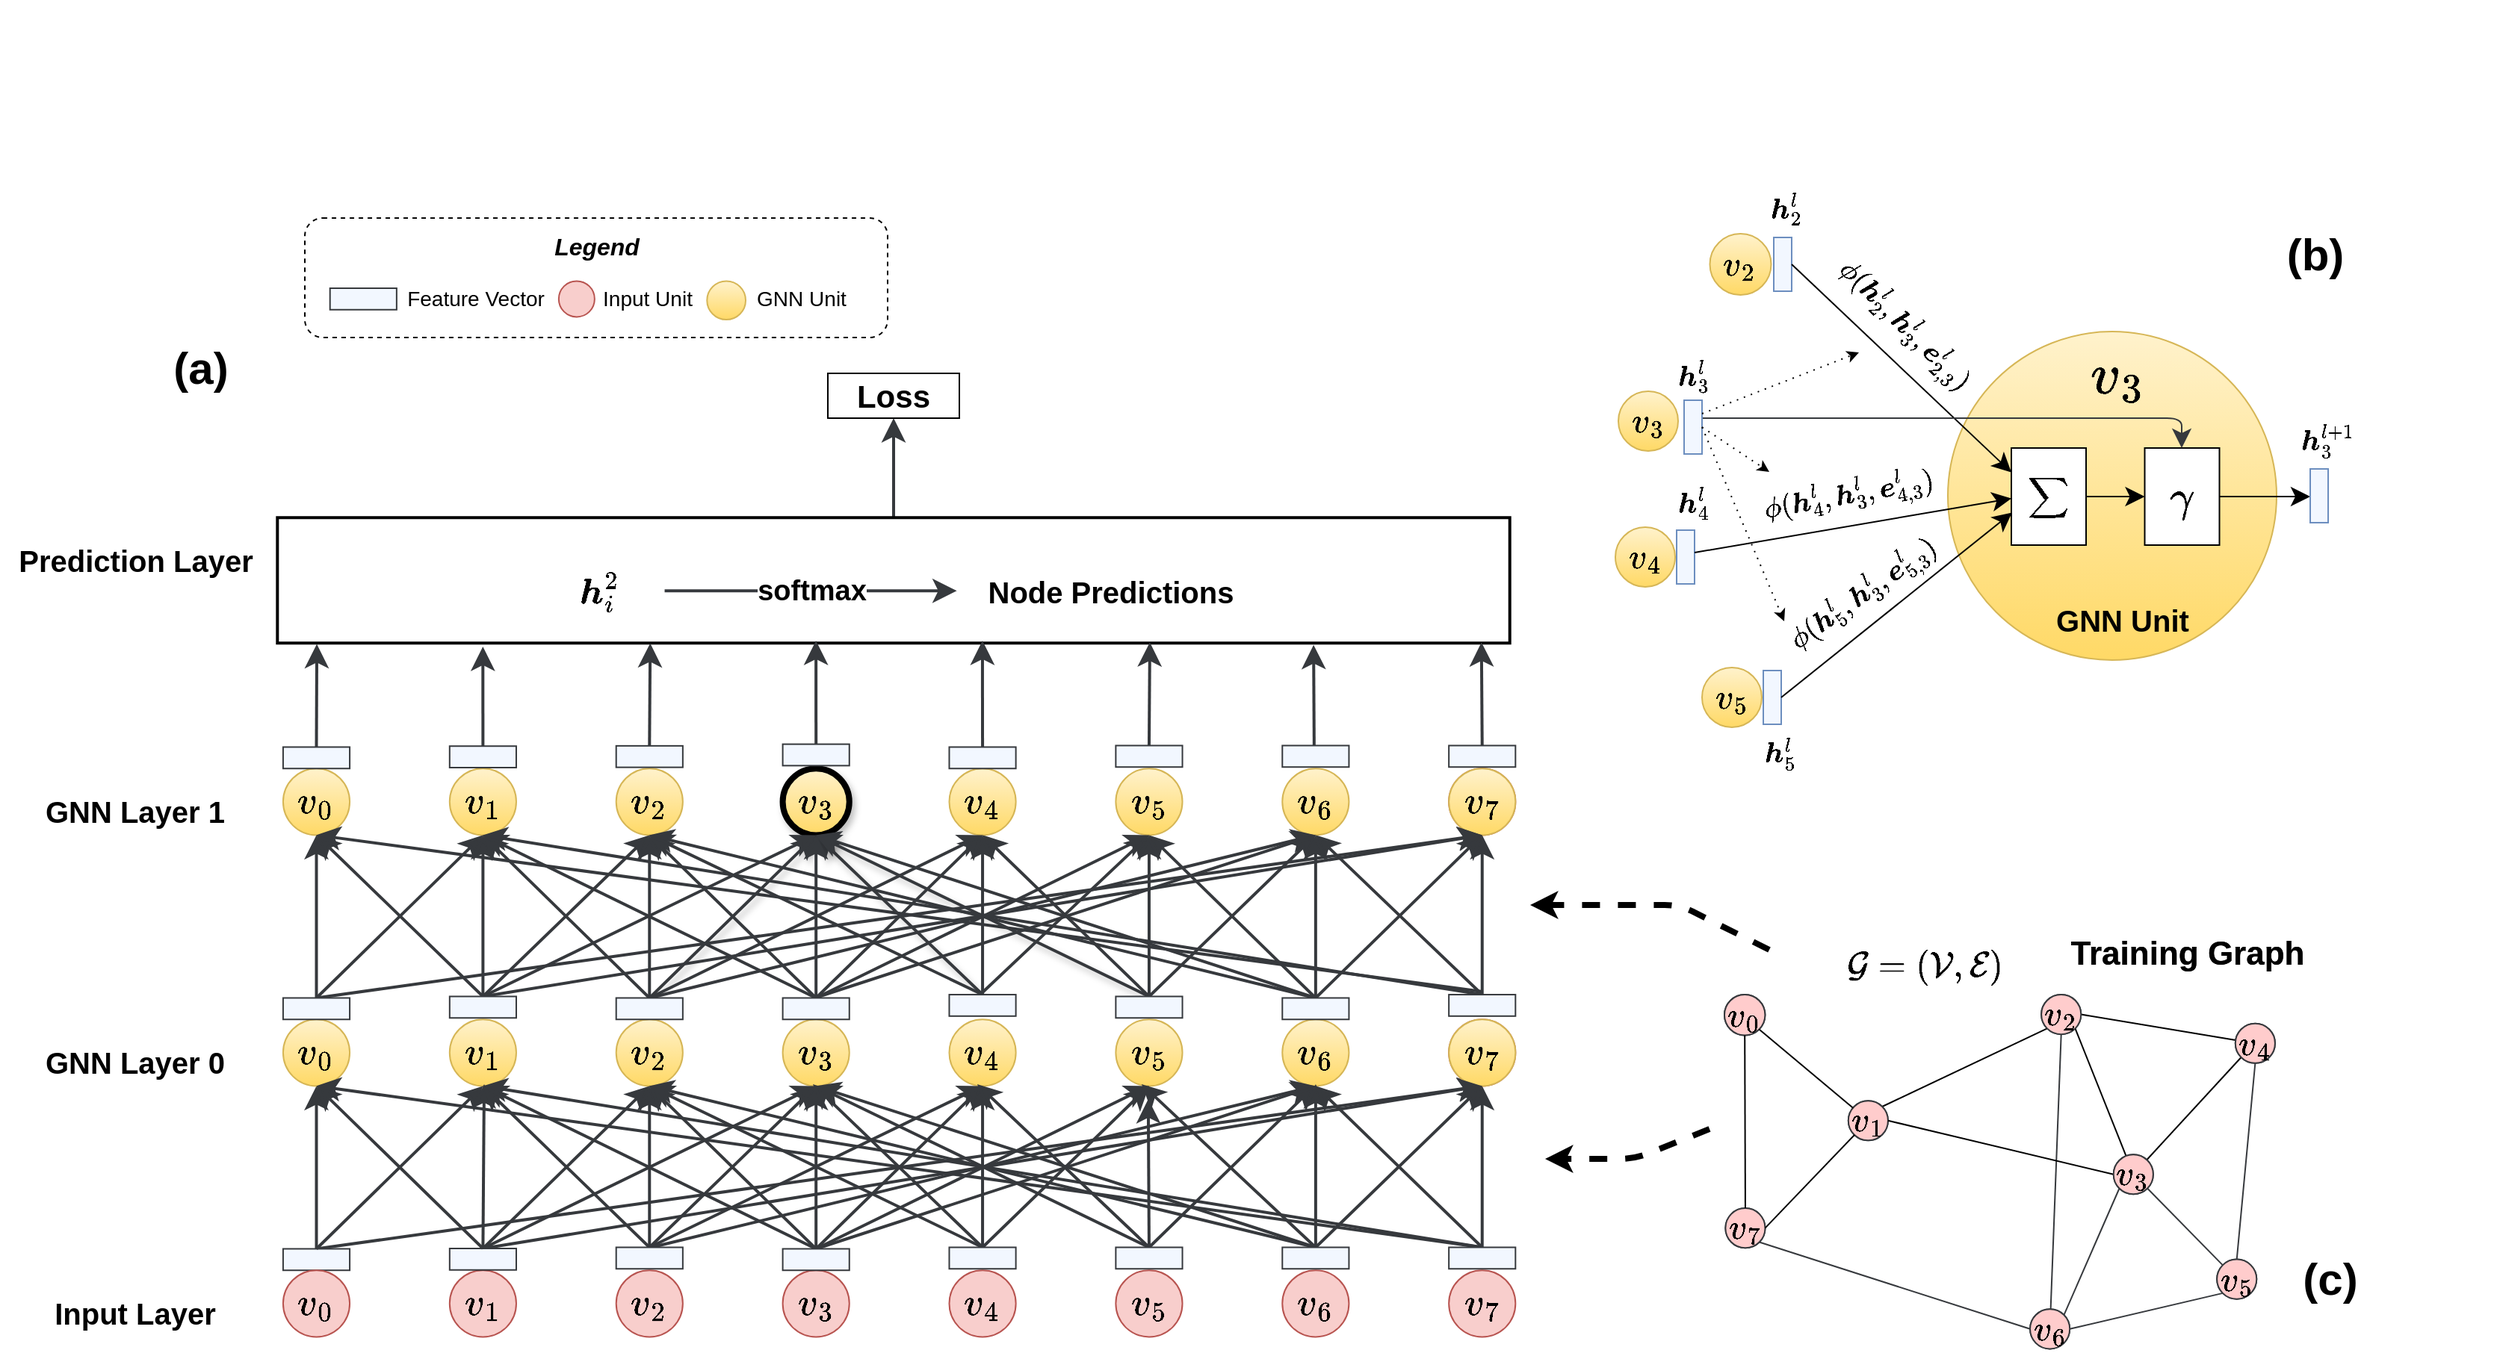 <mxfile version="13.3.9" type="device" pages="2"><diagram id="BzsDTh-Uy2_xH4vuQdRP" name="old"><mxGraphModel dx="2173" dy="799" grid="1" gridSize="10" guides="1" tooltips="1" connect="1" arrows="1" fold="1" page="1" pageScale="1" pageWidth="827" pageHeight="1169" math="1" shadow="0"><root><mxCell id="0"/><mxCell id="1" parent="0"/><mxCell id="3H4fww1Huiratj32yiWA-1" style="edgeStyle=orthogonalEdgeStyle;rounded=1;orthogonalLoop=1;jettySize=auto;html=1;exitX=0.5;exitY=0;exitDx=0;exitDy=0;entryX=0.5;entryY=1;entryDx=0;entryDy=0;fontSize=16;strokeColor=#36393d;strokeWidth=2;fillColor=#ffcccc;endSize=10;" parent="1" edge="1"><mxGeometry relative="1" as="geometry"><mxPoint x="364" y="534.62" as="sourcePoint"/><mxPoint x="364" y="464" as="targetPoint"/></mxGeometry></mxCell><mxCell id="vt5i6ZyDJxxkFS0UCapE-54" style="edgeStyle=none;orthogonalLoop=1;jettySize=auto;html=1;exitX=0.5;exitY=0;exitDx=0;exitDy=0;entryX=0.5;entryY=1;entryDx=0;entryDy=0;endSize=10;strokeColor=#36393d;strokeWidth=2;fillColor=#ffcccc;fontSize=16;" parent="1" source="3H4fww1Huiratj32yiWA-2" target="3H4fww1Huiratj32yiWA-11" edge="1"><mxGeometry relative="1" as="geometry"/></mxCell><mxCell id="vt5i6ZyDJxxkFS0UCapE-67" style="edgeStyle=none;orthogonalLoop=1;jettySize=auto;html=1;exitX=0.5;exitY=0;exitDx=0;exitDy=0;entryX=0.5;entryY=1;entryDx=0;entryDy=0;endSize=10;strokeColor=#36393d;strokeWidth=2;fillColor=#ffcccc;fontSize=16;" parent="1" source="3H4fww1Huiratj32yiWA-2" target="3H4fww1Huiratj32yiWA-31" edge="1"><mxGeometry relative="1" as="geometry"/></mxCell><mxCell id="3H4fww1Huiratj32yiWA-2" value="" style="rounded=0;whiteSpace=wrap;html=1;fillColor=#F2F7FF;strokeColor=#36393d;" parent="1" vertex="1"><mxGeometry x="-44.54" y="1020.24" width="44.58" height="14.38" as="geometry"/></mxCell><mxCell id="3H4fww1Huiratj32yiWA-3" value="&lt;font style=&quot;font-size: 22px&quot;&gt;$$v_0$$&lt;/font&gt;" style="ellipse;whiteSpace=wrap;html=1;aspect=fixed;fillColor=#f8cecc;strokeColor=#b85450;fontSize=22;" parent="1" vertex="1"><mxGeometry x="-44.541" y="1034.62" width="44.579" height="44.579" as="geometry"/></mxCell><mxCell id="3H4fww1Huiratj32yiWA-4" value="&lt;font style=&quot;font-size: 22px&quot;&gt;$$v_1$$&lt;/font&gt;" style="ellipse;whiteSpace=wrap;html=1;aspect=fixed;fillColor=#f8cecc;strokeColor=#b85450;fontSize=22;" parent="1" vertex="1"><mxGeometry x="66.905" y="1034.62" width="44.579" height="44.579" as="geometry"/></mxCell><mxCell id="3H4fww1Huiratj32yiWA-5" value="&lt;font style=&quot;font-size: 22px&quot;&gt;$$v_2$$&lt;/font&gt;" style="ellipse;whiteSpace=wrap;html=1;aspect=fixed;fillColor=#f8cecc;strokeColor=#b85450;fontSize=22;" parent="1" vertex="1"><mxGeometry x="178.352" y="1034.62" width="44.579" height="44.579" as="geometry"/></mxCell><mxCell id="3H4fww1Huiratj32yiWA-6" value="&lt;font style=&quot;font-size: 22px&quot;&gt;$$v_3$$&lt;/font&gt;" style="ellipse;whiteSpace=wrap;html=1;aspect=fixed;fillColor=#f8cecc;strokeColor=#b85450;fontSize=22;" parent="1" vertex="1"><mxGeometry x="289.798" y="1034.62" width="44.579" height="44.579" as="geometry"/></mxCell><mxCell id="3H4fww1Huiratj32yiWA-7" value="&lt;font style=&quot;font-size: 22px&quot;&gt;$$v_4$$&lt;/font&gt;" style="ellipse;whiteSpace=wrap;html=1;aspect=fixed;fillColor=#f8cecc;strokeColor=#b85450;fontSize=22;" parent="1" vertex="1"><mxGeometry x="401.245" y="1034.62" width="44.579" height="44.579" as="geometry"/></mxCell><mxCell id="3H4fww1Huiratj32yiWA-8" value="&lt;font style=&quot;font-size: 22px&quot;&gt;$$v_5$$&lt;/font&gt;" style="ellipse;whiteSpace=wrap;html=1;aspect=fixed;fillColor=#f8cecc;strokeColor=#b85450;fontSize=22;" parent="1" vertex="1"><mxGeometry x="512.691" y="1034.62" width="44.579" height="44.579" as="geometry"/></mxCell><mxCell id="3H4fww1Huiratj32yiWA-9" value="&lt;font style=&quot;font-size: 22px&quot;&gt;$$v_6$$&lt;/font&gt;" style="ellipse;whiteSpace=wrap;html=1;aspect=fixed;fillColor=#f8cecc;strokeColor=#b85450;fontSize=22;" parent="1" vertex="1"><mxGeometry x="624.137" y="1034.62" width="44.579" height="44.579" as="geometry"/></mxCell><mxCell id="3H4fww1Huiratj32yiWA-10" value="&lt;font style=&quot;font-size: 22px&quot;&gt;$$v_7$$&lt;/font&gt;" style="ellipse;whiteSpace=wrap;html=1;aspect=fixed;fillColor=#f8cecc;strokeColor=#b85450;fontSize=22;" parent="1" vertex="1"><mxGeometry x="735.584" y="1034.62" width="44.579" height="44.579" as="geometry"/></mxCell><mxCell id="3H4fww1Huiratj32yiWA-11" value="&lt;font style=&quot;font-size: 22px&quot;&gt;$$v_0$$&lt;/font&gt;" style="ellipse;whiteSpace=wrap;html=1;aspect=fixed;fillColor=#fff2cc;strokeColor=#d6b656;fontSize=12;gradientColor=#ffd966;" parent="1" vertex="1"><mxGeometry x="-44.541" y="866.62" width="44.579" height="44.579" as="geometry"/></mxCell><mxCell id="3H4fww1Huiratj32yiWA-12" style="edgeStyle=none;orthogonalLoop=1;jettySize=auto;html=1;entryX=0.5;entryY=1;entryDx=0;entryDy=0;endSize=10;strokeColor=#36393d;strokeWidth=2;fillColor=#ffcccc;fontSize=16;exitX=0.5;exitY=0;exitDx=0;exitDy=0;" parent="1" source="3H4fww1Huiratj32yiWA-123" target="3H4fww1Huiratj32yiWA-11" edge="1"><mxGeometry relative="1" as="geometry"><mxPoint x="758" y="1005" as="sourcePoint"/></mxGeometry></mxCell><mxCell id="3H4fww1Huiratj32yiWA-13" value="&lt;font style=&quot;font-size: 22px&quot;&gt;$$v_1$$&lt;/font&gt;" style="ellipse;whiteSpace=wrap;html=1;aspect=fixed;fillColor=#fff2cc;strokeColor=#d6b656;fontSize=12;gradientColor=#ffd966;" parent="1" vertex="1"><mxGeometry x="66.905" y="866.62" width="44.579" height="44.579" as="geometry"/></mxCell><mxCell id="3H4fww1Huiratj32yiWA-14" style="edgeStyle=none;orthogonalLoop=1;jettySize=auto;html=1;endSize=10;strokeColor=#36393d;fillColor=#ffcccc;fontSize=16;strokeWidth=2;exitX=0.5;exitY=0;exitDx=0;exitDy=0;entryX=0.5;entryY=1;entryDx=0;entryDy=0;" parent="1" source="3H4fww1Huiratj32yiWA-2" target="3H4fww1Huiratj32yiWA-13" edge="1"><mxGeometry relative="1" as="geometry"><mxPoint x="-22" y="997" as="sourcePoint"/><mxPoint x="89" y="905" as="targetPoint"/></mxGeometry></mxCell><mxCell id="3H4fww1Huiratj32yiWA-15" style="edgeStyle=none;orthogonalLoop=1;jettySize=auto;html=1;entryX=0.5;entryY=1;entryDx=0;entryDy=0;endSize=10;strokeColor=#36393d;strokeWidth=2;fillColor=#ffcccc;fontSize=16;exitX=0.5;exitY=0;exitDx=0;exitDy=0;" parent="1" source="3H4fww1Huiratj32yiWA-119" target="3H4fww1Huiratj32yiWA-13" edge="1"><mxGeometry relative="1" as="geometry"><mxPoint x="312" y="1016" as="sourcePoint"/></mxGeometry></mxCell><mxCell id="3H4fww1Huiratj32yiWA-16" value="&lt;font style=&quot;font-size: 22px&quot;&gt;$$v_2$$&lt;/font&gt;" style="ellipse;whiteSpace=wrap;html=1;aspect=fixed;fillColor=#fff2cc;strokeColor=#d6b656;fontSize=12;gradientColor=#ffd966;" parent="1" vertex="1"><mxGeometry x="178.352" y="866.62" width="44.579" height="44.579" as="geometry"/></mxCell><mxCell id="3H4fww1Huiratj32yiWA-17" style="edgeStyle=none;orthogonalLoop=1;jettySize=auto;html=1;entryX=0.5;entryY=1;entryDx=0;entryDy=0;endSize=10;strokeColor=#36393d;strokeWidth=2;fillColor=#ffcccc;fontSize=16;exitX=0.5;exitY=0;exitDx=0;exitDy=0;" parent="1" source="3H4fww1Huiratj32yiWA-117" target="3H4fww1Huiratj32yiWA-16" edge="1"><mxGeometry relative="1" as="geometry"><mxPoint x="68" y="1000" as="sourcePoint"/></mxGeometry></mxCell><mxCell id="3H4fww1Huiratj32yiWA-18" value="&lt;font style=&quot;font-size: 22px&quot;&gt;$$v_3$$&lt;/font&gt;" style="ellipse;whiteSpace=wrap;html=1;aspect=fixed;fillColor=#fff2cc;strokeColor=#d6b656;fontSize=12;gradientColor=#ffd966;" parent="1" vertex="1"><mxGeometry x="289.798" y="866.62" width="44.579" height="44.579" as="geometry"/></mxCell><mxCell id="3H4fww1Huiratj32yiWA-19" style="edgeStyle=none;orthogonalLoop=1;jettySize=auto;html=1;entryX=0.5;entryY=1;entryDx=0;entryDy=0;endSize=10;strokeColor=#36393d;strokeWidth=2;fillColor=#ffcccc;fontSize=16;exitX=0.5;exitY=0;exitDx=0;exitDy=0;" parent="1" source="3H4fww1Huiratj32yiWA-118" target="3H4fww1Huiratj32yiWA-18" edge="1"><mxGeometry relative="1" as="geometry"><mxPoint x="177" y="1021" as="sourcePoint"/></mxGeometry></mxCell><mxCell id="3H4fww1Huiratj32yiWA-21" style="edgeStyle=none;orthogonalLoop=1;jettySize=auto;html=1;entryX=0.5;entryY=1;entryDx=0;entryDy=0;endSize=10;strokeColor=#36393d;strokeWidth=2;fillColor=#ffcccc;fontSize=16;exitX=0.5;exitY=0;exitDx=0;exitDy=0;" parent="1" source="3H4fww1Huiratj32yiWA-121" target="3H4fww1Huiratj32yiWA-18" edge="1"><mxGeometry relative="1" as="geometry"><mxPoint x="527" y="1013" as="sourcePoint"/></mxGeometry></mxCell><mxCell id="3H4fww1Huiratj32yiWA-22" value="&lt;font style=&quot;font-size: 22px&quot;&gt;$$v_4$$&lt;/font&gt;" style="ellipse;whiteSpace=wrap;html=1;aspect=fixed;fillColor=#fff2cc;strokeColor=#d6b656;fontSize=12;gradientColor=#ffd966;" parent="1" vertex="1"><mxGeometry x="401.245" y="866.62" width="44.579" height="44.579" as="geometry"/></mxCell><mxCell id="3H4fww1Huiratj32yiWA-23" style="orthogonalLoop=1;jettySize=auto;html=1;entryX=0.5;entryY=1;entryDx=0;entryDy=0;endSize=10;strokeColor=#36393d;strokeWidth=2;fillColor=#ffcccc;fontSize=16;exitX=0.5;exitY=0;exitDx=0;exitDy=0;" parent="1" source="3H4fww1Huiratj32yiWA-118" target="3H4fww1Huiratj32yiWA-22" edge="1"><mxGeometry relative="1" as="geometry"><mxPoint x="181" y="1017" as="sourcePoint"/></mxGeometry></mxCell><mxCell id="3H4fww1Huiratj32yiWA-24" value="&lt;font style=&quot;font-size: 22px&quot;&gt;$$v_5$$&lt;/font&gt;" style="ellipse;whiteSpace=wrap;html=1;aspect=fixed;fillColor=#fff2cc;strokeColor=#d6b656;fontSize=12;gradientColor=#ffd966;" parent="1" vertex="1"><mxGeometry x="512.691" y="866.62" width="44.579" height="44.579" as="geometry"/></mxCell><mxCell id="3H4fww1Huiratj32yiWA-25" style="edgeStyle=none;orthogonalLoop=1;jettySize=auto;html=1;entryX=0.5;entryY=1;entryDx=0;entryDy=0;endSize=10;strokeColor=#36393d;strokeWidth=2;fillColor=#ffcccc;fontSize=16;exitX=0.5;exitY=0;exitDx=0;exitDy=0;" parent="1" source="3H4fww1Huiratj32yiWA-120" target="3H4fww1Huiratj32yiWA-24" edge="1"><mxGeometry relative="1" as="geometry"><mxPoint x="441" y="1008" as="sourcePoint"/></mxGeometry></mxCell><mxCell id="3H4fww1Huiratj32yiWA-26" value="&lt;font style=&quot;font-size: 22px&quot;&gt;$$v_6$$&lt;/font&gt;" style="ellipse;whiteSpace=wrap;html=1;aspect=fixed;fillColor=#fff2cc;strokeColor=#d6b656;fontSize=12;gradientColor=#ffd966;" parent="1" vertex="1"><mxGeometry x="624.137" y="866.62" width="44.579" height="44.579" as="geometry"/></mxCell><mxCell id="3H4fww1Huiratj32yiWA-27" style="edgeStyle=none;orthogonalLoop=1;jettySize=auto;html=1;entryX=0.5;entryY=1;entryDx=0;entryDy=0;endSize=10;strokeColor=#36393d;strokeWidth=2;fillColor=#ffcccc;fontSize=16;" parent="1" target="3H4fww1Huiratj32yiWA-26" edge="1"><mxGeometry relative="1" as="geometry"><mxPoint x="203.0" y="1019" as="sourcePoint"/></mxGeometry></mxCell><mxCell id="3H4fww1Huiratj32yiWA-28" style="edgeStyle=none;orthogonalLoop=1;jettySize=auto;html=1;entryX=0.5;entryY=1;entryDx=0;entryDy=0;endSize=10;strokeColor=#36393d;strokeWidth=2;fillColor=#ffcccc;fontSize=16;exitX=0.5;exitY=0;exitDx=0;exitDy=0;" parent="1" source="3H4fww1Huiratj32yiWA-119" target="3H4fww1Huiratj32yiWA-26" edge="1"><mxGeometry relative="1" as="geometry"><mxPoint x="312" y="1011" as="sourcePoint"/></mxGeometry></mxCell><mxCell id="3H4fww1Huiratj32yiWA-29" style="edgeStyle=none;orthogonalLoop=1;jettySize=auto;html=1;endSize=10;strokeColor=#36393d;strokeWidth=2;fillColor=#ffcccc;fontSize=16;exitX=0.5;exitY=0;exitDx=0;exitDy=0;" parent="1" source="3H4fww1Huiratj32yiWA-121" edge="1"><mxGeometry relative="1" as="geometry"><mxPoint x="535" y="1015" as="sourcePoint"/><mxPoint x="646" y="911" as="targetPoint"/></mxGeometry></mxCell><mxCell id="3H4fww1Huiratj32yiWA-30" value="&lt;font style=&quot;font-size: 22px&quot;&gt;$$v_7$$&lt;/font&gt;" style="ellipse;whiteSpace=wrap;html=1;aspect=fixed;fillColor=#f8cecc;strokeColor=#b85450;fontSize=22;" parent="1" vertex="1"><mxGeometry x="735.584" y="866.62" width="44.579" height="44.579" as="geometry"/></mxCell><mxCell id="3H4fww1Huiratj32yiWA-31" value="&lt;font style=&quot;font-size: 22px&quot;&gt;$$v_7$$&lt;/font&gt;" style="ellipse;whiteSpace=wrap;html=1;aspect=fixed;fillColor=#fff2cc;strokeColor=#d6b656;fontSize=12;gradientColor=#ffd966;" parent="1" vertex="1"><mxGeometry x="735.584" y="866.62" width="44.579" height="44.579" as="geometry"/></mxCell><mxCell id="3H4fww1Huiratj32yiWA-32" style="edgeStyle=none;orthogonalLoop=1;jettySize=auto;html=1;entryX=0.5;entryY=1;entryDx=0;entryDy=0;endSize=10;strokeColor=#36393d;strokeWidth=2;fillColor=#ffcccc;fontSize=16;exitX=0.5;exitY=0;exitDx=0;exitDy=0;" parent="1" source="3H4fww1Huiratj32yiWA-117" target="3H4fww1Huiratj32yiWA-31" edge="1"><mxGeometry relative="1" as="geometry"><mxPoint x="89" y="1022" as="sourcePoint"/></mxGeometry></mxCell><mxCell id="3H4fww1Huiratj32yiWA-33" value="&lt;font style=&quot;font-size: 22px&quot;&gt;$$v_0$$&lt;/font&gt;" style="ellipse;whiteSpace=wrap;html=1;aspect=fixed;fillColor=#fff2cc;strokeColor=#d6b656;fontSize=12;gradientColor=#ffd966;" parent="1" vertex="1"><mxGeometry x="-44.541" y="698.62" width="44.579" height="44.579" as="geometry"/></mxCell><mxCell id="3H4fww1Huiratj32yiWA-34" style="edgeStyle=none;orthogonalLoop=1;jettySize=auto;html=1;entryX=0.5;entryY=1;entryDx=0;entryDy=0;endSize=10;strokeColor=#36393d;strokeWidth=2;fillColor=#ffcccc;fontSize=16;" parent="1" target="3H4fww1Huiratj32yiWA-33" edge="1"><mxGeometry relative="1" as="geometry"><mxPoint x="758.0" y="848" as="sourcePoint"/></mxGeometry></mxCell><mxCell id="3H4fww1Huiratj32yiWA-35" value="&lt;font style=&quot;font-size: 22px&quot;&gt;$$v_1$$&lt;/font&gt;" style="ellipse;whiteSpace=wrap;html=1;aspect=fixed;fillColor=#fff2cc;strokeColor=#d6b656;fontSize=12;gradientColor=#ffd966;" parent="1" vertex="1"><mxGeometry x="66.905" y="698.62" width="44.579" height="44.579" as="geometry"/></mxCell><mxCell id="3H4fww1Huiratj32yiWA-36" style="edgeStyle=none;orthogonalLoop=1;jettySize=auto;html=1;entryX=0.5;entryY=1;entryDx=0;entryDy=0;endSize=10;strokeColor=#36393d;strokeWidth=2;fillColor=#ffcccc;fontSize=16;exitX=0.5;exitY=0;exitDx=0;exitDy=0;" parent="1" source="3H4fww1Huiratj32yiWA-160" target="3H4fww1Huiratj32yiWA-35" edge="1"><mxGeometry relative="1" as="geometry"><mxPoint x="-22" y="846" as="sourcePoint"/></mxGeometry></mxCell><mxCell id="3H4fww1Huiratj32yiWA-37" style="edgeStyle=none;orthogonalLoop=1;jettySize=auto;html=1;entryX=0.5;entryY=1;entryDx=0;entryDy=0;endSize=10;strokeColor=#36393d;strokeWidth=2;fillColor=#ffcccc;fontSize=16;exitX=0.5;exitY=0;exitDx=0;exitDy=0;" parent="1" source="3H4fww1Huiratj32yiWA-157" target="3H4fww1Huiratj32yiWA-35" edge="1"><mxGeometry relative="1" as="geometry"><mxPoint x="324" y="850" as="sourcePoint"/></mxGeometry></mxCell><mxCell id="3H4fww1Huiratj32yiWA-38" value="&lt;font style=&quot;font-size: 22px&quot;&gt;$$v_2$$&lt;/font&gt;" style="ellipse;whiteSpace=wrap;html=1;aspect=fixed;fillColor=#fff2cc;strokeColor=#d6b656;fontSize=12;gradientColor=#ffd966;" parent="1" vertex="1"><mxGeometry x="178.352" y="698.62" width="44.579" height="44.579" as="geometry"/></mxCell><mxCell id="3H4fww1Huiratj32yiWA-39" style="edgeStyle=none;orthogonalLoop=1;jettySize=auto;html=1;entryX=0.5;entryY=1;entryDx=0;entryDy=0;endSize=10;strokeColor=#36393d;strokeWidth=2;fillColor=#ffcccc;fontSize=16;exitX=0.5;exitY=0;exitDx=0;exitDy=0;" parent="1" source="3H4fww1Huiratj32yiWA-158" target="3H4fww1Huiratj32yiWA-38" edge="1"><mxGeometry relative="1" as="geometry"><mxPoint x="89" y="827" as="sourcePoint"/></mxGeometry></mxCell><mxCell id="3H4fww1Huiratj32yiWA-40" value="&lt;font style=&quot;font-size: 22px&quot;&gt;$$v_3$$&lt;/font&gt;" style="ellipse;whiteSpace=wrap;html=1;aspect=fixed;fillColor=#fff2cc;strokeColor=#000000;fontSize=12;gradientColor=#ffd966;shadow=1;backgroundOutline=0;strokeWidth=4;perimeterSpacing=0;" parent="1" vertex="1"><mxGeometry x="289.798" y="698.62" width="44.579" height="44.579" as="geometry"/></mxCell><mxCell id="3H4fww1Huiratj32yiWA-41" style="edgeStyle=none;orthogonalLoop=1;jettySize=auto;html=1;entryX=0.5;entryY=1;entryDx=0;entryDy=0;endSize=10;strokeColor=#36393d;strokeWidth=2;fillColor=#ffcccc;fontSize=16;shadow=1;exitX=0.5;exitY=0;exitDx=0;exitDy=0;" parent="1" source="3H4fww1Huiratj32yiWA-159" target="3H4fww1Huiratj32yiWA-40" edge="1"><mxGeometry relative="1" as="geometry"><mxPoint x="186" y="842" as="sourcePoint"/></mxGeometry></mxCell><mxCell id="3H4fww1Huiratj32yiWA-42" style="edgeStyle=none;orthogonalLoop=1;jettySize=auto;html=1;entryX=0.5;entryY=1;entryDx=0;entryDy=0;endSize=10;strokeColor=#36393d;strokeWidth=2;fillColor=#ffcccc;fontSize=16;shadow=1;exitX=0.5;exitY=0;exitDx=0;exitDy=0;" parent="1" source="3H4fww1Huiratj32yiWA-156" target="3H4fww1Huiratj32yiWA-40" edge="1"><mxGeometry relative="1" as="geometry"><mxPoint x="424" y="832" as="sourcePoint"/></mxGeometry></mxCell><mxCell id="3H4fww1Huiratj32yiWA-43" style="edgeStyle=none;orthogonalLoop=1;jettySize=auto;html=1;entryX=0.5;entryY=1;entryDx=0;entryDy=0;endSize=10;strokeColor=#36393d;strokeWidth=2;fillColor=#ffcccc;fontSize=16;shadow=1;exitX=0.5;exitY=0;exitDx=0;exitDy=0;" parent="1" source="3H4fww1Huiratj32yiWA-155" target="3H4fww1Huiratj32yiWA-40" edge="1"><mxGeometry relative="1" as="geometry"><mxPoint x="535" y="826" as="sourcePoint"/></mxGeometry></mxCell><mxCell id="3H4fww1Huiratj32yiWA-44" value="&lt;font style=&quot;font-size: 22px&quot;&gt;$$v_4$$&lt;/font&gt;" style="ellipse;whiteSpace=wrap;html=1;aspect=fixed;fillColor=#fff2cc;strokeColor=#d6b656;fontSize=12;gradientColor=#ffd966;" parent="1" vertex="1"><mxGeometry x="401.245" y="698.62" width="44.579" height="44.579" as="geometry"/></mxCell><mxCell id="3H4fww1Huiratj32yiWA-45" style="edgeStyle=none;orthogonalLoop=1;jettySize=auto;html=1;endSize=10;strokeColor=#36393d;strokeWidth=2;fillColor=#ffcccc;fontSize=16;exitX=0.5;exitY=0;exitDx=0;exitDy=0;entryX=0.5;entryY=1;entryDx=0;entryDy=0;" parent="1" source="3H4fww1Huiratj32yiWA-159" target="3H4fww1Huiratj32yiWA-44" edge="1"><mxGeometry relative="1" as="geometry"><mxPoint x="184" y="829" as="sourcePoint"/></mxGeometry></mxCell><mxCell id="3H4fww1Huiratj32yiWA-46" value="&lt;font style=&quot;font-size: 22px&quot;&gt;$$v_5$$&lt;/font&gt;" style="ellipse;whiteSpace=wrap;html=1;aspect=fixed;fillColor=#fff2cc;strokeColor=#d6b656;fontSize=12;gradientColor=#ffd966;" parent="1" vertex="1"><mxGeometry x="512.691" y="698.62" width="44.579" height="44.579" as="geometry"/></mxCell><mxCell id="3H4fww1Huiratj32yiWA-47" style="edgeStyle=none;orthogonalLoop=1;jettySize=auto;html=1;entryX=0.5;entryY=1;entryDx=0;entryDy=0;endSize=10;strokeColor=#36393d;strokeWidth=2;fillColor=#ffcccc;fontSize=16;" parent="1" target="3H4fww1Huiratj32yiWA-46" edge="1"><mxGeometry relative="1" as="geometry"><mxPoint x="423.0" y="849" as="sourcePoint"/></mxGeometry></mxCell><mxCell id="3H4fww1Huiratj32yiWA-48" value="&lt;font style=&quot;font-size: 22px&quot;&gt;$$v_6$$&lt;/font&gt;" style="ellipse;whiteSpace=wrap;html=1;aspect=fixed;fillColor=#fff2cc;strokeColor=#d6b656;fontSize=12;gradientColor=#ffd966;" parent="1" vertex="1"><mxGeometry x="624.137" y="698.62" width="44.579" height="44.579" as="geometry"/></mxCell><mxCell id="3H4fww1Huiratj32yiWA-49" style="edgeStyle=none;orthogonalLoop=1;jettySize=auto;html=1;entryX=0.5;entryY=1;entryDx=0;entryDy=0;endSize=10;strokeColor=#36393d;strokeWidth=2;fillColor=#ffcccc;fontSize=16;exitX=0.5;exitY=0;exitDx=0;exitDy=0;" parent="1" source="3H4fww1Huiratj32yiWA-159" target="3H4fww1Huiratj32yiWA-48" edge="1"><mxGeometry relative="1" as="geometry"><mxPoint x="201" y="838" as="sourcePoint"/></mxGeometry></mxCell><mxCell id="3H4fww1Huiratj32yiWA-50" style="edgeStyle=none;orthogonalLoop=1;jettySize=auto;html=1;entryX=0.5;entryY=1;entryDx=0;entryDy=0;endSize=10;strokeColor=#36393d;strokeWidth=2;fillColor=#ffcccc;fontSize=16;" parent="1" target="3H4fww1Huiratj32yiWA-48" edge="1"><mxGeometry relative="1" as="geometry"><mxPoint x="312" y="852" as="sourcePoint"/></mxGeometry></mxCell><mxCell id="3H4fww1Huiratj32yiWA-51" style="edgeStyle=none;orthogonalLoop=1;jettySize=auto;html=1;entryX=0.5;entryY=1;entryDx=0;entryDy=0;endSize=10;strokeColor=#36393d;strokeWidth=2;fillColor=#ffcccc;fontSize=16;exitX=0.5;exitY=0;exitDx=0;exitDy=0;" parent="1" source="3H4fww1Huiratj32yiWA-155" target="3H4fww1Huiratj32yiWA-48" edge="1"><mxGeometry relative="1" as="geometry"><mxPoint x="550" y="828" as="sourcePoint"/></mxGeometry></mxCell><mxCell id="3H4fww1Huiratj32yiWA-52" value="&lt;font style=&quot;font-size: 22px&quot;&gt;$$v_7$$&lt;/font&gt;" style="ellipse;whiteSpace=wrap;html=1;aspect=fixed;fillColor=#f8cecc;strokeColor=#b85450;fontSize=22;" parent="1" vertex="1"><mxGeometry x="735.584" y="698.62" width="44.579" height="44.579" as="geometry"/></mxCell><mxCell id="3H4fww1Huiratj32yiWA-53" value="&lt;font style=&quot;font-size: 22px&quot;&gt;$$v_7$$&lt;/font&gt;" style="ellipse;whiteSpace=wrap;html=1;aspect=fixed;fillColor=#fff2cc;strokeColor=#d6b656;fontSize=12;gradientColor=#ffd966;" parent="1" vertex="1"><mxGeometry x="735.584" y="698.62" width="44.579" height="44.579" as="geometry"/></mxCell><mxCell id="3H4fww1Huiratj32yiWA-54" style="edgeStyle=none;orthogonalLoop=1;jettySize=auto;html=1;entryX=0.5;entryY=1;entryDx=0;entryDy=0;endSize=10;strokeColor=#36393d;strokeWidth=2;fillColor=#ffcccc;fontSize=16;exitX=0.5;exitY=0;exitDx=0;exitDy=0;" parent="1" source="3H4fww1Huiratj32yiWA-158" target="3H4fww1Huiratj32yiWA-53" edge="1"><mxGeometry relative="1" as="geometry"><mxPoint x="119" y="844" as="sourcePoint"/></mxGeometry></mxCell><mxCell id="3H4fww1Huiratj32yiWA-55" value="&lt;font size=&quot;1&quot;&gt;&lt;b style=&quot;font-size: 20px&quot;&gt;GNN Layer 0&lt;/b&gt;&lt;/font&gt;" style="text;html=1;strokeColor=none;fillColor=none;align=center;verticalAlign=middle;whiteSpace=wrap;rounded=0;" parent="1" vertex="1"><mxGeometry x="-211.711" y="866.62" width="137.079" height="56.0" as="geometry"/></mxCell><mxCell id="3H4fww1Huiratj32yiWA-56" value="&lt;font size=&quot;1&quot;&gt;&lt;b style=&quot;font-size: 20px&quot;&gt;Input Layer&lt;/b&gt;&lt;/font&gt;" style="text;html=1;strokeColor=none;fillColor=none;align=center;verticalAlign=middle;whiteSpace=wrap;rounded=0;" parent="1" vertex="1"><mxGeometry x="-211.711" y="1034.62" width="137.079" height="56.0" as="geometry"/></mxCell><mxCell id="3H4fww1Huiratj32yiWA-57" value="&lt;font size=&quot;1&quot;&gt;&lt;b style=&quot;font-size: 20px&quot;&gt;GNN Layer 1&lt;/b&gt;&lt;/font&gt;" style="text;html=1;strokeColor=none;fillColor=none;align=center;verticalAlign=middle;whiteSpace=wrap;rounded=0;" parent="1" vertex="1"><mxGeometry x="-211.711" y="698.62" width="137.079" height="56.0" as="geometry"/></mxCell><mxCell id="3H4fww1Huiratj32yiWA-58" value="" style="rounded=0;whiteSpace=wrap;html=1;labelBackgroundColor=none;strokeColor=#000000;strokeWidth=2;fillColor=#FFFFFF;gradientColor=none;fontSize=16;" parent="1" vertex="1"><mxGeometry x="-48.352" y="530.62" width="824.703" height="84.0" as="geometry"/></mxCell><mxCell id="3H4fww1Huiratj32yiWA-59" value="&lt;font size=&quot;1&quot;&gt;&lt;b style=&quot;font-size: 20px&quot;&gt;Prediction Layer&lt;/b&gt;&lt;/font&gt;" style="text;html=1;strokeColor=none;fillColor=none;align=center;verticalAlign=middle;whiteSpace=wrap;rounded=0;" parent="1" vertex="1"><mxGeometry x="-234" y="530.62" width="181.658" height="56.0" as="geometry"/></mxCell><mxCell id="3H4fww1Huiratj32yiWA-60" value="" style="group" parent="1" vertex="1" connectable="0"><mxGeometry x="156.062" y="544.62" width="456.93" height="70" as="geometry"/></mxCell><mxCell id="3H4fww1Huiratj32yiWA-61" value="" style="group" parent="3H4fww1Huiratj32yiWA-60" vertex="1" connectable="0"><mxGeometry x="250.224" width="206.707" height="70" as="geometry"/></mxCell><mxCell id="3H4fww1Huiratj32yiWA-62" value="&lt;span style=&quot;font-size: 20px&quot;&gt;&lt;b&gt;Node Predictions&lt;/b&gt;&lt;/span&gt;" style="text;html=1;strokeColor=none;fillColor=none;align=center;verticalAlign=middle;whiteSpace=wrap;rounded=0;" parent="3H4fww1Huiratj32yiWA-61" vertex="1"><mxGeometry width="206.707" height="70" as="geometry"/></mxCell><mxCell id="3H4fww1Huiratj32yiWA-63" value="&lt;b&gt;&lt;font style=&quot;font-size: 20px&quot;&gt;$$\boldsymbol{h}_i^2$$&lt;/font&gt;&lt;/b&gt;" style="text;html=1;strokeColor=none;fillColor=none;align=center;verticalAlign=middle;whiteSpace=wrap;rounded=0;" parent="1" vertex="1"><mxGeometry x="123.743" y="544.62" width="87.034" height="70" as="geometry"/></mxCell><mxCell id="3H4fww1Huiratj32yiWA-64" value="&lt;span style=&quot;color: rgb(0 , 0 , 0) ; font-family: &amp;#34;helvetica&amp;#34; ; font-size: 19px ; font-style: normal ; font-weight: 700 ; letter-spacing: normal ; text-align: center ; text-indent: 0px ; text-transform: none ; word-spacing: 0px ; background-color: rgb(255 , 255 , 255) ; float: none ; display: inline&quot;&gt;softmax&lt;/span&gt;" style="edgeStyle=none;rounded=1;orthogonalLoop=1;jettySize=auto;html=1;fontSize=16;strokeColor=#36393d;strokeWidth=2;fillColor=#ffcccc;endSize=10;" parent="1" source="3H4fww1Huiratj32yiWA-63" target="3H4fww1Huiratj32yiWA-62" edge="1"><mxGeometry relative="1" as="geometry"><Array as="points"><mxPoint x="256.364" y="579.62"/></Array></mxGeometry></mxCell><mxCell id="3H4fww1Huiratj32yiWA-65" value="&lt;b&gt;&lt;font style=&quot;font-size: 21px&quot;&gt;Loss&lt;/font&gt;&lt;/b&gt;" style="rounded=0;whiteSpace=wrap;html=1;" parent="1" vertex="1"><mxGeometry x="320.0" y="434" width="88" height="30" as="geometry"/></mxCell><mxCell id="3H4fww1Huiratj32yiWA-66" value="&lt;font style=&quot;font-size: 20px&quot;&gt;&lt;b&gt;$$\mathcal{G} = (\mathcal{V}, \mathcal{E})$$&lt;/b&gt;&lt;/font&gt;" style="text;html=1;strokeColor=none;fillColor=none;align=center;verticalAlign=middle;whiteSpace=wrap;rounded=0;labelBackgroundColor=none;fontSize=16;" parent="1" vertex="1"><mxGeometry x="984.669" y="812.23" width="138.577" height="37.791" as="geometry"/></mxCell><mxCell id="3H4fww1Huiratj32yiWA-67" value="&lt;font style=&quot;font-size: 22px&quot;&gt;&lt;b&gt;Training Graph&lt;/b&gt;&lt;/font&gt;" style="text;html=1;strokeColor=none;fillColor=none;align=center;verticalAlign=middle;whiteSpace=wrap;rounded=0;labelBackgroundColor=none;fontSize=16;" parent="1" vertex="1"><mxGeometry x="1150" y="794.48" width="160" height="57.75" as="geometry"/></mxCell><mxCell id="3H4fww1Huiratj32yiWA-68" value="$$v_0$$" style="ellipse;whiteSpace=wrap;html=1;aspect=fixed;fillColor=#ffcccc;strokeColor=#36393d;fontStyle=1;fontSize=20;" parent="1" vertex="1"><mxGeometry x="920" y="850.021" width="27.204" height="27.204" as="geometry"/></mxCell><mxCell id="3H4fww1Huiratj32yiWA-69" value="$$v_1$$" style="ellipse;whiteSpace=wrap;html=1;aspect=fixed;fillColor=#ffcccc;strokeColor=#36393d;fontStyle=1;fontSize=20;" parent="1" vertex="1"><mxGeometry x="1002.907" y="921.102" width="26.556" height="26.556" as="geometry"/></mxCell><mxCell id="3H4fww1Huiratj32yiWA-72" value="$$v_2$$" style="ellipse;whiteSpace=wrap;html=1;aspect=fixed;fillColor=#ffcccc;strokeColor=#36393d;fontStyle=1;fontSize=20;" parent="1" vertex="1"><mxGeometry x="1132.065" y="850.021" width="26.556" height="26.556" as="geometry"/></mxCell><mxCell id="3H4fww1Huiratj32yiWA-74" value="$$v_4$$" style="ellipse;whiteSpace=wrap;html=1;aspect=fixed;fillColor=#ffcccc;strokeColor=#36393d;fontStyle=1;fontSize=20;" parent="1" vertex="1"><mxGeometry x="1261.907" y="869.327" width="26.556" height="26.556" as="geometry"/></mxCell><mxCell id="3H4fww1Huiratj32yiWA-75" value="$$v_5$$" style="ellipse;whiteSpace=wrap;html=1;aspect=fixed;fillColor=#ffcccc;strokeColor=#36393d;fontStyle=1;fontSize=20;" parent="1" vertex="1"><mxGeometry x="1249.574" y="1027.284" width="26.556" height="26.556" as="geometry"/></mxCell><mxCell id="3H4fww1Huiratj32yiWA-76" style="edgeStyle=none;rounded=1;orthogonalLoop=1;jettySize=auto;html=1;exitX=0.5;exitY=1;exitDx=0;exitDy=0;entryX=0.5;entryY=0;entryDx=0;entryDy=0;strokeColor=#36393d;fillColor=#ffcccc;fontStyle=1;fontSize=20;endSize=11;endArrow=none;endFill=0;" parent="1" source="3H4fww1Huiratj32yiWA-74" target="3H4fww1Huiratj32yiWA-75" edge="1"><mxGeometry relative="1" as="geometry"/></mxCell><mxCell id="3H4fww1Huiratj32yiWA-77" value="$$v_3$$" style="ellipse;whiteSpace=wrap;html=1;aspect=fixed;fillColor=#ffcccc;strokeColor=#36393d;fontStyle=1;fontSize=20;" parent="1" vertex="1"><mxGeometry x="1180.37" y="957.081" width="26.556" height="26.556" as="geometry"/></mxCell><mxCell id="3H4fww1Huiratj32yiWA-81" style="edgeStyle=none;rounded=1;orthogonalLoop=1;jettySize=auto;html=1;exitX=0;exitY=0;exitDx=0;exitDy=0;entryX=1;entryY=1;entryDx=0;entryDy=0;strokeColor=#36393d;fillColor=#ffcccc;fontStyle=1;fontSize=20;endSize=11;endArrow=none;endFill=0;" parent="1" source="3H4fww1Huiratj32yiWA-75" target="3H4fww1Huiratj32yiWA-77" edge="1"><mxGeometry relative="1" as="geometry"/></mxCell><mxCell id="3H4fww1Huiratj32yiWA-82" style="edgeStyle=none;rounded=1;orthogonalLoop=1;jettySize=auto;html=1;exitX=0;exitY=1;exitDx=0;exitDy=0;entryX=1;entryY=0;entryDx=0;entryDy=0;strokeColor=#36393d;fillColor=#ffcccc;fontStyle=1;fontSize=20;endSize=11;endArrow=none;endFill=0;" parent="1" source="3H4fww1Huiratj32yiWA-77" target="3H4fww1Huiratj32yiWA-84" edge="1"><mxGeometry relative="1" as="geometry"/></mxCell><mxCell id="3H4fww1Huiratj32yiWA-83" value="" style="edgeStyle=none;orthogonalLoop=1;jettySize=auto;html=1;endSize=11;strokeColor=#36393d;fillColor=#ffcccc;fontSize=20;exitX=0.5;exitY=1;exitDx=0;exitDy=0;fontStyle=1;endArrow=none;endFill=0;" parent="1" source="3H4fww1Huiratj32yiWA-72" target="3H4fww1Huiratj32yiWA-84" edge="1"><mxGeometry relative="1" as="geometry"><mxPoint x="1137.806" y="980.631" as="sourcePoint"/></mxGeometry></mxCell><mxCell id="3H4fww1Huiratj32yiWA-84" value="$$v_6$$" style="ellipse;whiteSpace=wrap;html=1;aspect=fixed;fillColor=#ffcccc;strokeColor=#36393d;fontStyle=1;fontSize=20;" parent="1" vertex="1"><mxGeometry x="1124.528" y="1060.631" width="26.556" height="26.556" as="geometry"/></mxCell><mxCell id="3H4fww1Huiratj32yiWA-85" style="edgeStyle=none;rounded=1;orthogonalLoop=1;jettySize=auto;html=1;exitX=0;exitY=1;exitDx=0;exitDy=0;entryX=1;entryY=0.5;entryDx=0;entryDy=0;strokeColor=#36393d;fillColor=#ffcccc;fontStyle=1;fontSize=20;endSize=11;endArrow=none;endFill=0;" parent="1" source="3H4fww1Huiratj32yiWA-75" target="3H4fww1Huiratj32yiWA-84" edge="1"><mxGeometry relative="1" as="geometry"/></mxCell><mxCell id="3H4fww1Huiratj32yiWA-87" style="edgeStyle=none;rounded=1;orthogonalLoop=1;jettySize=auto;html=1;exitX=1;exitY=1;exitDx=0;exitDy=0;entryX=0;entryY=0.5;entryDx=0;entryDy=0;strokeColor=#36393d;fillColor=#ffcccc;fontStyle=1;fontSize=20;endSize=11;endArrow=none;endFill=0;" parent="1" source="3H4fww1Huiratj32yiWA-88" target="3H4fww1Huiratj32yiWA-84" edge="1"><mxGeometry relative="1" as="geometry"/></mxCell><mxCell id="3H4fww1Huiratj32yiWA-88" value="$$v_7$$" style="ellipse;whiteSpace=wrap;html=1;aspect=fixed;fillColor=#ffcccc;strokeColor=#36393d;fontStyle=1;fontSize=20;" parent="1" vertex="1"><mxGeometry x="920.685" y="993.06" width="26.556" height="26.556" as="geometry"/></mxCell><mxCell id="3H4fww1Huiratj32yiWA-90" value="" style="group" parent="1" vertex="1" connectable="0"><mxGeometry x="920" y="812.23" width="454.97" height="277.13" as="geometry"/></mxCell><mxCell id="3H4fww1Huiratj32yiWA-91" value="&lt;font style=&quot;font-size: 20px&quot;&gt;&lt;b&gt;$$\mathcal{G} = (\mathcal{V}, \mathcal{E})$$&lt;/b&gt;&lt;/font&gt;" style="text;html=1;strokeColor=none;fillColor=none;align=center;verticalAlign=middle;whiteSpace=wrap;rounded=0;labelBackgroundColor=none;fontSize=16;" parent="3H4fww1Huiratj32yiWA-90" vertex="1"><mxGeometry x="64.669" width="138.577" height="37.791" as="geometry"/></mxCell><mxCell id="3H4fww1Huiratj32yiWA-92" value="&lt;font style=&quot;font-size: 22px&quot;&gt;&lt;b&gt;Training Graph&lt;/b&gt;&lt;/font&gt;" style="text;html=1;strokeColor=none;fillColor=none;align=center;verticalAlign=middle;whiteSpace=wrap;rounded=0;labelBackgroundColor=none;fontSize=16;" parent="3H4fww1Huiratj32yiWA-90" vertex="1"><mxGeometry x="230" y="-17.75" width="160" height="57.75" as="geometry"/></mxCell><mxCell id="3H4fww1Huiratj32yiWA-93" value="$$v_0$$" style="ellipse;whiteSpace=wrap;html=1;aspect=fixed;fillColor=#ffcccc;strokeColor=#36393d;fontStyle=1;fontSize=20;" parent="3H4fww1Huiratj32yiWA-90" vertex="1"><mxGeometry y="37.791" width="27.204" height="27.204" as="geometry"/></mxCell><mxCell id="vt5i6ZyDJxxkFS0UCapE-13" style="edgeStyle=none;rounded=0;orthogonalLoop=1;jettySize=auto;html=1;exitX=1;exitY=0;exitDx=0;exitDy=0;entryX=0;entryY=1;entryDx=0;entryDy=0;startFill=0;endArrow=none;endFill=0;" parent="3H4fww1Huiratj32yiWA-90" source="3H4fww1Huiratj32yiWA-94" target="3H4fww1Huiratj32yiWA-97" edge="1"><mxGeometry relative="1" as="geometry"/></mxCell><mxCell id="3H4fww1Huiratj32yiWA-94" value="$$v_1$$" style="ellipse;whiteSpace=wrap;html=1;aspect=fixed;fillColor=#ffcccc;strokeColor=#36393d;fontStyle=1;fontSize=20;" parent="3H4fww1Huiratj32yiWA-90" vertex="1"><mxGeometry x="82.907" y="108.872" width="26.556" height="26.556" as="geometry"/></mxCell><mxCell id="vt5i6ZyDJxxkFS0UCapE-14" style="edgeStyle=none;rounded=0;orthogonalLoop=1;jettySize=auto;html=1;exitX=1;exitY=0.5;exitDx=0;exitDy=0;startFill=0;endArrow=none;endFill=0;" parent="3H4fww1Huiratj32yiWA-90" source="3H4fww1Huiratj32yiWA-97" target="3H4fww1Huiratj32yiWA-99" edge="1"><mxGeometry relative="1" as="geometry"/></mxCell><mxCell id="vt5i6ZyDJxxkFS0UCapE-15" style="edgeStyle=none;rounded=0;orthogonalLoop=1;jettySize=auto;html=1;exitX=1;exitY=1;exitDx=0;exitDy=0;startFill=0;endArrow=none;endFill=0;" parent="3H4fww1Huiratj32yiWA-90" source="3H4fww1Huiratj32yiWA-97" target="3H4fww1Huiratj32yiWA-102" edge="1"><mxGeometry relative="1" as="geometry"/></mxCell><mxCell id="3H4fww1Huiratj32yiWA-97" value="$$v_2$$" style="ellipse;whiteSpace=wrap;html=1;aspect=fixed;fillColor=#ffcccc;strokeColor=#36393d;fontStyle=1;fontSize=20;" parent="3H4fww1Huiratj32yiWA-90" vertex="1"><mxGeometry x="212.065" y="37.791" width="26.556" height="26.556" as="geometry"/></mxCell><mxCell id="vt5i6ZyDJxxkFS0UCapE-16" style="edgeStyle=none;rounded=0;orthogonalLoop=1;jettySize=auto;html=1;exitX=0;exitY=1;exitDx=0;exitDy=0;startFill=0;endArrow=none;endFill=0;" parent="3H4fww1Huiratj32yiWA-90" source="3H4fww1Huiratj32yiWA-99" target="3H4fww1Huiratj32yiWA-102" edge="1"><mxGeometry relative="1" as="geometry"/></mxCell><mxCell id="3H4fww1Huiratj32yiWA-99" value="$$v_4$$" style="ellipse;whiteSpace=wrap;html=1;aspect=fixed;fillColor=#ffcccc;strokeColor=#36393d;fontStyle=1;fontSize=20;" parent="3H4fww1Huiratj32yiWA-90" vertex="1"><mxGeometry x="341.907" y="57.097" width="26.556" height="26.556" as="geometry"/></mxCell><mxCell id="3H4fww1Huiratj32yiWA-100" value="$$v_5$$" style="ellipse;whiteSpace=wrap;html=1;aspect=fixed;fillColor=#ffcccc;strokeColor=#36393d;fontStyle=1;fontSize=20;" parent="3H4fww1Huiratj32yiWA-90" vertex="1"><mxGeometry x="329.574" y="215.054" width="26.556" height="26.556" as="geometry"/></mxCell><mxCell id="vt5i6ZyDJxxkFS0UCapE-12" style="rounded=0;orthogonalLoop=1;jettySize=auto;html=1;exitX=0;exitY=0.5;exitDx=0;exitDy=0;entryX=1;entryY=0.5;entryDx=0;entryDy=0;startArrow=none;startFill=0;endArrow=none;endFill=0;" parent="3H4fww1Huiratj32yiWA-90" source="3H4fww1Huiratj32yiWA-102" target="3H4fww1Huiratj32yiWA-94" edge="1"><mxGeometry relative="1" as="geometry"/></mxCell><mxCell id="3H4fww1Huiratj32yiWA-102" value="$$v_3$$" style="ellipse;whiteSpace=wrap;html=1;aspect=fixed;fillColor=#ffcccc;strokeColor=#36393d;fontStyle=1;fontSize=20;" parent="3H4fww1Huiratj32yiWA-90" vertex="1"><mxGeometry x="260.37" y="144.851" width="26.556" height="26.556" as="geometry"/></mxCell><mxCell id="3H4fww1Huiratj32yiWA-109" value="$$v_6$$" style="ellipse;whiteSpace=wrap;html=1;aspect=fixed;fillColor=#ffcccc;strokeColor=#36393d;fontStyle=1;fontSize=20;" parent="3H4fww1Huiratj32yiWA-90" vertex="1"><mxGeometry x="204.528" y="248.401" width="26.556" height="26.556" as="geometry"/></mxCell><mxCell id="3H4fww1Huiratj32yiWA-113" value="$$v_7$$" style="ellipse;whiteSpace=wrap;html=1;aspect=fixed;fillColor=#ffcccc;strokeColor=#36393d;fontStyle=1;fontSize=20;" parent="3H4fww1Huiratj32yiWA-90" vertex="1"><mxGeometry x="0.685" y="180.83" width="26.556" height="26.556" as="geometry"/></mxCell><mxCell id="vt5i6ZyDJxxkFS0UCapE-1" value="" style="endArrow=none;html=1;exitX=1;exitY=1;exitDx=0;exitDy=0;" parent="3H4fww1Huiratj32yiWA-90" source="3H4fww1Huiratj32yiWA-93" target="3H4fww1Huiratj32yiWA-94" edge="1"><mxGeometry width="50" height="50" relative="1" as="geometry"><mxPoint x="210" y="227.77" as="sourcePoint"/><mxPoint x="260" y="177.77" as="targetPoint"/></mxGeometry></mxCell><mxCell id="vt5i6ZyDJxxkFS0UCapE-10" value="" style="endArrow=none;html=1;exitX=0.5;exitY=0;exitDx=0;exitDy=0;" parent="3H4fww1Huiratj32yiWA-90" source="3H4fww1Huiratj32yiWA-113" target="3H4fww1Huiratj32yiWA-93" edge="1"><mxGeometry width="50" height="50" relative="1" as="geometry"><mxPoint x="110" y="137.77" as="sourcePoint"/><mxPoint x="160" y="87.77" as="targetPoint"/></mxGeometry></mxCell><mxCell id="vt5i6ZyDJxxkFS0UCapE-11" value="" style="endArrow=none;html=1;exitX=1;exitY=0.5;exitDx=0;exitDy=0;" parent="3H4fww1Huiratj32yiWA-90" source="3H4fww1Huiratj32yiWA-113" target="3H4fww1Huiratj32yiWA-94" edge="1"><mxGeometry width="50" height="50" relative="1" as="geometry"><mxPoint x="270" y="147.77" as="sourcePoint"/><mxPoint x="320" y="97.77" as="targetPoint"/></mxGeometry></mxCell><mxCell id="hWb4o8gWlrWj3W8-xIeX-23" value="(c)" style="text;html=1;align=center;verticalAlign=middle;resizable=0;points=[];autosize=1;fontSize=30;fontStyle=1" parent="3H4fww1Huiratj32yiWA-90" vertex="1"><mxGeometry x="380" y="207.77" width="50" height="40" as="geometry"/></mxCell><mxCell id="3H4fww1Huiratj32yiWA-115" value="" style="endArrow=classic;dashed=1;html=1;strokeWidth=4;endFill=1;" parent="1" edge="1"><mxGeometry width="50" height="50" relative="1" as="geometry"><mxPoint x="950" y="820" as="sourcePoint"/><mxPoint x="790" y="790" as="targetPoint"/><Array as="points"><mxPoint x="890" y="790"/></Array></mxGeometry></mxCell><mxCell id="3H4fww1Huiratj32yiWA-116" value="" style="endArrow=classic;dashed=1;html=1;strokeWidth=4;endFill=1;" parent="1" edge="1"><mxGeometry width="50" height="50" relative="1" as="geometry"><mxPoint x="910" y="940" as="sourcePoint"/><mxPoint x="800" y="960" as="targetPoint"/><Array as="points"><mxPoint x="860" y="960"/></Array></mxGeometry></mxCell><mxCell id="vt5i6ZyDJxxkFS0UCapE-31" style="edgeStyle=none;orthogonalLoop=1;jettySize=auto;html=1;exitX=0.5;exitY=0;exitDx=0;exitDy=0;entryX=0.5;entryY=1;entryDx=0;entryDy=0;endSize=10;strokeColor=#36393d;strokeWidth=2;fillColor=#ffcccc;fontSize=16;" parent="1" source="3H4fww1Huiratj32yiWA-117" target="3H4fww1Huiratj32yiWA-18" edge="1"><mxGeometry relative="1" as="geometry"/></mxCell><mxCell id="vt5i6ZyDJxxkFS0UCapE-55" style="edgeStyle=none;orthogonalLoop=1;jettySize=auto;html=1;exitX=0.5;exitY=0;exitDx=0;exitDy=0;endSize=10;strokeColor=#36393d;strokeWidth=2;fillColor=#ffcccc;fontSize=16;" parent="1" source="3H4fww1Huiratj32yiWA-117" edge="1"><mxGeometry relative="1" as="geometry"><mxPoint x="90" y="910" as="targetPoint"/></mxGeometry></mxCell><mxCell id="3H4fww1Huiratj32yiWA-117" value="" style="rounded=0;whiteSpace=wrap;html=1;fillColor=#F2F7FF;strokeColor=#36393d;" parent="1" vertex="1"><mxGeometry x="66.91" y="1020.0" width="44.58" height="14.38" as="geometry"/></mxCell><mxCell id="vt5i6ZyDJxxkFS0UCapE-21" style="edgeStyle=none;orthogonalLoop=1;jettySize=auto;html=1;exitX=0.5;exitY=0;exitDx=0;exitDy=0;entryX=0.5;entryY=1;entryDx=0;entryDy=0;endSize=10;strokeColor=#36393d;strokeWidth=2;fillColor=#ffcccc;fontSize=16;" parent="1" source="3H4fww1Huiratj32yiWA-118" target="3H4fww1Huiratj32yiWA-13" edge="1"><mxGeometry relative="1" as="geometry"/></mxCell><mxCell id="vt5i6ZyDJxxkFS0UCapE-57" style="edgeStyle=none;orthogonalLoop=1;jettySize=auto;html=1;exitX=0.5;exitY=0;exitDx=0;exitDy=0;entryX=0.5;entryY=1;entryDx=0;entryDy=0;endSize=10;strokeColor=#36393d;strokeWidth=2;fillColor=#ffcccc;fontSize=16;" parent="1" source="3H4fww1Huiratj32yiWA-118" target="3H4fww1Huiratj32yiWA-16" edge="1"><mxGeometry relative="1" as="geometry"/></mxCell><mxCell id="3H4fww1Huiratj32yiWA-118" value="" style="rounded=0;whiteSpace=wrap;html=1;fillColor=#F2F7FF;strokeColor=#36393d;" parent="1" vertex="1"><mxGeometry x="178.35" y="1019.24" width="44.58" height="14.38" as="geometry"/></mxCell><mxCell id="vt5i6ZyDJxxkFS0UCapE-28" style="edgeStyle=none;orthogonalLoop=1;jettySize=auto;html=1;exitX=0.5;exitY=0;exitDx=0;exitDy=0;entryX=0.5;entryY=1;entryDx=0;entryDy=0;endSize=10;strokeColor=#36393d;strokeWidth=2;fillColor=#ffcccc;fontSize=16;" parent="1" source="3H4fww1Huiratj32yiWA-119" target="3H4fww1Huiratj32yiWA-16" edge="1"><mxGeometry relative="1" as="geometry"/></mxCell><mxCell id="vt5i6ZyDJxxkFS0UCapE-35" style="edgeStyle=none;orthogonalLoop=1;jettySize=auto;html=1;exitX=0.5;exitY=0;exitDx=0;exitDy=0;entryX=0.5;entryY=1;entryDx=0;entryDy=0;endSize=10;strokeColor=#36393d;strokeWidth=2;fillColor=#ffcccc;fontSize=16;" parent="1" source="3H4fww1Huiratj32yiWA-119" target="3H4fww1Huiratj32yiWA-22" edge="1"><mxGeometry relative="1" as="geometry"/></mxCell><mxCell id="vt5i6ZyDJxxkFS0UCapE-60" style="edgeStyle=none;orthogonalLoop=1;jettySize=auto;html=1;exitX=0.5;exitY=0;exitDx=0;exitDy=0;endSize=10;strokeColor=#36393d;strokeWidth=2;fillColor=#ffcccc;fontSize=16;" parent="1" source="3H4fww1Huiratj32yiWA-119" target="3H4fww1Huiratj32yiWA-18" edge="1"><mxGeometry relative="1" as="geometry"/></mxCell><mxCell id="vt5i6ZyDJxxkFS0UCapE-62" style="edgeStyle=none;orthogonalLoop=1;jettySize=auto;html=1;exitX=0.5;exitY=0;exitDx=0;exitDy=0;entryX=0.5;entryY=1;entryDx=0;entryDy=0;endSize=10;strokeColor=#36393d;strokeWidth=2;fillColor=#ffcccc;fontSize=16;" parent="1" source="3H4fww1Huiratj32yiWA-119" target="3H4fww1Huiratj32yiWA-24" edge="1"><mxGeometry relative="1" as="geometry"/></mxCell><mxCell id="3H4fww1Huiratj32yiWA-119" value="" style="rounded=0;whiteSpace=wrap;html=1;fillColor=#F2F7FF;strokeColor=#36393d;" parent="1" vertex="1"><mxGeometry x="289.8" y="1020.24" width="44.58" height="14.38" as="geometry"/></mxCell><mxCell id="vt5i6ZyDJxxkFS0UCapE-26" style="edgeStyle=none;orthogonalLoop=1;jettySize=auto;html=1;exitX=0.5;exitY=0;exitDx=0;exitDy=0;entryX=0.5;entryY=1;entryDx=0;entryDy=0;endSize=10;strokeColor=#36393d;strokeWidth=2;fillColor=#ffcccc;fontSize=16;" parent="1" source="3H4fww1Huiratj32yiWA-120" target="3H4fww1Huiratj32yiWA-16" edge="1"><mxGeometry relative="1" as="geometry"/></mxCell><mxCell id="vt5i6ZyDJxxkFS0UCapE-58" style="edgeStyle=none;orthogonalLoop=1;jettySize=auto;html=1;exitX=0.5;exitY=0;exitDx=0;exitDy=0;endSize=10;strokeColor=#36393d;strokeWidth=2;fillColor=#ffcccc;fontSize=16;" parent="1" source="3H4fww1Huiratj32yiWA-120" edge="1"><mxGeometry relative="1" as="geometry"><mxPoint x="310.0" y="910" as="targetPoint"/></mxGeometry></mxCell><mxCell id="vt5i6ZyDJxxkFS0UCapE-61" style="edgeStyle=none;orthogonalLoop=1;jettySize=auto;html=1;exitX=0.5;exitY=0;exitDx=0;exitDy=0;endSize=10;strokeColor=#36393d;strokeWidth=2;fillColor=#ffcccc;fontSize=16;" parent="1" source="3H4fww1Huiratj32yiWA-120" target="3H4fww1Huiratj32yiWA-22" edge="1"><mxGeometry relative="1" as="geometry"/></mxCell><mxCell id="3H4fww1Huiratj32yiWA-120" value="" style="rounded=0;whiteSpace=wrap;html=1;fillColor=#F2F7FF;strokeColor=#36393d;" parent="1" vertex="1"><mxGeometry x="401.24" y="1019.24" width="44.58" height="14.38" as="geometry"/></mxCell><mxCell id="vt5i6ZyDJxxkFS0UCapE-36" style="edgeStyle=none;orthogonalLoop=1;jettySize=auto;html=1;exitX=0.5;exitY=0;exitDx=0;exitDy=0;endSize=10;strokeColor=#36393d;strokeWidth=2;fillColor=#ffcccc;fontSize=16;" parent="1" source="3H4fww1Huiratj32yiWA-121" edge="1"><mxGeometry relative="1" as="geometry"><mxPoint x="420" y="910" as="targetPoint"/></mxGeometry></mxCell><mxCell id="vt5i6ZyDJxxkFS0UCapE-64" style="edgeStyle=none;orthogonalLoop=1;jettySize=auto;html=1;exitX=0.5;exitY=0;exitDx=0;exitDy=0;endSize=10;strokeColor=#36393d;strokeWidth=2;fillColor=#ffcccc;fontSize=16;" parent="1" source="3H4fww1Huiratj32yiWA-121" edge="1"><mxGeometry relative="1" as="geometry"><mxPoint x="534.412" y="920" as="targetPoint"/></mxGeometry></mxCell><mxCell id="3H4fww1Huiratj32yiWA-121" value="" style="rounded=0;whiteSpace=wrap;html=1;fillColor=#F2F7FF;strokeColor=#36393d;" parent="1" vertex="1"><mxGeometry x="512.69" y="1019.24" width="44.58" height="14.38" as="geometry"/></mxCell><mxCell id="vt5i6ZyDJxxkFS0UCapE-30" style="edgeStyle=none;orthogonalLoop=1;jettySize=auto;html=1;exitX=0.5;exitY=0;exitDx=0;exitDy=0;entryX=0.5;entryY=1;entryDx=0;entryDy=0;endSize=10;strokeColor=#36393d;strokeWidth=2;fillColor=#ffcccc;fontSize=16;" parent="1" source="3H4fww1Huiratj32yiWA-122" target="3H4fww1Huiratj32yiWA-16" edge="1"><mxGeometry relative="1" as="geometry"/></mxCell><mxCell id="vt5i6ZyDJxxkFS0UCapE-32" style="edgeStyle=none;orthogonalLoop=1;jettySize=auto;html=1;exitX=0.5;exitY=0;exitDx=0;exitDy=0;entryX=0.5;entryY=1;entryDx=0;entryDy=0;endSize=10;strokeColor=#36393d;strokeWidth=2;fillColor=#ffcccc;fontSize=16;" parent="1" source="3H4fww1Huiratj32yiWA-122" target="3H4fww1Huiratj32yiWA-18" edge="1"><mxGeometry relative="1" as="geometry"/></mxCell><mxCell id="vt5i6ZyDJxxkFS0UCapE-63" style="edgeStyle=none;orthogonalLoop=1;jettySize=auto;html=1;exitX=0.5;exitY=0;exitDx=0;exitDy=0;endSize=10;strokeColor=#36393d;strokeWidth=2;fillColor=#ffcccc;fontSize=16;" parent="1" source="3H4fww1Huiratj32yiWA-122" edge="1"><mxGeometry relative="1" as="geometry"><mxPoint x="530" y="910" as="targetPoint"/></mxGeometry></mxCell><mxCell id="vt5i6ZyDJxxkFS0UCapE-66" style="edgeStyle=none;orthogonalLoop=1;jettySize=auto;html=1;exitX=0.5;exitY=0;exitDx=0;exitDy=0;endSize=10;strokeColor=#36393d;strokeWidth=2;fillColor=#ffcccc;fontSize=16;" parent="1" source="3H4fww1Huiratj32yiWA-122" edge="1"><mxGeometry relative="1" as="geometry"><mxPoint x="646.448" y="910" as="targetPoint"/></mxGeometry></mxCell><mxCell id="vt5i6ZyDJxxkFS0UCapE-69" style="edgeStyle=none;orthogonalLoop=1;jettySize=auto;html=1;exitX=0.5;exitY=0;exitDx=0;exitDy=0;entryX=0.5;entryY=1;entryDx=0;entryDy=0;endSize=10;strokeColor=#36393d;strokeWidth=2;fillColor=#ffcccc;fontSize=16;" parent="1" source="3H4fww1Huiratj32yiWA-122" target="3H4fww1Huiratj32yiWA-31" edge="1"><mxGeometry relative="1" as="geometry"/></mxCell><mxCell id="3H4fww1Huiratj32yiWA-122" value="" style="rounded=0;whiteSpace=wrap;html=1;fillColor=#F2F7FF;strokeColor=#36393d;" parent="1" vertex="1"><mxGeometry x="624.14" y="1019.24" width="44.58" height="14.38" as="geometry"/></mxCell><mxCell id="vt5i6ZyDJxxkFS0UCapE-24" style="edgeStyle=none;orthogonalLoop=1;jettySize=auto;html=1;exitX=0.5;exitY=0;exitDx=0;exitDy=0;entryX=0.5;entryY=1;entryDx=0;entryDy=0;endSize=10;strokeColor=#36393d;strokeWidth=2;fillColor=#ffcccc;fontSize=16;" parent="1" source="3H4fww1Huiratj32yiWA-123" target="3H4fww1Huiratj32yiWA-13" edge="1"><mxGeometry relative="1" as="geometry"/></mxCell><mxCell id="vt5i6ZyDJxxkFS0UCapE-65" style="edgeStyle=none;orthogonalLoop=1;jettySize=auto;html=1;exitX=0.5;exitY=0;exitDx=0;exitDy=0;entryX=0.5;entryY=1;entryDx=0;entryDy=0;endSize=10;strokeColor=#36393d;strokeWidth=2;fillColor=#ffcccc;fontSize=16;" parent="1" source="3H4fww1Huiratj32yiWA-123" target="3H4fww1Huiratj32yiWA-26" edge="1"><mxGeometry relative="1" as="geometry"/></mxCell><mxCell id="vt5i6ZyDJxxkFS0UCapE-68" style="edgeStyle=none;orthogonalLoop=1;jettySize=auto;html=1;exitX=0.5;exitY=0;exitDx=0;exitDy=0;entryX=0.5;entryY=1;entryDx=0;entryDy=0;endSize=10;strokeColor=#36393d;strokeWidth=2;fillColor=#ffcccc;fontSize=16;" parent="1" source="3H4fww1Huiratj32yiWA-123" target="3H4fww1Huiratj32yiWA-31" edge="1"><mxGeometry relative="1" as="geometry"/></mxCell><mxCell id="3H4fww1Huiratj32yiWA-123" value="" style="rounded=0;whiteSpace=wrap;html=1;fillColor=#F2F7FF;strokeColor=#36393d;" parent="1" vertex="1"><mxGeometry x="735.58" y="1019.24" width="44.58" height="14.38" as="geometry"/></mxCell><mxCell id="vt5i6ZyDJxxkFS0UCapE-22" style="edgeStyle=none;orthogonalLoop=1;jettySize=auto;html=1;exitX=0.5;exitY=0;exitDx=0;exitDy=0;entryX=0.5;entryY=1;entryDx=0;entryDy=0;endSize=10;strokeColor=#36393d;strokeWidth=2;fillColor=#ffcccc;fontSize=16;" parent="1" source="3H4fww1Huiratj32yiWA-124" target="3H4fww1Huiratj32yiWA-35" edge="1"><mxGeometry relative="1" as="geometry"/></mxCell><mxCell id="vt5i6ZyDJxxkFS0UCapE-50" style="edgeStyle=none;orthogonalLoop=1;jettySize=auto;html=1;exitX=0.5;exitY=0;exitDx=0;exitDy=0;entryX=0.5;entryY=1;entryDx=0;entryDy=0;endSize=10;strokeColor=#36393d;strokeWidth=2;fillColor=#ffcccc;fontSize=16;" parent="1" source="3H4fww1Huiratj32yiWA-124" target="3H4fww1Huiratj32yiWA-53" edge="1"><mxGeometry relative="1" as="geometry"/></mxCell><mxCell id="vt5i6ZyDJxxkFS0UCapE-51" style="edgeStyle=none;orthogonalLoop=1;jettySize=auto;html=1;exitX=0.5;exitY=0;exitDx=0;exitDy=0;entryX=0.5;entryY=1;entryDx=0;entryDy=0;endSize=10;strokeColor=#36393d;strokeWidth=2;fillColor=#ffcccc;fontSize=16;" parent="1" source="3H4fww1Huiratj32yiWA-124" target="3H4fww1Huiratj32yiWA-48" edge="1"><mxGeometry relative="1" as="geometry"/></mxCell><mxCell id="3H4fww1Huiratj32yiWA-124" value="" style="rounded=0;whiteSpace=wrap;html=1;fillColor=#F2F7FF;strokeColor=#36393d;" parent="1" vertex="1"><mxGeometry x="735.58" y="850.02" width="44.58" height="14.38" as="geometry"/></mxCell><mxCell id="3H4fww1Huiratj32yiWA-125" style="edgeStyle=none;rounded=0;orthogonalLoop=1;jettySize=auto;html=1;exitX=1;exitY=0.5;exitDx=0;exitDy=0;entryX=0;entryY=0.5;entryDx=0;entryDy=0;" parent="1" source="3H4fww1Huiratj32yiWA-126" edge="1"><mxGeometry relative="1" as="geometry"><mxPoint x="1127.25" y="486" as="targetPoint"/></mxGeometry></mxCell><mxCell id="3H4fww1Huiratj32yiWA-126" value="" style="ellipse;whiteSpace=wrap;html=1;aspect=fixed;gradientColor=#ffd966;fillColor=#fff2cc;strokeColor=#d6b656;" parent="1" vertex="1"><mxGeometry x="1069.5" y="406" width="220" height="220" as="geometry"/></mxCell><mxCell id="3H4fww1Huiratj32yiWA-127" value="&lt;font style=&quot;font-size: 20px&quot;&gt;$$v_4$$&lt;/font&gt;" style="ellipse;whiteSpace=wrap;html=1;aspect=fixed;gradientColor=#ffd966;fillColor=#fff2cc;strokeColor=#d6b656;fontSize=20;fontStyle=1;" parent="1" vertex="1"><mxGeometry x="847" y="537.0" width="40" height="40" as="geometry"/></mxCell><mxCell id="3H4fww1Huiratj32yiWA-128" value="&lt;font style=&quot;font-size: 20px&quot;&gt;&lt;b&gt;$$v_5$$&lt;/b&gt;&lt;/font&gt;" style="ellipse;whiteSpace=wrap;html=1;aspect=fixed;gradientColor=#ffd966;fillColor=#fff2cc;strokeColor=#d6b656;" parent="1" vertex="1"><mxGeometry x="905" y="631" width="40" height="40" as="geometry"/></mxCell><mxCell id="3H4fww1Huiratj32yiWA-129" value="&lt;b&gt;&lt;font style=&quot;font-size: 20px&quot;&gt;GNN Unit&lt;/font&gt;&lt;/b&gt;" style="text;html=1;strokeColor=none;fillColor=none;align=center;verticalAlign=middle;whiteSpace=wrap;rounded=0;" parent="1" vertex="1"><mxGeometry x="1136" y="589" width="100.5" height="20" as="geometry"/></mxCell><mxCell id="3H4fww1Huiratj32yiWA-130" value="&lt;font size=&quot;1&quot;&gt;&lt;b style=&quot;font-size: 33px&quot;&gt;$$v_3$$&lt;/b&gt;&lt;/font&gt;" style="text;html=1;strokeColor=none;fillColor=none;align=center;verticalAlign=middle;whiteSpace=wrap;rounded=0;" parent="1" vertex="1"><mxGeometry x="1162" y="426" width="42.5" height="20" as="geometry"/></mxCell><mxCell id="3H4fww1Huiratj32yiWA-131" value="$$\sum$$" style="rounded=0;whiteSpace=wrap;html=1;fontSize=16;" parent="1" vertex="1"><mxGeometry x="1112" y="484" width="50" height="65" as="geometry"/></mxCell><mxCell id="3H4fww1Huiratj32yiWA-132" style="edgeStyle=none;rounded=1;orthogonalLoop=1;jettySize=auto;html=1;exitX=1;exitY=0.5;exitDx=0;exitDy=0;entryX=0;entryY=0.5;entryDx=0;entryDy=0;strokeColor=#000000;endSize=10;" parent="1" source="3H4fww1Huiratj32yiWA-133" edge="1"><mxGeometry relative="1" as="geometry"><mxPoint x="1312" y="516.5" as="targetPoint"/></mxGeometry></mxCell><mxCell id="3H4fww1Huiratj32yiWA-133" value="$$\gamma$$" style="rounded=0;whiteSpace=wrap;html=1;fontSize=25;" parent="1" vertex="1"><mxGeometry x="1201.25" y="484.0" width="50" height="65" as="geometry"/></mxCell><mxCell id="3H4fww1Huiratj32yiWA-134" value="" style="edgeStyle=none;rounded=1;orthogonalLoop=1;jettySize=auto;html=1;strokeColor=#000000;endSize=10;" parent="1" source="3H4fww1Huiratj32yiWA-131" target="3H4fww1Huiratj32yiWA-133" edge="1"><mxGeometry relative="1" as="geometry"/></mxCell><mxCell id="3H4fww1Huiratj32yiWA-137" value="" style="group" parent="1" vertex="1" connectable="0"><mxGeometry x="906.25" y="340.5" width="58.75" height="41" as="geometry"/></mxCell><mxCell id="3H4fww1Huiratj32yiWA-138" value="&lt;font style=&quot;font-size: 20px;&quot;&gt;$$v_2$$&lt;/font&gt;" style="ellipse;whiteSpace=wrap;html=1;aspect=fixed;gradientColor=#ffd966;fillColor=#fff2cc;strokeColor=#d6b656;fontSize=20;fontStyle=1" parent="3H4fww1Huiratj32yiWA-137" vertex="1"><mxGeometry x="4" width="41" height="41" as="geometry"/></mxCell><mxCell id="3H4fww1Huiratj32yiWA-139" value="" style="rounded=0;whiteSpace=wrap;html=1;gradientColor=none;fillColor=#F2F7FF;strokeColor=#6c8ebf;fontSize=16;rotation=-90;" parent="3H4fww1Huiratj32yiWA-137" vertex="1"><mxGeometry x="34.75" y="14.5" width="36" height="12" as="geometry"/></mxCell><mxCell id="3H4fww1Huiratj32yiWA-140" style="edgeStyle=none;rounded=1;orthogonalLoop=1;jettySize=auto;html=1;entryX=0;entryY=0.25;entryDx=0;entryDy=0;strokeColor=#000000;endSize=10;exitX=0.5;exitY=1;exitDx=0;exitDy=0;" parent="1" source="3H4fww1Huiratj32yiWA-139" target="3H4fww1Huiratj32yiWA-131" edge="1"><mxGeometry relative="1" as="geometry"><mxPoint x="982" y="399" as="sourcePoint"/></mxGeometry></mxCell><mxCell id="3H4fww1Huiratj32yiWA-141" value="&lt;font size=&quot;1&quot;&gt;&lt;b style=&quot;font-size: 16px&quot;&gt;$$\phi(\boldsymbol{h}_2^{l}, \boldsymbol{h}_3^{l}, \boldsymbol{e}_{2,3}^{l})$$&lt;/b&gt;&lt;/font&gt;" style="edgeLabel;html=1;align=center;verticalAlign=middle;resizable=0;points=[];labelBackgroundColor=none;rotation=45;labelBorderColor=none;" parent="3H4fww1Huiratj32yiWA-140" vertex="1" connectable="0"><mxGeometry x="-0.172" y="-1" relative="1" as="geometry"><mxPoint x="14.97" y="-17.57" as="offset"/></mxGeometry></mxCell><mxCell id="3H4fww1Huiratj32yiWA-142" value="" style="rounded=0;whiteSpace=wrap;html=1;gradientColor=none;fillColor=#F2F7FF;strokeColor=#6c8ebf;fontSize=16;rotation=-90;" parent="1" vertex="1"><mxGeometry x="876" y="551" width="36" height="12" as="geometry"/></mxCell><mxCell id="3H4fww1Huiratj32yiWA-143" style="edgeStyle=none;rounded=1;orthogonalLoop=1;jettySize=auto;html=1;strokeColor=#000000;endSize=10;exitX=0.5;exitY=1;exitDx=0;exitDy=0;" parent="1" edge="1"><mxGeometry relative="1" as="geometry"><mxPoint x="900" y="554" as="sourcePoint"/><mxPoint x="1112" y="517.772" as="targetPoint"/></mxGeometry></mxCell><mxCell id="3H4fww1Huiratj32yiWA-144" value="&lt;font style=&quot;font-size: 16px&quot;&gt;$$\phi(\boldsymbol{h}_4^{l}, \boldsymbol{h}_3^{l}, \boldsymbol{e}_{4,3}^{l})$$&lt;/font&gt;" style="edgeLabel;html=1;align=center;verticalAlign=middle;resizable=0;points=[];labelBackgroundColor=none;rotation=-10;" parent="3H4fww1Huiratj32yiWA-143" vertex="1" connectable="0"><mxGeometry x="-0.198" y="1" relative="1" as="geometry"><mxPoint x="17.65" y="-22.42" as="offset"/></mxGeometry></mxCell><mxCell id="3H4fww1Huiratj32yiWA-145" value="" style="rounded=0;whiteSpace=wrap;html=1;gradientColor=none;fillColor=#F2F7FF;strokeColor=#6c8ebf;fontSize=16;rotation=-90;" parent="1" vertex="1"><mxGeometry x="934" y="645" width="36" height="12" as="geometry"/></mxCell><mxCell id="3H4fww1Huiratj32yiWA-146" style="edgeStyle=none;rounded=1;orthogonalLoop=1;jettySize=auto;html=1;entryX=0.009;entryY=0.665;entryDx=0;entryDy=0;entryPerimeter=0;strokeColor=#000000;endSize=10;exitX=0.5;exitY=1;exitDx=0;exitDy=0;" parent="1" source="3H4fww1Huiratj32yiWA-145" target="3H4fww1Huiratj32yiWA-131" edge="1"><mxGeometry relative="1" as="geometry"><mxPoint x="963" y="621" as="sourcePoint"/></mxGeometry></mxCell><mxCell id="3H4fww1Huiratj32yiWA-147" value="&lt;font style=&quot;font-size: 16px&quot;&gt;$$\phi(\boldsymbol{h}_5^{l}, \boldsymbol{h}_3^{l}, \boldsymbol{e}_{5,3}^{l})$$&lt;/font&gt;" style="edgeLabel;html=1;align=center;verticalAlign=middle;resizable=0;points=[];labelBackgroundColor=none;rotation=-35;" parent="3H4fww1Huiratj32yiWA-146" vertex="1" connectable="0"><mxGeometry x="-0.175" y="-1" relative="1" as="geometry"><mxPoint x="-9.61" y="-18.5" as="offset"/></mxGeometry></mxCell><mxCell id="3H4fww1Huiratj32yiWA-148" value="" style="rounded=0;whiteSpace=wrap;html=1;gradientColor=none;fillColor=#F2F7FF;strokeColor=#6c8ebf;fontSize=16;rotation=-90;" parent="1" vertex="1"><mxGeometry x="1300" y="510" width="36" height="12" as="geometry"/></mxCell><mxCell id="3H4fww1Huiratj32yiWA-149" value="&lt;b style=&quot;font-size: 16px&quot;&gt;$$\boldsymbol{h}_2^{l}$$&lt;/b&gt;" style="text;html=1;align=center;verticalAlign=middle;resizable=0;points=[];autosize=1;" parent="1" vertex="1"><mxGeometry x="856" y="313" width="210" height="20" as="geometry"/></mxCell><mxCell id="3H4fww1Huiratj32yiWA-151" value="&lt;span style=&quot;font-size: 16px&quot;&gt;\( \boldsymbol{h}^l_5 \)&lt;/span&gt;" style="text;html=1;align=center;verticalAlign=middle;resizable=0;points=[];autosize=1;fontStyle=0" parent="1" vertex="1"><mxGeometry x="867" y="679" width="180" height="20" as="geometry"/></mxCell><mxCell id="3H4fww1Huiratj32yiWA-152" style="edgeStyle=none;rounded=1;orthogonalLoop=1;jettySize=auto;html=1;exitX=0.5;exitY=0;exitDx=0;exitDy=0;entryX=0.977;entryY=0.994;entryDx=0;entryDy=0;entryPerimeter=0;endArrow=classic;strokeWidth=2;fontSize=16;strokeColor=#36393d;fillColor=#ffcccc;endSize=10;" parent="1" source="3H4fww1Huiratj32yiWA-153" target="3H4fww1Huiratj32yiWA-58" edge="1"><mxGeometry relative="1" as="geometry"/></mxCell><mxCell id="3H4fww1Huiratj32yiWA-153" value="" style="rounded=0;whiteSpace=wrap;html=1;fillColor=#F2F7FF;strokeColor=#36393d;" parent="1" vertex="1"><mxGeometry x="735.58" y="683.24" width="44.58" height="14.38" as="geometry"/></mxCell><mxCell id="vt5i6ZyDJxxkFS0UCapE-29" style="edgeStyle=none;orthogonalLoop=1;jettySize=auto;html=1;exitX=0.5;exitY=0;exitDx=0;exitDy=0;entryX=0.5;entryY=1;entryDx=0;entryDy=0;endSize=10;strokeColor=#36393d;strokeWidth=2;fillColor=#ffcccc;fontSize=16;" parent="1" source="3H4fww1Huiratj32yiWA-154" target="3H4fww1Huiratj32yiWA-38" edge="1"><mxGeometry relative="1" as="geometry"/></mxCell><mxCell id="vt5i6ZyDJxxkFS0UCapE-34" style="edgeStyle=none;orthogonalLoop=1;jettySize=auto;html=1;exitX=0.5;exitY=0;exitDx=0;exitDy=0;entryX=0.5;entryY=1;entryDx=0;entryDy=0;endSize=10;strokeColor=#36393d;strokeWidth=2;fillColor=#ffcccc;fontSize=16;" parent="1" source="3H4fww1Huiratj32yiWA-154" target="3H4fww1Huiratj32yiWA-40" edge="1"><mxGeometry relative="1" as="geometry"/></mxCell><mxCell id="vt5i6ZyDJxxkFS0UCapE-41" style="edgeStyle=none;orthogonalLoop=1;jettySize=auto;html=1;exitX=0.5;exitY=0;exitDx=0;exitDy=0;entryX=0.5;entryY=1;entryDx=0;entryDy=0;endSize=10;strokeColor=#36393d;strokeWidth=2;fillColor=#ffcccc;fontSize=16;" parent="1" source="3H4fww1Huiratj32yiWA-154" target="3H4fww1Huiratj32yiWA-46" edge="1"><mxGeometry relative="1" as="geometry"/></mxCell><mxCell id="vt5i6ZyDJxxkFS0UCapE-49" style="edgeStyle=none;orthogonalLoop=1;jettySize=auto;html=1;exitX=0.5;exitY=0;exitDx=0;exitDy=0;entryX=0.5;entryY=1;entryDx=0;entryDy=0;endSize=10;strokeColor=#36393d;strokeWidth=2;fillColor=#ffcccc;fontSize=16;" parent="1" source="3H4fww1Huiratj32yiWA-154" target="3H4fww1Huiratj32yiWA-48" edge="1"><mxGeometry relative="1" as="geometry"/></mxCell><mxCell id="vt5i6ZyDJxxkFS0UCapE-52" style="edgeStyle=none;orthogonalLoop=1;jettySize=auto;html=1;exitX=0.5;exitY=0;exitDx=0;exitDy=0;entryX=0.5;entryY=1;entryDx=0;entryDy=0;endSize=10;strokeColor=#36393d;strokeWidth=2;fillColor=#ffcccc;fontSize=16;" parent="1" source="3H4fww1Huiratj32yiWA-154" target="3H4fww1Huiratj32yiWA-53" edge="1"><mxGeometry relative="1" as="geometry"/></mxCell><mxCell id="3H4fww1Huiratj32yiWA-154" value="" style="rounded=0;whiteSpace=wrap;html=1;fillColor=#F2F7FF;strokeColor=#36393d;" parent="1" vertex="1"><mxGeometry x="624.14" y="852.24" width="44.58" height="14.38" as="geometry"/></mxCell><mxCell id="vt5i6ZyDJxxkFS0UCapE-39" style="edgeStyle=none;orthogonalLoop=1;jettySize=auto;html=1;exitX=0.5;exitY=0;exitDx=0;exitDy=0;endSize=10;strokeColor=#36393d;strokeWidth=2;fillColor=#ffcccc;fontSize=16;entryX=0.5;entryY=1;entryDx=0;entryDy=0;" parent="1" source="3H4fww1Huiratj32yiWA-155" target="3H4fww1Huiratj32yiWA-44" edge="1"><mxGeometry relative="1" as="geometry"/></mxCell><mxCell id="vt5i6ZyDJxxkFS0UCapE-48" style="edgeStyle=none;orthogonalLoop=1;jettySize=auto;html=1;exitX=0.5;exitY=0;exitDx=0;exitDy=0;entryX=0.5;entryY=1;entryDx=0;entryDy=0;endSize=10;strokeColor=#36393d;strokeWidth=2;fillColor=#ffcccc;fontSize=16;" parent="1" source="3H4fww1Huiratj32yiWA-155" target="3H4fww1Huiratj32yiWA-46" edge="1"><mxGeometry relative="1" as="geometry"/></mxCell><mxCell id="3H4fww1Huiratj32yiWA-155" value="" style="rounded=0;whiteSpace=wrap;html=1;fillColor=#F2F7FF;strokeColor=#36393d;" parent="1" vertex="1"><mxGeometry x="512.69" y="851.24" width="44.58" height="14.38" as="geometry"/></mxCell><mxCell id="vt5i6ZyDJxxkFS0UCapE-25" style="edgeStyle=none;orthogonalLoop=1;jettySize=auto;html=1;exitX=0.5;exitY=0;exitDx=0;exitDy=0;entryX=0.5;entryY=1;entryDx=0;entryDy=0;endSize=10;strokeColor=#36393d;strokeWidth=2;fillColor=#ffcccc;fontSize=16;" parent="1" source="3H4fww1Huiratj32yiWA-156" target="3H4fww1Huiratj32yiWA-38" edge="1"><mxGeometry relative="1" as="geometry"/></mxCell><mxCell id="vt5i6ZyDJxxkFS0UCapE-47" style="edgeStyle=none;orthogonalLoop=1;jettySize=auto;html=1;exitX=0.5;exitY=0;exitDx=0;exitDy=0;entryX=0.5;entryY=1;entryDx=0;entryDy=0;endSize=10;strokeColor=#36393d;strokeWidth=2;fillColor=#ffcccc;fontSize=16;" parent="1" source="3H4fww1Huiratj32yiWA-156" target="3H4fww1Huiratj32yiWA-44" edge="1"><mxGeometry relative="1" as="geometry"/></mxCell><mxCell id="3H4fww1Huiratj32yiWA-156" value="" style="rounded=0;whiteSpace=wrap;html=1;fillColor=#F2F7FF;strokeColor=#36393d;" parent="1" vertex="1"><mxGeometry x="401.24" y="850.02" width="44.58" height="14.38" as="geometry"/></mxCell><mxCell id="vt5i6ZyDJxxkFS0UCapE-27" style="edgeStyle=none;orthogonalLoop=1;jettySize=auto;html=1;exitX=0.5;exitY=0;exitDx=0;exitDy=0;entryX=0.5;entryY=1;entryDx=0;entryDy=0;endSize=10;strokeColor=#36393d;strokeWidth=2;fillColor=#ffcccc;fontSize=16;" parent="1" source="3H4fww1Huiratj32yiWA-157" target="3H4fww1Huiratj32yiWA-38" edge="1"><mxGeometry relative="1" as="geometry"/></mxCell><mxCell id="vt5i6ZyDJxxkFS0UCapE-38" style="edgeStyle=none;orthogonalLoop=1;jettySize=auto;html=1;exitX=0.5;exitY=0;exitDx=0;exitDy=0;entryX=0.5;entryY=1;entryDx=0;entryDy=0;endSize=10;strokeColor=#36393d;strokeWidth=2;fillColor=#ffcccc;fontSize=16;" parent="1" source="3H4fww1Huiratj32yiWA-157" target="3H4fww1Huiratj32yiWA-44" edge="1"><mxGeometry relative="1" as="geometry"/></mxCell><mxCell id="vt5i6ZyDJxxkFS0UCapE-40" style="edgeStyle=none;orthogonalLoop=1;jettySize=auto;html=1;exitX=0.5;exitY=0;exitDx=0;exitDy=0;entryX=0.5;entryY=1;entryDx=0;entryDy=0;endSize=10;strokeColor=#36393d;strokeWidth=2;fillColor=#ffcccc;fontSize=16;" parent="1" source="3H4fww1Huiratj32yiWA-157" target="3H4fww1Huiratj32yiWA-46" edge="1"><mxGeometry relative="1" as="geometry"/></mxCell><mxCell id="vt5i6ZyDJxxkFS0UCapE-46" style="edgeStyle=none;orthogonalLoop=1;jettySize=auto;html=1;exitX=0.5;exitY=0;exitDx=0;exitDy=0;entryX=0.5;entryY=1;entryDx=0;entryDy=0;endSize=10;strokeColor=#36393d;strokeWidth=2;fillColor=#ffcccc;fontSize=16;" parent="1" source="3H4fww1Huiratj32yiWA-157" target="3H4fww1Huiratj32yiWA-40" edge="1"><mxGeometry relative="1" as="geometry"/></mxCell><mxCell id="3H4fww1Huiratj32yiWA-157" value="" style="rounded=0;whiteSpace=wrap;html=1;fillColor=#F2F7FF;strokeColor=#36393d;" parent="1" vertex="1"><mxGeometry x="289.8" y="852.24" width="44.58" height="14.38" as="geometry"/></mxCell><mxCell id="vt5i6ZyDJxxkFS0UCapE-19" style="edgeStyle=none;orthogonalLoop=1;jettySize=auto;html=1;exitX=0.5;exitY=0;exitDx=0;exitDy=0;endSize=10;strokeColor=#36393d;strokeWidth=2;fillColor=#ffcccc;fontSize=16;entryX=0.5;entryY=1;entryDx=0;entryDy=0;" parent="1" source="3H4fww1Huiratj32yiWA-158" target="3H4fww1Huiratj32yiWA-33" edge="1"><mxGeometry relative="1" as="geometry"/></mxCell><mxCell id="vt5i6ZyDJxxkFS0UCapE-33" style="edgeStyle=none;orthogonalLoop=1;jettySize=auto;html=1;exitX=0.5;exitY=0;exitDx=0;exitDy=0;endSize=10;strokeColor=#36393d;strokeWidth=2;fillColor=#ffcccc;fontSize=16;entryX=0.5;entryY=1;entryDx=0;entryDy=0;" parent="1" source="3H4fww1Huiratj32yiWA-158" target="3H4fww1Huiratj32yiWA-40" edge="1"><mxGeometry relative="1" as="geometry"/></mxCell><mxCell id="vt5i6ZyDJxxkFS0UCapE-43" style="edgeStyle=none;orthogonalLoop=1;jettySize=auto;html=1;exitX=0.5;exitY=0;exitDx=0;exitDy=0;entryX=0.5;entryY=1;entryDx=0;entryDy=0;endSize=10;strokeColor=#36393d;strokeWidth=2;fillColor=#ffcccc;fontSize=16;" parent="1" source="3H4fww1Huiratj32yiWA-158" target="3H4fww1Huiratj32yiWA-35" edge="1"><mxGeometry relative="1" as="geometry"/></mxCell><mxCell id="3H4fww1Huiratj32yiWA-158" value="" style="rounded=0;whiteSpace=wrap;html=1;fillColor=#F2F7FF;strokeColor=#36393d;" parent="1" vertex="1"><mxGeometry x="66.91" y="851.24" width="44.58" height="14.38" as="geometry"/></mxCell><mxCell id="vt5i6ZyDJxxkFS0UCapE-20" style="edgeStyle=none;orthogonalLoop=1;jettySize=auto;html=1;exitX=0.5;exitY=0;exitDx=0;exitDy=0;endSize=10;strokeColor=#36393d;strokeWidth=2;fillColor=#ffcccc;fontSize=16;entryX=0.5;entryY=1;entryDx=0;entryDy=0;" parent="1" source="3H4fww1Huiratj32yiWA-159" target="3H4fww1Huiratj32yiWA-35" edge="1"><mxGeometry relative="1" as="geometry"/></mxCell><mxCell id="vt5i6ZyDJxxkFS0UCapE-44" style="edgeStyle=none;orthogonalLoop=1;jettySize=auto;html=1;exitX=0.5;exitY=0;exitDx=0;exitDy=0;entryX=0.5;entryY=1;entryDx=0;entryDy=0;endSize=10;strokeColor=#36393d;strokeWidth=2;fillColor=#ffcccc;fontSize=16;" parent="1" source="3H4fww1Huiratj32yiWA-159" target="3H4fww1Huiratj32yiWA-38" edge="1"><mxGeometry relative="1" as="geometry"/></mxCell><mxCell id="3H4fww1Huiratj32yiWA-159" value="" style="rounded=0;whiteSpace=wrap;html=1;fillColor=#F2F7FF;strokeColor=#36393d;" parent="1" vertex="1"><mxGeometry x="178.35" y="852.24" width="44.58" height="14.38" as="geometry"/></mxCell><mxCell id="vt5i6ZyDJxxkFS0UCapE-42" style="edgeStyle=none;orthogonalLoop=1;jettySize=auto;html=1;exitX=0.5;exitY=0;exitDx=0;exitDy=0;entryX=0.5;entryY=1;entryDx=0;entryDy=0;endSize=10;strokeColor=#36393d;strokeWidth=2;fillColor=#ffcccc;fontSize=16;" parent="1" source="3H4fww1Huiratj32yiWA-160" target="3H4fww1Huiratj32yiWA-33" edge="1"><mxGeometry relative="1" as="geometry"/></mxCell><mxCell id="vt5i6ZyDJxxkFS0UCapE-53" style="edgeStyle=none;orthogonalLoop=1;jettySize=auto;html=1;exitX=0.5;exitY=0;exitDx=0;exitDy=0;entryX=0.5;entryY=1;entryDx=0;entryDy=0;endSize=10;strokeColor=#36393d;strokeWidth=2;fillColor=#ffcccc;fontSize=16;" parent="1" source="3H4fww1Huiratj32yiWA-160" target="3H4fww1Huiratj32yiWA-53" edge="1"><mxGeometry relative="1" as="geometry"/></mxCell><mxCell id="3H4fww1Huiratj32yiWA-160" value="" style="rounded=0;whiteSpace=wrap;html=1;fillColor=#F2F7FF;strokeColor=#36393d;" parent="1" vertex="1"><mxGeometry x="-44.54" y="852.24" width="44.58" height="14.38" as="geometry"/></mxCell><mxCell id="3H4fww1Huiratj32yiWA-161" style="edgeStyle=none;orthogonalLoop=1;jettySize=auto;html=1;exitX=0.5;exitY=0;exitDx=0;exitDy=0;entryX=0.032;entryY=1.008;entryDx=0;entryDy=0;entryPerimeter=0;endSize=10;strokeColor=#36393d;strokeWidth=2;fillColor=#ffcccc;fontSize=16;" parent="1" source="3H4fww1Huiratj32yiWA-162" target="3H4fww1Huiratj32yiWA-58" edge="1"><mxGeometry relative="1" as="geometry"/></mxCell><mxCell id="3H4fww1Huiratj32yiWA-162" value="" style="rounded=0;whiteSpace=wrap;html=1;fillColor=#F2F7FF;strokeColor=#36393d;" parent="1" vertex="1"><mxGeometry x="-44.54" y="684.24" width="44.58" height="14.38" as="geometry"/></mxCell><mxCell id="3H4fww1Huiratj32yiWA-163" style="edgeStyle=none;orthogonalLoop=1;jettySize=auto;html=1;exitX=0.5;exitY=0;exitDx=0;exitDy=0;endSize=10;strokeColor=#36393d;strokeWidth=2;fillColor=#ffcccc;fontSize=16;" parent="1" source="3H4fww1Huiratj32yiWA-164" edge="1"><mxGeometry relative="1" as="geometry"><mxPoint x="89.143" y="617.0" as="targetPoint"/></mxGeometry></mxCell><mxCell id="3H4fww1Huiratj32yiWA-164" value="" style="rounded=0;whiteSpace=wrap;html=1;fillColor=#F2F7FF;strokeColor=#36393d;" parent="1" vertex="1"><mxGeometry x="66.9" y="683.62" width="44.58" height="14.38" as="geometry"/></mxCell><mxCell id="3H4fww1Huiratj32yiWA-165" style="edgeStyle=none;orthogonalLoop=1;jettySize=auto;html=1;exitX=0.5;exitY=0;exitDx=0;exitDy=0;entryX=0.889;entryY=1.001;entryDx=0;entryDy=0;entryPerimeter=0;endSize=10;strokeColor=#36393d;strokeWidth=2;fillColor=#ffcccc;fontSize=16;" parent="1" source="3H4fww1Huiratj32yiWA-166" target="3H4fww1Huiratj32yiWA-63" edge="1"><mxGeometry relative="1" as="geometry"/></mxCell><mxCell id="3H4fww1Huiratj32yiWA-166" value="" style="rounded=0;whiteSpace=wrap;html=1;fillColor=#F2F7FF;strokeColor=#36393d;" parent="1" vertex="1"><mxGeometry x="178.35" y="683.43" width="44.58" height="14.38" as="geometry"/></mxCell><mxCell id="3H4fww1Huiratj32yiWA-167" style="edgeStyle=none;orthogonalLoop=1;jettySize=auto;html=1;exitX=0.5;exitY=0;exitDx=0;exitDy=0;entryX=0.437;entryY=0.981;entryDx=0;entryDy=0;entryPerimeter=0;endSize=10;strokeColor=#36393d;strokeWidth=2;fillColor=#ffcccc;fontSize=16;" parent="1" source="3H4fww1Huiratj32yiWA-168" target="3H4fww1Huiratj32yiWA-58" edge="1"><mxGeometry relative="1" as="geometry"/></mxCell><mxCell id="3H4fww1Huiratj32yiWA-168" value="" style="rounded=0;whiteSpace=wrap;html=1;fillColor=#F2F7FF;strokeColor=#36393d;" parent="1" vertex="1"><mxGeometry x="289.8" y="682.31" width="44.58" height="14.38" as="geometry"/></mxCell><mxCell id="3H4fww1Huiratj32yiWA-169" style="edgeStyle=none;orthogonalLoop=1;jettySize=auto;html=1;exitX=0.5;exitY=0;exitDx=0;exitDy=0;entryX=0.083;entryY=0.977;entryDx=0;entryDy=0;entryPerimeter=0;endSize=10;strokeColor=#36393d;strokeWidth=2;fillColor=#ffcccc;fontSize=16;" parent="1" source="3H4fww1Huiratj32yiWA-170" target="3H4fww1Huiratj32yiWA-62" edge="1"><mxGeometry relative="1" as="geometry"/></mxCell><mxCell id="3H4fww1Huiratj32yiWA-170" value="" style="rounded=0;whiteSpace=wrap;html=1;fillColor=#F2F7FF;strokeColor=#36393d;" parent="1" vertex="1"><mxGeometry x="401.24" y="684.24" width="44.58" height="14.38" as="geometry"/></mxCell><mxCell id="3H4fww1Huiratj32yiWA-171" style="edgeStyle=none;orthogonalLoop=1;jettySize=auto;html=1;exitX=0.5;exitY=0;exitDx=0;exitDy=0;endSize=10;strokeColor=#36393d;strokeWidth=2;fillColor=#ffcccc;fontSize=16;entryX=0.625;entryY=0.993;entryDx=0;entryDy=0;entryPerimeter=0;" parent="1" source="3H4fww1Huiratj32yiWA-172" target="3H4fww1Huiratj32yiWA-62" edge="1"><mxGeometry relative="1" as="geometry"><mxPoint x="535" y="619" as="targetPoint"/></mxGeometry></mxCell><mxCell id="3H4fww1Huiratj32yiWA-172" value="" style="rounded=0;whiteSpace=wrap;html=1;fillColor=#F2F7FF;strokeColor=#36393d;" parent="1" vertex="1"><mxGeometry x="512.69" y="683.24" width="44.58" height="14.38" as="geometry"/></mxCell><mxCell id="3H4fww1Huiratj32yiWA-173" style="edgeStyle=none;orthogonalLoop=1;jettySize=auto;html=1;exitX=0.5;exitY=0;exitDx=0;exitDy=0;entryX=0.842;entryY=1.015;entryDx=0;entryDy=0;entryPerimeter=0;endSize=10;strokeColor=#36393d;strokeWidth=2;fillColor=#ffcccc;fontSize=16;" parent="1" edge="1"><mxGeometry relative="1" as="geometry"><mxPoint x="645.43" y="683.24" as="sourcePoint"/><mxPoint x="645.049" y="615.88" as="targetPoint"/></mxGeometry></mxCell><mxCell id="3H4fww1Huiratj32yiWA-174" value="" style="rounded=0;whiteSpace=wrap;html=1;fillColor=#F2F7FF;strokeColor=#36393d;" parent="1" vertex="1"><mxGeometry x="624.14" y="683.24" width="44.58" height="14.38" as="geometry"/></mxCell><mxCell id="vt5i6ZyDJxxkFS0UCapE-17" style="edgeStyle=none;orthogonalLoop=1;jettySize=auto;html=1;entryX=0.5;entryY=1;entryDx=0;entryDy=0;endSize=10;strokeColor=#36393d;strokeWidth=2;fillColor=#ffcccc;fontSize=16;exitX=0.5;exitY=0;exitDx=0;exitDy=0;" parent="1" source="3H4fww1Huiratj32yiWA-117" target="3H4fww1Huiratj32yiWA-11" edge="1"><mxGeometry relative="1" as="geometry"><mxPoint x="767.87" y="1029.24" as="sourcePoint"/><mxPoint x="3.509" y="914.67" as="targetPoint"/></mxGeometry></mxCell><mxCell id="vt5i6ZyDJxxkFS0UCapE-70" value="&lt;font style=&quot;font-size: 20px&quot;&gt;$$v_3$$&lt;/font&gt;" style="ellipse;whiteSpace=wrap;html=1;aspect=fixed;gradientColor=#ffd966;fillColor=#fff2cc;strokeColor=#d6b656;fontSize=20;fontStyle=1;" parent="1" vertex="1"><mxGeometry x="849" y="446.0" width="40" height="40" as="geometry"/></mxCell><mxCell id="vt5i6ZyDJxxkFS0UCapE-77" style="edgeStyle=orthogonalEdgeStyle;orthogonalLoop=1;jettySize=auto;html=1;exitX=0.5;exitY=1;exitDx=0;exitDy=0;endSize=10;strokeColor=#36393d;strokeWidth=1;fillColor=#ffcccc;fontSize=16;" parent="1" target="3H4fww1Huiratj32yiWA-133" edge="1"><mxGeometry relative="1" as="geometry"><mxPoint x="905" y="464" as="sourcePoint"/><mxPoint x="1226.25" y="514.0" as="targetPoint"/><Array as="points"><mxPoint x="1226" y="464"/></Array></mxGeometry></mxCell><mxCell id="vt5i6ZyDJxxkFS0UCapE-73" value="" style="rounded=0;whiteSpace=wrap;html=1;gradientColor=none;fillColor=#F2F7FF;strokeColor=#6c8ebf;fontSize=16;rotation=-90;" parent="1" vertex="1"><mxGeometry x="881" y="464" width="36" height="12" as="geometry"/></mxCell><mxCell id="vt5i6ZyDJxxkFS0UCapE-74" value="&lt;span style=&quot;font-size: 16px&quot;&gt;$$\boldsymbol{h}_3^{l}$$&lt;/span&gt;" style="text;html=1;align=center;verticalAlign=middle;resizable=0;points=[];autosize=1;fontStyle=1" parent="1" vertex="1"><mxGeometry x="794" y="426" width="210" height="20" as="geometry"/></mxCell><mxCell id="vt5i6ZyDJxxkFS0UCapE-83" value="&lt;span style=&quot;font-weight: 700&quot;&gt;$$\boldsymbol{h}_4^{l}$$&lt;/span&gt;" style="text;html=1;align=center;verticalAlign=middle;resizable=0;points=[];autosize=1;fontSize=16;" parent="1" vertex="1"><mxGeometry x="794" y="510.62" width="210" height="20" as="geometry"/></mxCell><mxCell id="i6XbiDIL9UKOerrHOU2A-2" style="edgeStyle=none;rounded=1;orthogonalLoop=1;jettySize=auto;html=1;strokeColor=#000000;endSize=5;exitX=0.75;exitY=1;exitDx=0;exitDy=0;dashed=1;dashPattern=1 4;startSize=5;" parent="1" source="vt5i6ZyDJxxkFS0UCapE-73" edge="1"><mxGeometry relative="1" as="geometry"><mxPoint x="910" y="564" as="sourcePoint"/><mxPoint x="1010" y="420" as="targetPoint"/></mxGeometry></mxCell><mxCell id="i6XbiDIL9UKOerrHOU2A-4" style="edgeStyle=none;rounded=1;orthogonalLoop=1;jettySize=auto;html=1;strokeColor=#000000;endSize=5;exitX=0.5;exitY=1;exitDx=0;exitDy=0;dashed=1;dashPattern=1 4;" parent="1" source="vt5i6ZyDJxxkFS0UCapE-73" edge="1"><mxGeometry relative="1" as="geometry"><mxPoint x="915" y="471" as="sourcePoint"/><mxPoint x="950" y="500" as="targetPoint"/></mxGeometry></mxCell><mxCell id="i6XbiDIL9UKOerrHOU2A-6" style="edgeStyle=none;rounded=1;orthogonalLoop=1;jettySize=auto;html=1;strokeColor=#000000;endSize=5;exitX=0.5;exitY=1;exitDx=0;exitDy=0;dashed=1;dashPattern=1 4;" parent="1" source="vt5i6ZyDJxxkFS0UCapE-73" edge="1"><mxGeometry relative="1" as="geometry"><mxPoint x="915" y="480" as="sourcePoint"/><mxPoint x="960" y="600" as="targetPoint"/></mxGeometry></mxCell><mxCell id="i6XbiDIL9UKOerrHOU2A-7" value="&lt;b style=&quot;font-size: 16px&quot;&gt;$$\boldsymbol{h}_3^{l+1}$$&lt;/b&gt;" style="text;html=1;align=center;verticalAlign=middle;resizable=0;points=[];autosize=1;" parent="1" vertex="1"><mxGeometry x="1208" y="469" width="230" height="20" as="geometry"/></mxCell><mxCell id="hWb4o8gWlrWj3W8-xIeX-12" value="Legend" parent="0"/><mxCell id="hWb4o8gWlrWj3W8-xIeX-21" value="(a)" style="text;html=1;align=center;verticalAlign=middle;resizable=0;points=[];autosize=1;fontSize=30;fontStyle=1" parent="hWb4o8gWlrWj3W8-xIeX-12" vertex="1"><mxGeometry x="-125" y="410" width="50" height="40" as="geometry"/></mxCell><mxCell id="hWb4o8gWlrWj3W8-xIeX-22" value="(b)" style="text;html=1;align=center;verticalAlign=middle;resizable=0;points=[];autosize=1;fontSize=30;fontStyle=1" parent="hWb4o8gWlrWj3W8-xIeX-12" vertex="1"><mxGeometry x="1290" y="334.19" width="50" height="40" as="geometry"/></mxCell><mxCell id="hWb4o8gWlrWj3W8-xIeX-13" value="" style="rounded=1;whiteSpace=wrap;html=1;fontSize=16;fillColor=none;dashed=1;" parent="hWb4o8gWlrWj3W8-xIeX-12" vertex="1"><mxGeometry x="-30" y="330" width="390" height="80" as="geometry"/></mxCell><mxCell id="hWb4o8gWlrWj3W8-xIeX-14" value="&lt;b style=&quot;font-size: 16px;&quot;&gt;&lt;i style=&quot;font-size: 16px;&quot;&gt;Legend&lt;/i&gt;&lt;/b&gt;" style="text;html=1;align=center;verticalAlign=middle;resizable=0;points=[];autosize=1;fontSize=16;" parent="hWb4o8gWlrWj3W8-xIeX-12" vertex="1"><mxGeometry x="130" y="339.19" width="70" height="20" as="geometry"/></mxCell><mxCell id="hWb4o8gWlrWj3W8-xIeX-15" value="" style="rounded=0;whiteSpace=wrap;html=1;fillColor=#F2F7FF;strokeColor=#36393d;" parent="hWb4o8gWlrWj3W8-xIeX-12" vertex="1"><mxGeometry x="-13.15" y="377.0" width="44.58" height="14.38" as="geometry"/></mxCell><mxCell id="hWb4o8gWlrWj3W8-xIeX-16" value="Feature Vector" style="text;html=1;align=center;verticalAlign=middle;resizable=0;points=[];autosize=1;fontSize=14;" parent="hWb4o8gWlrWj3W8-xIeX-12" vertex="1"><mxGeometry x="29.14" y="374.19" width="110" height="20" as="geometry"/></mxCell><mxCell id="hWb4o8gWlrWj3W8-xIeX-17" value="" style="ellipse;whiteSpace=wrap;html=1;aspect=fixed;fillColor=#f8cecc;strokeColor=#b85450;fontSize=22;" parent="hWb4o8gWlrWj3W8-xIeX-12" vertex="1"><mxGeometry x="139.92" y="372.19" width="24" height="24" as="geometry"/></mxCell><mxCell id="hWb4o8gWlrWj3W8-xIeX-18" value="Input Unit" style="text;html=1;align=center;verticalAlign=middle;resizable=0;points=[];autosize=1;fontSize=14;" parent="hWb4o8gWlrWj3W8-xIeX-12" vertex="1"><mxGeometry x="158.92" y="374.19" width="80" height="20" as="geometry"/></mxCell><mxCell id="hWb4o8gWlrWj3W8-xIeX-19" value="" style="ellipse;whiteSpace=wrap;html=1;aspect=fixed;fillColor=#fff2cc;strokeColor=#d6b656;fontSize=12;gradientColor=#ffd966;" parent="hWb4o8gWlrWj3W8-xIeX-12" vertex="1"><mxGeometry x="239.14" y="372.19" width="25.86" height="25.86" as="geometry"/></mxCell><mxCell id="hWb4o8gWlrWj3W8-xIeX-20" value="GNN Unit" style="text;html=1;align=center;verticalAlign=middle;resizable=0;points=[];autosize=1;fontSize=14;" parent="hWb4o8gWlrWj3W8-xIeX-12" vertex="1"><mxGeometry x="262.14" y="374.19" width="80" height="20" as="geometry"/></mxCell></root></mxGraphModel></diagram><diagram name="new" id="N6UtXD-KkfmxTvjWmspe"><mxGraphModel dx="2397" dy="932" grid="0" gridSize="10" guides="1" tooltips="1" connect="1" arrows="1" fold="1" page="1" pageScale="1" pageWidth="827" pageHeight="1169" math="1" shadow="0"><root><mxCell id="Y6b7pST8rLV1fbNmiKjq-0"/><mxCell id="Y6b7pST8rLV1fbNmiKjq-1" parent="Y6b7pST8rLV1fbNmiKjq-0"/><mxCell id="Y6b7pST8rLV1fbNmiKjq-2" style="edgeStyle=orthogonalEdgeStyle;rounded=1;orthogonalLoop=1;jettySize=auto;html=1;exitX=0.5;exitY=0;exitDx=0;exitDy=0;entryX=0.5;entryY=1;entryDx=0;entryDy=0;fontSize=16;strokeColor=#36393d;strokeWidth=2;fillColor=#ffcccc;endSize=10;fontFamily=Arial;" parent="Y6b7pST8rLV1fbNmiKjq-1" edge="1"><mxGeometry relative="1" as="geometry"><mxPoint x="364" y="534.62" as="sourcePoint"/><mxPoint x="364" y="464" as="targetPoint"/></mxGeometry></mxCell><mxCell id="Y6b7pST8rLV1fbNmiKjq-3" style="edgeStyle=none;orthogonalLoop=1;jettySize=auto;html=1;exitX=0.5;exitY=0;exitDx=0;exitDy=0;entryX=0.5;entryY=1;entryDx=0;entryDy=0;endSize=10;strokeColor=#36393d;strokeWidth=2;fillColor=#ffcccc;fontSize=16;fontFamily=Arial;" parent="Y6b7pST8rLV1fbNmiKjq-1" source="Y6b7pST8rLV1fbNmiKjq-5" target="Y6b7pST8rLV1fbNmiKjq-14" edge="1"><mxGeometry relative="1" as="geometry"/></mxCell><mxCell id="Y6b7pST8rLV1fbNmiKjq-4" style="edgeStyle=none;orthogonalLoop=1;jettySize=auto;html=1;exitX=0.5;exitY=0;exitDx=0;exitDy=0;entryX=0.5;entryY=1;entryDx=0;entryDy=0;endSize=10;strokeColor=#36393d;strokeWidth=2;fillColor=#ffcccc;fontSize=16;fontFamily=Arial;" parent="Y6b7pST8rLV1fbNmiKjq-1" source="Y6b7pST8rLV1fbNmiKjq-5" target="Y6b7pST8rLV1fbNmiKjq-33" edge="1"><mxGeometry relative="1" as="geometry"/></mxCell><mxCell id="Y6b7pST8rLV1fbNmiKjq-5" value="" style="rounded=0;whiteSpace=wrap;html=1;fillColor=#F2F7FF;strokeColor=#36393d;fontFamily=Arial;" parent="Y6b7pST8rLV1fbNmiKjq-1" vertex="1"><mxGeometry x="-44.54" y="1020.24" width="44.58" height="14.38" as="geometry"/></mxCell><mxCell id="Y6b7pST8rLV1fbNmiKjq-6" value="&lt;font style=&quot;font-size: 22px&quot;&gt;$$v_0$$&lt;/font&gt;" style="ellipse;whiteSpace=wrap;html=1;aspect=fixed;fillColor=#f8cecc;strokeColor=#b85450;fontSize=22;fontFamily=Arial;" parent="Y6b7pST8rLV1fbNmiKjq-1" vertex="1"><mxGeometry x="-44.541" y="1034.62" width="44.579" height="44.579" as="geometry"/></mxCell><mxCell id="Y6b7pST8rLV1fbNmiKjq-7" value="&lt;font style=&quot;font-size: 22px&quot;&gt;$$v_1$$&lt;/font&gt;" style="ellipse;whiteSpace=wrap;html=1;aspect=fixed;fillColor=#f8cecc;strokeColor=#b85450;fontSize=22;fontFamily=Arial;" parent="Y6b7pST8rLV1fbNmiKjq-1" vertex="1"><mxGeometry x="66.905" y="1034.62" width="44.579" height="44.579" as="geometry"/></mxCell><mxCell id="Y6b7pST8rLV1fbNmiKjq-8" value="&lt;font style=&quot;font-size: 22px&quot;&gt;$$v_2$$&lt;/font&gt;" style="ellipse;whiteSpace=wrap;html=1;aspect=fixed;fillColor=#f8cecc;strokeColor=#b85450;fontSize=22;fontFamily=Arial;" parent="Y6b7pST8rLV1fbNmiKjq-1" vertex="1"><mxGeometry x="178.352" y="1034.62" width="44.579" height="44.579" as="geometry"/></mxCell><mxCell id="Y6b7pST8rLV1fbNmiKjq-9" value="&lt;font style=&quot;font-size: 22px&quot;&gt;$$v_3$$&lt;/font&gt;" style="ellipse;whiteSpace=wrap;html=1;aspect=fixed;fillColor=#f8cecc;strokeColor=#b85450;fontSize=22;fontFamily=Arial;" parent="Y6b7pST8rLV1fbNmiKjq-1" vertex="1"><mxGeometry x="289.798" y="1034.62" width="44.579" height="44.579" as="geometry"/></mxCell><mxCell id="Y6b7pST8rLV1fbNmiKjq-10" value="&lt;font style=&quot;font-size: 22px&quot;&gt;$$v_4$$&lt;/font&gt;" style="ellipse;whiteSpace=wrap;html=1;aspect=fixed;fillColor=#f8cecc;strokeColor=#b85450;fontSize=22;fontFamily=Arial;" parent="Y6b7pST8rLV1fbNmiKjq-1" vertex="1"><mxGeometry x="401.245" y="1034.62" width="44.579" height="44.579" as="geometry"/></mxCell><mxCell id="Y6b7pST8rLV1fbNmiKjq-11" value="&lt;font style=&quot;font-size: 22px&quot;&gt;$$v_5$$&lt;/font&gt;" style="ellipse;whiteSpace=wrap;html=1;aspect=fixed;fillColor=#f8cecc;strokeColor=#b85450;fontSize=22;fontFamily=Arial;" parent="Y6b7pST8rLV1fbNmiKjq-1" vertex="1"><mxGeometry x="512.691" y="1034.62" width="44.579" height="44.579" as="geometry"/></mxCell><mxCell id="Y6b7pST8rLV1fbNmiKjq-12" value="&lt;font style=&quot;font-size: 22px&quot;&gt;$$v_6$$&lt;/font&gt;" style="ellipse;whiteSpace=wrap;html=1;aspect=fixed;fillColor=#f8cecc;strokeColor=#b85450;fontSize=22;fontFamily=Arial;" parent="Y6b7pST8rLV1fbNmiKjq-1" vertex="1"><mxGeometry x="624.137" y="1034.62" width="44.579" height="44.579" as="geometry"/></mxCell><mxCell id="Y6b7pST8rLV1fbNmiKjq-13" value="&lt;font style=&quot;font-size: 22px&quot;&gt;$$v_7$$&lt;/font&gt;" style="ellipse;whiteSpace=wrap;html=1;aspect=fixed;fillColor=#f8cecc;strokeColor=#b85450;fontSize=22;fontFamily=Arial;" parent="Y6b7pST8rLV1fbNmiKjq-1" vertex="1"><mxGeometry x="735.584" y="1034.62" width="44.579" height="44.579" as="geometry"/></mxCell><mxCell id="Y6b7pST8rLV1fbNmiKjq-14" value="&lt;font style=&quot;font-size: 22px&quot;&gt;$$v_0$$&lt;/font&gt;" style="ellipse;whiteSpace=wrap;html=1;aspect=fixed;fillColor=#fff2cc;strokeColor=#d6b656;fontSize=12;gradientColor=#ffd966;fontFamily=Arial;" parent="Y6b7pST8rLV1fbNmiKjq-1" vertex="1"><mxGeometry x="-44.541" y="866.62" width="44.579" height="44.579" as="geometry"/></mxCell><mxCell id="Y6b7pST8rLV1fbNmiKjq-15" style="edgeStyle=none;orthogonalLoop=1;jettySize=auto;html=1;entryX=0.5;entryY=1;entryDx=0;entryDy=0;endSize=10;strokeColor=#36393d;strokeWidth=2;fillColor=#ffcccc;fontSize=16;exitX=0.5;exitY=0;exitDx=0;exitDy=0;fontFamily=Arial;" parent="Y6b7pST8rLV1fbNmiKjq-1" source="Y6b7pST8rLV1fbNmiKjq-133" target="Y6b7pST8rLV1fbNmiKjq-14" edge="1"><mxGeometry relative="1" as="geometry"><mxPoint x="758" y="1005" as="sourcePoint"/></mxGeometry></mxCell><mxCell id="Y6b7pST8rLV1fbNmiKjq-16" value="&lt;font style=&quot;font-size: 22px&quot;&gt;$$v_1$$&lt;/font&gt;" style="ellipse;whiteSpace=wrap;html=1;aspect=fixed;fillColor=#fff2cc;strokeColor=#d6b656;fontSize=12;gradientColor=#ffd966;fontFamily=Arial;" parent="Y6b7pST8rLV1fbNmiKjq-1" vertex="1"><mxGeometry x="66.905" y="866.62" width="44.579" height="44.579" as="geometry"/></mxCell><mxCell id="Y6b7pST8rLV1fbNmiKjq-17" style="edgeStyle=none;orthogonalLoop=1;jettySize=auto;html=1;endSize=10;strokeColor=#36393d;fillColor=#ffcccc;fontSize=16;strokeWidth=2;exitX=0.5;exitY=0;exitDx=0;exitDy=0;entryX=0.5;entryY=1;entryDx=0;entryDy=0;fontFamily=Arial;" parent="Y6b7pST8rLV1fbNmiKjq-1" source="Y6b7pST8rLV1fbNmiKjq-5" target="Y6b7pST8rLV1fbNmiKjq-16" edge="1"><mxGeometry relative="1" as="geometry"><mxPoint x="-22" y="997" as="sourcePoint"/><mxPoint x="89" y="905" as="targetPoint"/></mxGeometry></mxCell><mxCell id="Y6b7pST8rLV1fbNmiKjq-18" style="edgeStyle=none;orthogonalLoop=1;jettySize=auto;html=1;entryX=0.5;entryY=1;entryDx=0;entryDy=0;endSize=10;strokeColor=#36393d;strokeWidth=2;fillColor=#ffcccc;fontSize=16;exitX=0.5;exitY=0;exitDx=0;exitDy=0;fontFamily=Arial;" parent="Y6b7pST8rLV1fbNmiKjq-1" source="Y6b7pST8rLV1fbNmiKjq-116" target="Y6b7pST8rLV1fbNmiKjq-16" edge="1"><mxGeometry relative="1" as="geometry"><mxPoint x="312" y="1016" as="sourcePoint"/></mxGeometry></mxCell><mxCell id="Y6b7pST8rLV1fbNmiKjq-19" value="&lt;font style=&quot;font-size: 22px&quot;&gt;$$v_2$$&lt;/font&gt;" style="ellipse;whiteSpace=wrap;html=1;aspect=fixed;fillColor=#fff2cc;strokeColor=#d6b656;fontSize=12;gradientColor=#ffd966;fontFamily=Arial;" parent="Y6b7pST8rLV1fbNmiKjq-1" vertex="1"><mxGeometry x="178.352" y="866.62" width="44.579" height="44.579" as="geometry"/></mxCell><mxCell id="Y6b7pST8rLV1fbNmiKjq-20" style="edgeStyle=none;orthogonalLoop=1;jettySize=auto;html=1;entryX=0.5;entryY=1;entryDx=0;entryDy=0;endSize=10;strokeColor=#36393d;strokeWidth=2;fillColor=#ffcccc;fontSize=16;exitX=0.5;exitY=0;exitDx=0;exitDy=0;fontFamily=Arial;" parent="Y6b7pST8rLV1fbNmiKjq-1" source="Y6b7pST8rLV1fbNmiKjq-108" target="Y6b7pST8rLV1fbNmiKjq-19" edge="1"><mxGeometry relative="1" as="geometry"><mxPoint x="68" y="1000" as="sourcePoint"/></mxGeometry></mxCell><mxCell id="Y6b7pST8rLV1fbNmiKjq-21" value="&lt;font style=&quot;font-size: 22px&quot;&gt;$$v_3$$&lt;/font&gt;" style="ellipse;whiteSpace=wrap;html=1;aspect=fixed;fillColor=#fff2cc;strokeColor=#d6b656;fontSize=12;gradientColor=#ffd966;fontFamily=Arial;" parent="Y6b7pST8rLV1fbNmiKjq-1" vertex="1"><mxGeometry x="289.798" y="866.62" width="44.579" height="44.579" as="geometry"/></mxCell><mxCell id="Y6b7pST8rLV1fbNmiKjq-22" style="edgeStyle=none;orthogonalLoop=1;jettySize=auto;html=1;entryX=0.5;entryY=1;entryDx=0;entryDy=0;endSize=10;strokeColor=#36393d;strokeWidth=2;fillColor=#ffcccc;fontSize=16;exitX=0.5;exitY=0;exitDx=0;exitDy=0;fontFamily=Arial;" parent="Y6b7pST8rLV1fbNmiKjq-1" source="Y6b7pST8rLV1fbNmiKjq-111" target="Y6b7pST8rLV1fbNmiKjq-21" edge="1"><mxGeometry relative="1" as="geometry"><mxPoint x="177" y="1021" as="sourcePoint"/></mxGeometry></mxCell><mxCell id="Y6b7pST8rLV1fbNmiKjq-23" style="edgeStyle=none;orthogonalLoop=1;jettySize=auto;html=1;entryX=0.5;entryY=1;entryDx=0;entryDy=0;endSize=10;strokeColor=#36393d;strokeWidth=2;fillColor=#ffcccc;fontSize=16;exitX=0.5;exitY=0;exitDx=0;exitDy=0;fontFamily=Arial;" parent="Y6b7pST8rLV1fbNmiKjq-1" source="Y6b7pST8rLV1fbNmiKjq-123" target="Y6b7pST8rLV1fbNmiKjq-21" edge="1"><mxGeometry relative="1" as="geometry"><mxPoint x="527" y="1013" as="sourcePoint"/></mxGeometry></mxCell><mxCell id="Y6b7pST8rLV1fbNmiKjq-24" value="&lt;font style=&quot;font-size: 22px&quot;&gt;$$v_4$$&lt;/font&gt;" style="ellipse;whiteSpace=wrap;html=1;aspect=fixed;fillColor=#fff2cc;strokeColor=#d6b656;fontSize=12;gradientColor=#ffd966;fontFamily=Arial;" parent="Y6b7pST8rLV1fbNmiKjq-1" vertex="1"><mxGeometry x="401.245" y="866.62" width="44.579" height="44.579" as="geometry"/></mxCell><mxCell id="Y6b7pST8rLV1fbNmiKjq-25" style="orthogonalLoop=1;jettySize=auto;html=1;entryX=0.5;entryY=1;entryDx=0;entryDy=0;endSize=10;strokeColor=#36393d;strokeWidth=2;fillColor=#ffcccc;fontSize=16;exitX=0.5;exitY=0;exitDx=0;exitDy=0;fontFamily=Arial;" parent="Y6b7pST8rLV1fbNmiKjq-1" source="Y6b7pST8rLV1fbNmiKjq-111" target="Y6b7pST8rLV1fbNmiKjq-24" edge="1"><mxGeometry relative="1" as="geometry"><mxPoint x="181" y="1017" as="sourcePoint"/></mxGeometry></mxCell><mxCell id="Y6b7pST8rLV1fbNmiKjq-26" value="&lt;font style=&quot;font-size: 22px&quot;&gt;$$v_5$$&lt;/font&gt;" style="ellipse;whiteSpace=wrap;html=1;aspect=fixed;fillColor=#fff2cc;strokeColor=#d6b656;fontSize=12;gradientColor=#ffd966;fontFamily=Arial;" parent="Y6b7pST8rLV1fbNmiKjq-1" vertex="1"><mxGeometry x="512.691" y="866.62" width="44.579" height="44.579" as="geometry"/></mxCell><mxCell id="Y6b7pST8rLV1fbNmiKjq-27" style="edgeStyle=none;orthogonalLoop=1;jettySize=auto;html=1;entryX=0.5;entryY=1;entryDx=0;entryDy=0;endSize=10;strokeColor=#36393d;strokeWidth=2;fillColor=#ffcccc;fontSize=16;exitX=0.5;exitY=0;exitDx=0;exitDy=0;fontFamily=Arial;" parent="Y6b7pST8rLV1fbNmiKjq-1" source="Y6b7pST8rLV1fbNmiKjq-120" target="Y6b7pST8rLV1fbNmiKjq-26" edge="1"><mxGeometry relative="1" as="geometry"><mxPoint x="441" y="1008" as="sourcePoint"/></mxGeometry></mxCell><mxCell id="Y6b7pST8rLV1fbNmiKjq-28" value="&lt;font style=&quot;font-size: 22px&quot;&gt;$$v_6$$&lt;/font&gt;" style="ellipse;whiteSpace=wrap;html=1;aspect=fixed;fillColor=#fff2cc;strokeColor=#d6b656;fontSize=12;gradientColor=#ffd966;fontFamily=Arial;" parent="Y6b7pST8rLV1fbNmiKjq-1" vertex="1"><mxGeometry x="624.137" y="866.62" width="44.579" height="44.579" as="geometry"/></mxCell><mxCell id="Y6b7pST8rLV1fbNmiKjq-29" style="edgeStyle=none;orthogonalLoop=1;jettySize=auto;html=1;entryX=0.5;entryY=1;entryDx=0;entryDy=0;endSize=10;strokeColor=#36393d;strokeWidth=2;fillColor=#ffcccc;fontSize=16;fontFamily=Arial;" parent="Y6b7pST8rLV1fbNmiKjq-1" target="Y6b7pST8rLV1fbNmiKjq-28" edge="1"><mxGeometry relative="1" as="geometry"><mxPoint x="203.0" y="1019" as="sourcePoint"/></mxGeometry></mxCell><mxCell id="Y6b7pST8rLV1fbNmiKjq-30" style="edgeStyle=none;orthogonalLoop=1;jettySize=auto;html=1;entryX=0.5;entryY=1;entryDx=0;entryDy=0;endSize=10;strokeColor=#36393d;strokeWidth=2;fillColor=#ffcccc;fontSize=16;exitX=0.5;exitY=0;exitDx=0;exitDy=0;fontFamily=Arial;" parent="Y6b7pST8rLV1fbNmiKjq-1" source="Y6b7pST8rLV1fbNmiKjq-116" target="Y6b7pST8rLV1fbNmiKjq-28" edge="1"><mxGeometry relative="1" as="geometry"><mxPoint x="312" y="1011" as="sourcePoint"/></mxGeometry></mxCell><mxCell id="Y6b7pST8rLV1fbNmiKjq-31" style="edgeStyle=none;orthogonalLoop=1;jettySize=auto;html=1;endSize=10;strokeColor=#36393d;strokeWidth=2;fillColor=#ffcccc;fontSize=16;exitX=0.5;exitY=0;exitDx=0;exitDy=0;fontFamily=Arial;" parent="Y6b7pST8rLV1fbNmiKjq-1" source="Y6b7pST8rLV1fbNmiKjq-123" edge="1"><mxGeometry relative="1" as="geometry"><mxPoint x="535" y="1015" as="sourcePoint"/><mxPoint x="646" y="911" as="targetPoint"/></mxGeometry></mxCell><mxCell id="Y6b7pST8rLV1fbNmiKjq-32" value="&lt;font style=&quot;font-size: 22px&quot;&gt;$$v_7$$&lt;/font&gt;" style="ellipse;whiteSpace=wrap;html=1;aspect=fixed;fillColor=#f8cecc;strokeColor=#b85450;fontSize=22;fontFamily=Arial;" parent="Y6b7pST8rLV1fbNmiKjq-1" vertex="1"><mxGeometry x="735.584" y="866.62" width="44.579" height="44.579" as="geometry"/></mxCell><mxCell id="Y6b7pST8rLV1fbNmiKjq-33" value="&lt;font style=&quot;font-size: 22px&quot;&gt;$$v_7$$&lt;/font&gt;" style="ellipse;whiteSpace=wrap;html=1;aspect=fixed;fillColor=#fff2cc;strokeColor=#d6b656;fontSize=12;gradientColor=#ffd966;fontFamily=Arial;" parent="Y6b7pST8rLV1fbNmiKjq-1" vertex="1"><mxGeometry x="735.584" y="866.62" width="44.579" height="44.579" as="geometry"/></mxCell><mxCell id="Y6b7pST8rLV1fbNmiKjq-34" style="edgeStyle=none;orthogonalLoop=1;jettySize=auto;html=1;entryX=0.5;entryY=1;entryDx=0;entryDy=0;endSize=10;strokeColor=#36393d;strokeWidth=2;fillColor=#ffcccc;fontSize=16;exitX=0.5;exitY=0;exitDx=0;exitDy=0;fontFamily=Arial;" parent="Y6b7pST8rLV1fbNmiKjq-1" source="Y6b7pST8rLV1fbNmiKjq-108" target="Y6b7pST8rLV1fbNmiKjq-33" edge="1"><mxGeometry relative="1" as="geometry"><mxPoint x="89" y="1022" as="sourcePoint"/></mxGeometry></mxCell><mxCell id="Y6b7pST8rLV1fbNmiKjq-35" value="&lt;font style=&quot;font-size: 22px&quot;&gt;$$v_0$$&lt;/font&gt;" style="ellipse;whiteSpace=wrap;html=1;aspect=fixed;fillColor=#fff2cc;strokeColor=#d6b656;fontSize=12;gradientColor=#ffd966;fontFamily=Arial;" parent="Y6b7pST8rLV1fbNmiKjq-1" vertex="1"><mxGeometry x="-44.541" y="698.62" width="44.579" height="44.579" as="geometry"/></mxCell><mxCell id="Y6b7pST8rLV1fbNmiKjq-36" style="edgeStyle=none;orthogonalLoop=1;jettySize=auto;html=1;entryX=0.5;entryY=1;entryDx=0;entryDy=0;endSize=10;strokeColor=#36393d;strokeWidth=2;fillColor=#ffcccc;fontSize=16;fontFamily=Arial;" parent="Y6b7pST8rLV1fbNmiKjq-1" target="Y6b7pST8rLV1fbNmiKjq-35" edge="1"><mxGeometry relative="1" as="geometry"><mxPoint x="758.0" y="848" as="sourcePoint"/></mxGeometry></mxCell><mxCell id="Y6b7pST8rLV1fbNmiKjq-37" value="&lt;font style=&quot;font-size: 22px&quot;&gt;$$v_1$$&lt;/font&gt;" style="ellipse;whiteSpace=wrap;html=1;aspect=fixed;fillColor=#fff2cc;strokeColor=#d6b656;fontSize=12;gradientColor=#ffd966;fontFamily=Arial;" parent="Y6b7pST8rLV1fbNmiKjq-1" vertex="1"><mxGeometry x="66.905" y="698.62" width="44.579" height="44.579" as="geometry"/></mxCell><mxCell id="Y6b7pST8rLV1fbNmiKjq-38" style="edgeStyle=none;orthogonalLoop=1;jettySize=auto;html=1;entryX=0.5;entryY=1;entryDx=0;entryDy=0;endSize=10;strokeColor=#36393d;strokeWidth=2;fillColor=#ffcccc;fontSize=16;exitX=0.5;exitY=0;exitDx=0;exitDy=0;fontFamily=Arial;" parent="Y6b7pST8rLV1fbNmiKjq-1" source="Y6b7pST8rLV1fbNmiKjq-190" target="Y6b7pST8rLV1fbNmiKjq-37" edge="1"><mxGeometry relative="1" as="geometry"><mxPoint x="-22" y="846" as="sourcePoint"/></mxGeometry></mxCell><mxCell id="Y6b7pST8rLV1fbNmiKjq-39" style="edgeStyle=none;orthogonalLoop=1;jettySize=auto;html=1;entryX=0.5;entryY=1;entryDx=0;entryDy=0;endSize=10;strokeColor=#36393d;strokeWidth=2;fillColor=#ffcccc;fontSize=16;exitX=0.5;exitY=0;exitDx=0;exitDy=0;fontFamily=Arial;" parent="Y6b7pST8rLV1fbNmiKjq-1" source="Y6b7pST8rLV1fbNmiKjq-180" target="Y6b7pST8rLV1fbNmiKjq-37" edge="1"><mxGeometry relative="1" as="geometry"><mxPoint x="324" y="850" as="sourcePoint"/></mxGeometry></mxCell><mxCell id="Y6b7pST8rLV1fbNmiKjq-40" value="&lt;font style=&quot;font-size: 22px&quot;&gt;$$v_2$$&lt;/font&gt;" style="ellipse;whiteSpace=wrap;html=1;aspect=fixed;fillColor=#fff2cc;strokeColor=#d6b656;fontSize=12;gradientColor=#ffd966;fontFamily=Arial;" parent="Y6b7pST8rLV1fbNmiKjq-1" vertex="1"><mxGeometry x="178.352" y="698.62" width="44.579" height="44.579" as="geometry"/></mxCell><mxCell id="Y6b7pST8rLV1fbNmiKjq-41" style="edgeStyle=none;orthogonalLoop=1;jettySize=auto;html=1;entryX=0.5;entryY=1;entryDx=0;entryDy=0;endSize=10;strokeColor=#36393d;strokeWidth=2;fillColor=#ffcccc;fontSize=16;exitX=0.5;exitY=0;exitDx=0;exitDy=0;fontFamily=Arial;" parent="Y6b7pST8rLV1fbNmiKjq-1" source="Y6b7pST8rLV1fbNmiKjq-184" target="Y6b7pST8rLV1fbNmiKjq-40" edge="1"><mxGeometry relative="1" as="geometry"><mxPoint x="89" y="827" as="sourcePoint"/></mxGeometry></mxCell><mxCell id="Y6b7pST8rLV1fbNmiKjq-42" value="&lt;font style=&quot;font-size: 22px&quot;&gt;$$v_3$$&lt;/font&gt;" style="ellipse;whiteSpace=wrap;html=1;aspect=fixed;fillColor=#fff2cc;fontSize=12;gradientColor=#ffd966;backgroundOutline=0;perimeterSpacing=0;fontFamily=Arial;strokeColor=#d6b656;" parent="Y6b7pST8rLV1fbNmiKjq-1" vertex="1"><mxGeometry x="289.798" y="698.62" width="44.579" height="44.579" as="geometry"/></mxCell><mxCell id="Y6b7pST8rLV1fbNmiKjq-43" style="edgeStyle=none;orthogonalLoop=1;jettySize=auto;html=1;entryX=0.5;entryY=1;entryDx=0;entryDy=0;endSize=10;strokeColor=#36393d;strokeWidth=2;fillColor=#ffcccc;fontSize=16;shadow=0;exitX=0.5;exitY=0;exitDx=0;exitDy=0;fontFamily=Arial;" parent="Y6b7pST8rLV1fbNmiKjq-1" source="Y6b7pST8rLV1fbNmiKjq-187" target="Y6b7pST8rLV1fbNmiKjq-42" edge="1"><mxGeometry relative="1" as="geometry"><mxPoint x="186" y="842" as="sourcePoint"/></mxGeometry></mxCell><mxCell id="Y6b7pST8rLV1fbNmiKjq-44" style="edgeStyle=none;orthogonalLoop=1;jettySize=auto;html=1;entryX=0.5;entryY=1;entryDx=0;entryDy=0;endSize=10;strokeColor=#36393d;strokeWidth=2;fillColor=#ffcccc;fontSize=16;shadow=0;exitX=0.5;exitY=0;exitDx=0;exitDy=0;fontFamily=Arial;" parent="Y6b7pST8rLV1fbNmiKjq-1" source="Y6b7pST8rLV1fbNmiKjq-175" target="Y6b7pST8rLV1fbNmiKjq-42" edge="1"><mxGeometry relative="1" as="geometry"><mxPoint x="424" y="832" as="sourcePoint"/></mxGeometry></mxCell><mxCell id="Y6b7pST8rLV1fbNmiKjq-45" style="edgeStyle=none;orthogonalLoop=1;jettySize=auto;html=1;entryX=0.5;entryY=1;entryDx=0;entryDy=0;endSize=10;strokeColor=#36393d;strokeWidth=2;fillColor=#ffcccc;fontSize=16;shadow=0;exitX=0.5;exitY=0;exitDx=0;exitDy=0;fontFamily=Arial;" parent="Y6b7pST8rLV1fbNmiKjq-1" source="Y6b7pST8rLV1fbNmiKjq-172" target="Y6b7pST8rLV1fbNmiKjq-42" edge="1"><mxGeometry relative="1" as="geometry"><mxPoint x="535" y="826" as="sourcePoint"/></mxGeometry></mxCell><mxCell id="Y6b7pST8rLV1fbNmiKjq-46" value="&lt;font style=&quot;font-size: 22px&quot;&gt;$$v_4$$&lt;/font&gt;" style="ellipse;whiteSpace=wrap;html=1;aspect=fixed;fillColor=#fff2cc;strokeColor=#d6b656;fontSize=12;gradientColor=#ffd966;fontFamily=Arial;" parent="Y6b7pST8rLV1fbNmiKjq-1" vertex="1"><mxGeometry x="401.245" y="698.62" width="44.579" height="44.579" as="geometry"/></mxCell><mxCell id="Y6b7pST8rLV1fbNmiKjq-47" style="edgeStyle=none;orthogonalLoop=1;jettySize=auto;html=1;endSize=10;strokeColor=#36393d;strokeWidth=2;fillColor=#ffcccc;fontSize=16;exitX=0.5;exitY=0;exitDx=0;exitDy=0;entryX=0.5;entryY=1;entryDx=0;entryDy=0;fontFamily=Arial;" parent="Y6b7pST8rLV1fbNmiKjq-1" source="Y6b7pST8rLV1fbNmiKjq-187" target="Y6b7pST8rLV1fbNmiKjq-46" edge="1"><mxGeometry relative="1" as="geometry"><mxPoint x="184" y="829" as="sourcePoint"/></mxGeometry></mxCell><mxCell id="Y6b7pST8rLV1fbNmiKjq-48" value="&lt;font style=&quot;font-size: 22px&quot;&gt;$$v_5$$&lt;/font&gt;" style="ellipse;whiteSpace=wrap;html=1;aspect=fixed;fillColor=#fff2cc;strokeColor=#d6b656;fontSize=12;gradientColor=#ffd966;fontFamily=Arial;" parent="Y6b7pST8rLV1fbNmiKjq-1" vertex="1"><mxGeometry x="512.691" y="698.62" width="44.579" height="44.579" as="geometry"/></mxCell><mxCell id="Y6b7pST8rLV1fbNmiKjq-49" style="edgeStyle=none;orthogonalLoop=1;jettySize=auto;html=1;entryX=0.5;entryY=1;entryDx=0;entryDy=0;endSize=10;strokeColor=#36393d;strokeWidth=2;fillColor=#ffcccc;fontSize=16;fontFamily=Arial;" parent="Y6b7pST8rLV1fbNmiKjq-1" target="Y6b7pST8rLV1fbNmiKjq-48" edge="1"><mxGeometry relative="1" as="geometry"><mxPoint x="423.0" y="849" as="sourcePoint"/></mxGeometry></mxCell><mxCell id="Y6b7pST8rLV1fbNmiKjq-50" value="&lt;font style=&quot;font-size: 22px&quot;&gt;$$v_6$$&lt;/font&gt;" style="ellipse;whiteSpace=wrap;html=1;aspect=fixed;fillColor=#fff2cc;strokeColor=#d6b656;fontSize=12;gradientColor=#ffd966;fontFamily=Arial;" parent="Y6b7pST8rLV1fbNmiKjq-1" vertex="1"><mxGeometry x="624.137" y="698.62" width="44.579" height="44.579" as="geometry"/></mxCell><mxCell id="Y6b7pST8rLV1fbNmiKjq-51" style="edgeStyle=none;orthogonalLoop=1;jettySize=auto;html=1;entryX=0.5;entryY=1;entryDx=0;entryDy=0;endSize=10;strokeColor=#36393d;strokeWidth=2;fillColor=#ffcccc;fontSize=16;exitX=0.5;exitY=0;exitDx=0;exitDy=0;fontFamily=Arial;" parent="Y6b7pST8rLV1fbNmiKjq-1" source="Y6b7pST8rLV1fbNmiKjq-187" target="Y6b7pST8rLV1fbNmiKjq-50" edge="1"><mxGeometry relative="1" as="geometry"><mxPoint x="201" y="838" as="sourcePoint"/></mxGeometry></mxCell><mxCell id="Y6b7pST8rLV1fbNmiKjq-52" style="edgeStyle=none;orthogonalLoop=1;jettySize=auto;html=1;entryX=0.5;entryY=1;entryDx=0;entryDy=0;endSize=10;strokeColor=#36393d;strokeWidth=2;fillColor=#ffcccc;fontSize=16;fontFamily=Arial;" parent="Y6b7pST8rLV1fbNmiKjq-1" target="Y6b7pST8rLV1fbNmiKjq-50" edge="1"><mxGeometry relative="1" as="geometry"><mxPoint x="312" y="852" as="sourcePoint"/></mxGeometry></mxCell><mxCell id="Y6b7pST8rLV1fbNmiKjq-53" style="edgeStyle=none;orthogonalLoop=1;jettySize=auto;html=1;entryX=0.5;entryY=1;entryDx=0;entryDy=0;endSize=10;strokeColor=#36393d;strokeWidth=2;fillColor=#ffcccc;fontSize=16;exitX=0.5;exitY=0;exitDx=0;exitDy=0;fontFamily=Arial;" parent="Y6b7pST8rLV1fbNmiKjq-1" source="Y6b7pST8rLV1fbNmiKjq-172" target="Y6b7pST8rLV1fbNmiKjq-50" edge="1"><mxGeometry relative="1" as="geometry"><mxPoint x="550" y="828" as="sourcePoint"/></mxGeometry></mxCell><mxCell id="Y6b7pST8rLV1fbNmiKjq-54" value="&lt;font style=&quot;font-size: 22px&quot;&gt;$$v_7$$&lt;/font&gt;" style="ellipse;whiteSpace=wrap;html=1;aspect=fixed;fillColor=#f8cecc;strokeColor=#b85450;fontSize=22;fontFamily=Arial;" parent="Y6b7pST8rLV1fbNmiKjq-1" vertex="1"><mxGeometry x="735.584" y="698.62" width="44.579" height="44.579" as="geometry"/></mxCell><mxCell id="Y6b7pST8rLV1fbNmiKjq-55" value="&lt;font style=&quot;font-size: 22px&quot;&gt;$$v_7$$&lt;/font&gt;" style="ellipse;whiteSpace=wrap;html=1;aspect=fixed;fillColor=#fff2cc;strokeColor=#d6b656;fontSize=12;gradientColor=#ffd966;fontFamily=Arial;" parent="Y6b7pST8rLV1fbNmiKjq-1" vertex="1"><mxGeometry x="735.584" y="698.62" width="44.579" height="44.579" as="geometry"/></mxCell><mxCell id="Y6b7pST8rLV1fbNmiKjq-56" style="edgeStyle=none;orthogonalLoop=1;jettySize=auto;html=1;entryX=0.5;entryY=1;entryDx=0;entryDy=0;endSize=10;strokeColor=#36393d;strokeWidth=2;fillColor=#ffcccc;fontSize=16;exitX=0.5;exitY=0;exitDx=0;exitDy=0;fontFamily=Arial;" parent="Y6b7pST8rLV1fbNmiKjq-1" source="Y6b7pST8rLV1fbNmiKjq-184" target="Y6b7pST8rLV1fbNmiKjq-55" edge="1"><mxGeometry relative="1" as="geometry"><mxPoint x="119" y="844" as="sourcePoint"/></mxGeometry></mxCell><mxCell id="Y6b7pST8rLV1fbNmiKjq-57" value="&lt;font size=&quot;1&quot;&gt;&lt;b style=&quot;font-size: 20px&quot;&gt;GNN Layer 0&lt;/b&gt;&lt;/font&gt;" style="text;html=1;strokeColor=none;fillColor=none;align=center;verticalAlign=middle;whiteSpace=wrap;rounded=0;fontFamily=Arial;" parent="Y6b7pST8rLV1fbNmiKjq-1" vertex="1"><mxGeometry x="-211.711" y="866.62" width="137.079" height="56.0" as="geometry"/></mxCell><mxCell id="Y6b7pST8rLV1fbNmiKjq-58" value="&lt;font size=&quot;1&quot;&gt;&lt;b style=&quot;font-size: 20px&quot;&gt;Input Layer&lt;/b&gt;&lt;/font&gt;" style="text;html=1;strokeColor=none;fillColor=none;align=center;verticalAlign=middle;whiteSpace=wrap;rounded=0;fontFamily=Arial;" parent="Y6b7pST8rLV1fbNmiKjq-1" vertex="1"><mxGeometry x="-211.711" y="1034.62" width="137.079" height="56.0" as="geometry"/></mxCell><mxCell id="Y6b7pST8rLV1fbNmiKjq-59" value="&lt;font size=&quot;1&quot;&gt;&lt;b style=&quot;font-size: 20px&quot;&gt;GNN Layer 1&lt;/b&gt;&lt;/font&gt;" style="text;html=1;strokeColor=none;fillColor=none;align=center;verticalAlign=middle;whiteSpace=wrap;rounded=0;fontFamily=Arial;" parent="Y6b7pST8rLV1fbNmiKjq-1" vertex="1"><mxGeometry x="-211.711" y="698.62" width="137.079" height="56.0" as="geometry"/></mxCell><mxCell id="Y6b7pST8rLV1fbNmiKjq-60" value="" style="rounded=0;whiteSpace=wrap;html=1;labelBackgroundColor=none;strokeColor=#000000;strokeWidth=2;fillColor=#FFFFFF;gradientColor=none;fontSize=16;fontFamily=Arial;" parent="Y6b7pST8rLV1fbNmiKjq-1" vertex="1"><mxGeometry x="-48.352" y="530.62" width="824.703" height="84.0" as="geometry"/></mxCell><mxCell id="Y6b7pST8rLV1fbNmiKjq-61" value="&lt;font size=&quot;1&quot;&gt;&lt;b style=&quot;font-size: 20px&quot;&gt;Prediction Layer&lt;/b&gt;&lt;/font&gt;" style="text;html=1;strokeColor=none;fillColor=none;align=center;verticalAlign=middle;whiteSpace=wrap;rounded=0;fontFamily=Arial;" parent="Y6b7pST8rLV1fbNmiKjq-1" vertex="1"><mxGeometry x="-230.01" y="544.62" width="181.658" height="56.0" as="geometry"/></mxCell><mxCell id="Y6b7pST8rLV1fbNmiKjq-62" value="" style="group;fontFamily=Arial;" parent="Y6b7pST8rLV1fbNmiKjq-1" vertex="1" connectable="0"><mxGeometry x="156.062" y="544.62" width="456.93" height="70" as="geometry"/></mxCell><mxCell id="Y6b7pST8rLV1fbNmiKjq-63" value="" style="group;fontFamily=Arial;" parent="Y6b7pST8rLV1fbNmiKjq-62" vertex="1" connectable="0"><mxGeometry x="250.224" width="206.707" height="70" as="geometry"/></mxCell><mxCell id="Y6b7pST8rLV1fbNmiKjq-64" value="&lt;span style=&quot;font-size: 20px&quot;&gt;&lt;b&gt;Node Predictions&lt;/b&gt;&lt;/span&gt;" style="text;html=1;strokeColor=none;fillColor=none;align=center;verticalAlign=middle;whiteSpace=wrap;rounded=0;fontFamily=Arial;" parent="Y6b7pST8rLV1fbNmiKjq-63" vertex="1"><mxGeometry width="206.707" height="70" as="geometry"/></mxCell><mxCell id="Y6b7pST8rLV1fbNmiKjq-65" value="&lt;b&gt;&lt;font style=&quot;font-size: 20px&quot;&gt;$$\boldsymbol{h}_i^2$$&lt;/font&gt;&lt;/b&gt;" style="text;html=1;strokeColor=none;fillColor=none;align=center;verticalAlign=middle;whiteSpace=wrap;rounded=0;fontFamily=Arial;" parent="Y6b7pST8rLV1fbNmiKjq-1" vertex="1"><mxGeometry x="123.743" y="544.62" width="87.034" height="70" as="geometry"/></mxCell><mxCell id="Y6b7pST8rLV1fbNmiKjq-66" value="&lt;span style=&quot;color: rgb(0, 0, 0); font-size: 19px; font-style: normal; font-weight: 700; letter-spacing: normal; text-align: center; text-indent: 0px; text-transform: none; word-spacing: 0px; background-color: rgb(255, 255, 255); float: none; display: inline;&quot;&gt;softmax&lt;/span&gt;" style="edgeStyle=none;rounded=1;orthogonalLoop=1;jettySize=auto;html=1;fontSize=16;strokeColor=#36393d;strokeWidth=2;fillColor=#ffcccc;endSize=10;fontFamily=Arial;" parent="Y6b7pST8rLV1fbNmiKjq-1" source="Y6b7pST8rLV1fbNmiKjq-65" target="Y6b7pST8rLV1fbNmiKjq-64" edge="1"><mxGeometry relative="1" as="geometry"><Array as="points"><mxPoint x="256.364" y="579.62"/></Array></mxGeometry></mxCell><mxCell id="Y6b7pST8rLV1fbNmiKjq-67" value="&lt;b&gt;&lt;font style=&quot;font-size: 21px&quot;&gt;Loss&lt;/font&gt;&lt;/b&gt;" style="rounded=0;whiteSpace=wrap;html=1;fontFamily=Arial;" parent="Y6b7pST8rLV1fbNmiKjq-1" vertex="1"><mxGeometry x="320.0" y="434" width="88" height="30" as="geometry"/></mxCell><mxCell id="Y6b7pST8rLV1fbNmiKjq-75" style="edgeStyle=none;rounded=1;orthogonalLoop=1;jettySize=auto;html=1;exitX=0.5;exitY=1;exitDx=0;exitDy=0;entryX=0.5;entryY=0;entryDx=0;entryDy=0;strokeColor=#36393d;fillColor=#ffcccc;fontStyle=1;fontSize=20;endSize=11;endArrow=none;endFill=0;fontFamily=Arial;" parent="Y6b7pST8rLV1fbNmiKjq-1" edge="1"><mxGeometry relative="1" as="geometry"><mxPoint x="1235.185" y="711.403" as="sourcePoint"/><mxPoint x="1222.852" y="842.804" as="targetPoint"/></mxGeometry></mxCell><mxCell id="Y6b7pST8rLV1fbNmiKjq-77" style="edgeStyle=none;rounded=1;orthogonalLoop=1;jettySize=auto;html=1;exitX=0;exitY=0;exitDx=0;exitDy=0;entryX=1;entryY=1;entryDx=0;entryDy=0;strokeColor=#36393d;fillColor=#ffcccc;fontStyle=1;fontSize=20;endSize=11;endArrow=none;endFill=0;fontFamily=Arial;" parent="Y6b7pST8rLV1fbNmiKjq-1" edge="1"><mxGeometry relative="1" as="geometry"><mxPoint x="1213.463" y="846.693" as="sourcePoint"/><mxPoint x="1163.037" y="795.268" as="targetPoint"/></mxGeometry></mxCell><mxCell id="Y6b7pST8rLV1fbNmiKjq-78" style="edgeStyle=none;rounded=1;orthogonalLoop=1;jettySize=auto;html=1;exitX=0;exitY=1;exitDx=0;exitDy=0;entryX=1;entryY=0;entryDx=0;entryDy=0;strokeColor=#36393d;fillColor=#ffcccc;fontStyle=1;fontSize=20;endSize=11;endArrow=none;endFill=0;fontFamily=Arial;" parent="Y6b7pST8rLV1fbNmiKjq-1" edge="1"><mxGeometry relative="1" as="geometry"><mxPoint x="1144.259" y="795.268" as="sourcePoint"/><mxPoint x="1107.195" y="880.04" as="targetPoint"/></mxGeometry></mxCell><mxCell id="Y6b7pST8rLV1fbNmiKjq-79" value="" style="edgeStyle=none;orthogonalLoop=1;jettySize=auto;html=1;endSize=11;strokeColor=#36393d;fillColor=#ffcccc;fontSize=20;exitX=0.5;exitY=1;exitDx=0;exitDy=0;fontStyle=1;endArrow=none;endFill=0;fontFamily=Arial;" parent="Y6b7pST8rLV1fbNmiKjq-1" edge="1"><mxGeometry relative="1" as="geometry"><mxPoint x="1105.343" y="692.097" as="sourcePoint"/><mxPoint x="1098.27" y="876.159" as="targetPoint"/></mxGeometry></mxCell><mxCell id="Y6b7pST8rLV1fbNmiKjq-81" style="edgeStyle=none;rounded=1;orthogonalLoop=1;jettySize=auto;html=1;exitX=0;exitY=1;exitDx=0;exitDy=0;entryX=1;entryY=0.5;entryDx=0;entryDy=0;strokeColor=#36393d;fillColor=#ffcccc;fontStyle=1;fontSize=20;endSize=11;endArrow=none;endFill=0;fontFamily=Arial;" parent="Y6b7pST8rLV1fbNmiKjq-1" edge="1"><mxGeometry relative="1" as="geometry"><mxPoint x="1213.463" y="865.471" as="sourcePoint"/><mxPoint x="1111.084" y="889.429" as="targetPoint"/></mxGeometry></mxCell><mxCell id="Y6b7pST8rLV1fbNmiKjq-82" style="edgeStyle=none;rounded=1;orthogonalLoop=1;jettySize=auto;html=1;exitX=1;exitY=1;exitDx=0;exitDy=0;entryX=0;entryY=0.5;entryDx=0;entryDy=0;strokeColor=#36393d;fillColor=#ffcccc;fontStyle=1;fontSize=20;endSize=11;endArrow=none;endFill=0;fontFamily=Arial;" parent="Y6b7pST8rLV1fbNmiKjq-1" source="Y6b7pST8rLV1fbNmiKjq-83" edge="1"><mxGeometry relative="1" as="geometry"><mxPoint x="1084.528" y="889.429" as="targetPoint"/></mxGeometry></mxCell><mxCell id="Y6b7pST8rLV1fbNmiKjq-83" value="$$v_7$$" style="ellipse;whiteSpace=wrap;html=1;aspect=fixed;fillColor=#ffcccc;strokeColor=#36393d;fontStyle=1;fontSize=20;fontFamily=Arial;" parent="Y6b7pST8rLV1fbNmiKjq-1" vertex="1"><mxGeometry x="880.685" y="808.58" width="26.556" height="26.556" as="geometry"/></mxCell><mxCell id="Y6b7pST8rLV1fbNmiKjq-104" value="" style="endArrow=classic;dashed=1;html=1;strokeWidth=4;endFill=1;fontFamily=Arial;" parent="Y6b7pST8rLV1fbNmiKjq-1" edge="1"><mxGeometry width="50" height="50" relative="1" as="geometry"><mxPoint x="870" y="770" as="sourcePoint"/><mxPoint x="790" y="790" as="targetPoint"/><Array as="points"><mxPoint x="850" y="770"/></Array></mxGeometry></mxCell><mxCell id="Y6b7pST8rLV1fbNmiKjq-105" value="" style="endArrow=classic;dashed=1;html=1;strokeWidth=4;endFill=1;fontFamily=Arial;" parent="Y6b7pST8rLV1fbNmiKjq-1" edge="1"><mxGeometry width="50" height="50" relative="1" as="geometry"><mxPoint x="930" y="890" as="sourcePoint"/><mxPoint x="800" y="960" as="targetPoint"/><Array as="points"><mxPoint x="860" y="960"/></Array></mxGeometry></mxCell><mxCell id="Y6b7pST8rLV1fbNmiKjq-106" style="edgeStyle=none;orthogonalLoop=1;jettySize=auto;html=1;exitX=0.5;exitY=0;exitDx=0;exitDy=0;entryX=0.5;entryY=1;entryDx=0;entryDy=0;endSize=10;strokeColor=#36393d;strokeWidth=2;fillColor=#ffcccc;fontSize=16;fontFamily=Arial;" parent="Y6b7pST8rLV1fbNmiKjq-1" source="Y6b7pST8rLV1fbNmiKjq-108" target="Y6b7pST8rLV1fbNmiKjq-21" edge="1"><mxGeometry relative="1" as="geometry"/></mxCell><mxCell id="Y6b7pST8rLV1fbNmiKjq-107" style="edgeStyle=none;orthogonalLoop=1;jettySize=auto;html=1;exitX=0.5;exitY=0;exitDx=0;exitDy=0;endSize=10;strokeColor=#36393d;strokeWidth=2;fillColor=#ffcccc;fontSize=16;fontFamily=Arial;" parent="Y6b7pST8rLV1fbNmiKjq-1" source="Y6b7pST8rLV1fbNmiKjq-108" edge="1"><mxGeometry relative="1" as="geometry"><mxPoint x="90" y="910" as="targetPoint"/></mxGeometry></mxCell><mxCell id="Y6b7pST8rLV1fbNmiKjq-108" value="" style="rounded=0;whiteSpace=wrap;html=1;fillColor=#F2F7FF;strokeColor=#36393d;fontFamily=Arial;" parent="Y6b7pST8rLV1fbNmiKjq-1" vertex="1"><mxGeometry x="66.91" y="1020.0" width="44.58" height="14.38" as="geometry"/></mxCell><mxCell id="Y6b7pST8rLV1fbNmiKjq-109" style="edgeStyle=none;orthogonalLoop=1;jettySize=auto;html=1;exitX=0.5;exitY=0;exitDx=0;exitDy=0;entryX=0.5;entryY=1;entryDx=0;entryDy=0;endSize=10;strokeColor=#36393d;strokeWidth=2;fillColor=#ffcccc;fontSize=16;fontFamily=Arial;" parent="Y6b7pST8rLV1fbNmiKjq-1" source="Y6b7pST8rLV1fbNmiKjq-111" target="Y6b7pST8rLV1fbNmiKjq-16" edge="1"><mxGeometry relative="1" as="geometry"/></mxCell><mxCell id="Y6b7pST8rLV1fbNmiKjq-110" style="edgeStyle=none;orthogonalLoop=1;jettySize=auto;html=1;exitX=0.5;exitY=0;exitDx=0;exitDy=0;entryX=0.5;entryY=1;entryDx=0;entryDy=0;endSize=10;strokeColor=#36393d;strokeWidth=2;fillColor=#ffcccc;fontSize=16;fontFamily=Arial;" parent="Y6b7pST8rLV1fbNmiKjq-1" source="Y6b7pST8rLV1fbNmiKjq-111" target="Y6b7pST8rLV1fbNmiKjq-19" edge="1"><mxGeometry relative="1" as="geometry"/></mxCell><mxCell id="Y6b7pST8rLV1fbNmiKjq-111" value="" style="rounded=0;whiteSpace=wrap;html=1;fillColor=#F2F7FF;strokeColor=#36393d;fontFamily=Arial;" parent="Y6b7pST8rLV1fbNmiKjq-1" vertex="1"><mxGeometry x="178.35" y="1019.24" width="44.58" height="14.38" as="geometry"/></mxCell><mxCell id="Y6b7pST8rLV1fbNmiKjq-112" style="edgeStyle=none;orthogonalLoop=1;jettySize=auto;html=1;exitX=0.5;exitY=0;exitDx=0;exitDy=0;entryX=0.5;entryY=1;entryDx=0;entryDy=0;endSize=10;strokeColor=#36393d;strokeWidth=2;fillColor=#ffcccc;fontSize=16;fontFamily=Arial;" parent="Y6b7pST8rLV1fbNmiKjq-1" source="Y6b7pST8rLV1fbNmiKjq-116" target="Y6b7pST8rLV1fbNmiKjq-19" edge="1"><mxGeometry relative="1" as="geometry"/></mxCell><mxCell id="Y6b7pST8rLV1fbNmiKjq-113" style="edgeStyle=none;orthogonalLoop=1;jettySize=auto;html=1;exitX=0.5;exitY=0;exitDx=0;exitDy=0;entryX=0.5;entryY=1;entryDx=0;entryDy=0;endSize=10;strokeColor=#36393d;strokeWidth=2;fillColor=#ffcccc;fontSize=16;fontFamily=Arial;" parent="Y6b7pST8rLV1fbNmiKjq-1" source="Y6b7pST8rLV1fbNmiKjq-116" target="Y6b7pST8rLV1fbNmiKjq-24" edge="1"><mxGeometry relative="1" as="geometry"/></mxCell><mxCell id="Y6b7pST8rLV1fbNmiKjq-114" style="edgeStyle=none;orthogonalLoop=1;jettySize=auto;html=1;exitX=0.5;exitY=0;exitDx=0;exitDy=0;endSize=10;strokeColor=#36393d;strokeWidth=2;fillColor=#ffcccc;fontSize=16;fontFamily=Arial;" parent="Y6b7pST8rLV1fbNmiKjq-1" source="Y6b7pST8rLV1fbNmiKjq-116" target="Y6b7pST8rLV1fbNmiKjq-21" edge="1"><mxGeometry relative="1" as="geometry"/></mxCell><mxCell id="Y6b7pST8rLV1fbNmiKjq-115" style="edgeStyle=none;orthogonalLoop=1;jettySize=auto;html=1;exitX=0.5;exitY=0;exitDx=0;exitDy=0;entryX=0.5;entryY=1;entryDx=0;entryDy=0;endSize=10;strokeColor=#36393d;strokeWidth=2;fillColor=#ffcccc;fontSize=16;fontFamily=Arial;" parent="Y6b7pST8rLV1fbNmiKjq-1" source="Y6b7pST8rLV1fbNmiKjq-116" target="Y6b7pST8rLV1fbNmiKjq-26" edge="1"><mxGeometry relative="1" as="geometry"/></mxCell><mxCell id="Y6b7pST8rLV1fbNmiKjq-116" value="" style="rounded=0;whiteSpace=wrap;html=1;fillColor=#F2F7FF;strokeColor=#36393d;fontFamily=Arial;" parent="Y6b7pST8rLV1fbNmiKjq-1" vertex="1"><mxGeometry x="289.8" y="1020.24" width="44.58" height="14.38" as="geometry"/></mxCell><mxCell id="Y6b7pST8rLV1fbNmiKjq-117" style="edgeStyle=none;orthogonalLoop=1;jettySize=auto;html=1;exitX=0.5;exitY=0;exitDx=0;exitDy=0;entryX=0.5;entryY=1;entryDx=0;entryDy=0;endSize=10;strokeColor=#36393d;strokeWidth=2;fillColor=#ffcccc;fontSize=16;fontFamily=Arial;" parent="Y6b7pST8rLV1fbNmiKjq-1" source="Y6b7pST8rLV1fbNmiKjq-120" target="Y6b7pST8rLV1fbNmiKjq-19" edge="1"><mxGeometry relative="1" as="geometry"/></mxCell><mxCell id="Y6b7pST8rLV1fbNmiKjq-118" style="edgeStyle=none;orthogonalLoop=1;jettySize=auto;html=1;exitX=0.5;exitY=0;exitDx=0;exitDy=0;endSize=10;strokeColor=#36393d;strokeWidth=2;fillColor=#ffcccc;fontSize=16;fontFamily=Arial;" parent="Y6b7pST8rLV1fbNmiKjq-1" source="Y6b7pST8rLV1fbNmiKjq-120" edge="1"><mxGeometry relative="1" as="geometry"><mxPoint x="310.0" y="910" as="targetPoint"/></mxGeometry></mxCell><mxCell id="Y6b7pST8rLV1fbNmiKjq-119" style="edgeStyle=none;orthogonalLoop=1;jettySize=auto;html=1;exitX=0.5;exitY=0;exitDx=0;exitDy=0;endSize=10;strokeColor=#36393d;strokeWidth=2;fillColor=#ffcccc;fontSize=16;fontFamily=Arial;" parent="Y6b7pST8rLV1fbNmiKjq-1" source="Y6b7pST8rLV1fbNmiKjq-120" target="Y6b7pST8rLV1fbNmiKjq-24" edge="1"><mxGeometry relative="1" as="geometry"/></mxCell><mxCell id="Y6b7pST8rLV1fbNmiKjq-120" value="" style="rounded=0;whiteSpace=wrap;html=1;fillColor=#F2F7FF;strokeColor=#36393d;fontFamily=Arial;" parent="Y6b7pST8rLV1fbNmiKjq-1" vertex="1"><mxGeometry x="401.24" y="1019.24" width="44.58" height="14.38" as="geometry"/></mxCell><mxCell id="Y6b7pST8rLV1fbNmiKjq-121" style="edgeStyle=none;orthogonalLoop=1;jettySize=auto;html=1;exitX=0.5;exitY=0;exitDx=0;exitDy=0;endSize=10;strokeColor=#36393d;strokeWidth=2;fillColor=#ffcccc;fontSize=16;fontFamily=Arial;" parent="Y6b7pST8rLV1fbNmiKjq-1" source="Y6b7pST8rLV1fbNmiKjq-123" edge="1"><mxGeometry relative="1" as="geometry"><mxPoint x="420" y="910" as="targetPoint"/></mxGeometry></mxCell><mxCell id="Y6b7pST8rLV1fbNmiKjq-122" style="edgeStyle=none;orthogonalLoop=1;jettySize=auto;html=1;exitX=0.5;exitY=0;exitDx=0;exitDy=0;endSize=10;strokeColor=#36393d;strokeWidth=2;fillColor=#ffcccc;fontSize=16;fontFamily=Arial;" parent="Y6b7pST8rLV1fbNmiKjq-1" source="Y6b7pST8rLV1fbNmiKjq-123" edge="1"><mxGeometry relative="1" as="geometry"><mxPoint x="534.412" y="920" as="targetPoint"/></mxGeometry></mxCell><mxCell id="Y6b7pST8rLV1fbNmiKjq-123" value="" style="rounded=0;whiteSpace=wrap;html=1;fillColor=#F2F7FF;strokeColor=#36393d;fontFamily=Arial;" parent="Y6b7pST8rLV1fbNmiKjq-1" vertex="1"><mxGeometry x="512.69" y="1019.24" width="44.58" height="14.38" as="geometry"/></mxCell><mxCell id="Y6b7pST8rLV1fbNmiKjq-124" style="edgeStyle=none;orthogonalLoop=1;jettySize=auto;html=1;exitX=0.5;exitY=0;exitDx=0;exitDy=0;entryX=0.5;entryY=1;entryDx=0;entryDy=0;endSize=10;strokeColor=#36393d;strokeWidth=2;fillColor=#ffcccc;fontSize=16;fontFamily=Arial;" parent="Y6b7pST8rLV1fbNmiKjq-1" source="Y6b7pST8rLV1fbNmiKjq-129" target="Y6b7pST8rLV1fbNmiKjq-19" edge="1"><mxGeometry relative="1" as="geometry"/></mxCell><mxCell id="Y6b7pST8rLV1fbNmiKjq-125" style="edgeStyle=none;orthogonalLoop=1;jettySize=auto;html=1;exitX=0.5;exitY=0;exitDx=0;exitDy=0;entryX=0.5;entryY=1;entryDx=0;entryDy=0;endSize=10;strokeColor=#36393d;strokeWidth=2;fillColor=#ffcccc;fontSize=16;fontFamily=Arial;" parent="Y6b7pST8rLV1fbNmiKjq-1" source="Y6b7pST8rLV1fbNmiKjq-129" target="Y6b7pST8rLV1fbNmiKjq-21" edge="1"><mxGeometry relative="1" as="geometry"/></mxCell><mxCell id="Y6b7pST8rLV1fbNmiKjq-126" style="edgeStyle=none;orthogonalLoop=1;jettySize=auto;html=1;exitX=0.5;exitY=0;exitDx=0;exitDy=0;endSize=10;strokeColor=#36393d;strokeWidth=2;fillColor=#ffcccc;fontSize=16;fontFamily=Arial;" parent="Y6b7pST8rLV1fbNmiKjq-1" source="Y6b7pST8rLV1fbNmiKjq-129" edge="1"><mxGeometry relative="1" as="geometry"><mxPoint x="530" y="910" as="targetPoint"/></mxGeometry></mxCell><mxCell id="Y6b7pST8rLV1fbNmiKjq-127" style="edgeStyle=none;orthogonalLoop=1;jettySize=auto;html=1;exitX=0.5;exitY=0;exitDx=0;exitDy=0;endSize=10;strokeColor=#36393d;strokeWidth=2;fillColor=#ffcccc;fontSize=16;fontFamily=Arial;" parent="Y6b7pST8rLV1fbNmiKjq-1" source="Y6b7pST8rLV1fbNmiKjq-129" edge="1"><mxGeometry relative="1" as="geometry"><mxPoint x="646.448" y="910" as="targetPoint"/></mxGeometry></mxCell><mxCell id="Y6b7pST8rLV1fbNmiKjq-128" style="edgeStyle=none;orthogonalLoop=1;jettySize=auto;html=1;exitX=0.5;exitY=0;exitDx=0;exitDy=0;entryX=0.5;entryY=1;entryDx=0;entryDy=0;endSize=10;strokeColor=#36393d;strokeWidth=2;fillColor=#ffcccc;fontSize=16;fontFamily=Arial;" parent="Y6b7pST8rLV1fbNmiKjq-1" source="Y6b7pST8rLV1fbNmiKjq-129" target="Y6b7pST8rLV1fbNmiKjq-33" edge="1"><mxGeometry relative="1" as="geometry"/></mxCell><mxCell id="Y6b7pST8rLV1fbNmiKjq-129" value="" style="rounded=0;whiteSpace=wrap;html=1;fillColor=#F2F7FF;strokeColor=#36393d;fontFamily=Arial;" parent="Y6b7pST8rLV1fbNmiKjq-1" vertex="1"><mxGeometry x="624.14" y="1019.24" width="44.58" height="14.38" as="geometry"/></mxCell><mxCell id="Y6b7pST8rLV1fbNmiKjq-130" style="edgeStyle=none;orthogonalLoop=1;jettySize=auto;html=1;exitX=0.5;exitY=0;exitDx=0;exitDy=0;entryX=0.5;entryY=1;entryDx=0;entryDy=0;endSize=10;strokeColor=#36393d;strokeWidth=2;fillColor=#ffcccc;fontSize=16;fontFamily=Arial;" parent="Y6b7pST8rLV1fbNmiKjq-1" source="Y6b7pST8rLV1fbNmiKjq-133" target="Y6b7pST8rLV1fbNmiKjq-16" edge="1"><mxGeometry relative="1" as="geometry"/></mxCell><mxCell id="Y6b7pST8rLV1fbNmiKjq-131" style="edgeStyle=none;orthogonalLoop=1;jettySize=auto;html=1;exitX=0.5;exitY=0;exitDx=0;exitDy=0;entryX=0.5;entryY=1;entryDx=0;entryDy=0;endSize=10;strokeColor=#36393d;strokeWidth=2;fillColor=#ffcccc;fontSize=16;fontFamily=Arial;" parent="Y6b7pST8rLV1fbNmiKjq-1" source="Y6b7pST8rLV1fbNmiKjq-133" target="Y6b7pST8rLV1fbNmiKjq-28" edge="1"><mxGeometry relative="1" as="geometry"/></mxCell><mxCell id="Y6b7pST8rLV1fbNmiKjq-132" style="edgeStyle=none;orthogonalLoop=1;jettySize=auto;html=1;exitX=0.5;exitY=0;exitDx=0;exitDy=0;entryX=0.5;entryY=1;entryDx=0;entryDy=0;endSize=10;strokeColor=#36393d;strokeWidth=2;fillColor=#ffcccc;fontSize=16;fontFamily=Arial;" parent="Y6b7pST8rLV1fbNmiKjq-1" source="Y6b7pST8rLV1fbNmiKjq-133" target="Y6b7pST8rLV1fbNmiKjq-33" edge="1"><mxGeometry relative="1" as="geometry"/></mxCell><mxCell id="Y6b7pST8rLV1fbNmiKjq-133" value="" style="rounded=0;whiteSpace=wrap;html=1;fillColor=#F2F7FF;strokeColor=#36393d;fontFamily=Arial;" parent="Y6b7pST8rLV1fbNmiKjq-1" vertex="1"><mxGeometry x="735.58" y="1019.24" width="44.58" height="14.38" as="geometry"/></mxCell><mxCell id="Y6b7pST8rLV1fbNmiKjq-134" style="edgeStyle=none;orthogonalLoop=1;jettySize=auto;html=1;exitX=0.5;exitY=0;exitDx=0;exitDy=0;entryX=0.5;entryY=1;entryDx=0;entryDy=0;endSize=10;strokeColor=#36393d;strokeWidth=2;fillColor=#ffcccc;fontSize=16;fontFamily=Arial;" parent="Y6b7pST8rLV1fbNmiKjq-1" source="Y6b7pST8rLV1fbNmiKjq-137" target="Y6b7pST8rLV1fbNmiKjq-37" edge="1"><mxGeometry relative="1" as="geometry"/></mxCell><mxCell id="Y6b7pST8rLV1fbNmiKjq-135" style="edgeStyle=none;orthogonalLoop=1;jettySize=auto;html=1;exitX=0.5;exitY=0;exitDx=0;exitDy=0;entryX=0.5;entryY=1;entryDx=0;entryDy=0;endSize=10;strokeColor=#36393d;strokeWidth=2;fillColor=#ffcccc;fontSize=16;fontFamily=Arial;" parent="Y6b7pST8rLV1fbNmiKjq-1" source="Y6b7pST8rLV1fbNmiKjq-137" target="Y6b7pST8rLV1fbNmiKjq-55" edge="1"><mxGeometry relative="1" as="geometry"/></mxCell><mxCell id="Y6b7pST8rLV1fbNmiKjq-136" style="edgeStyle=none;orthogonalLoop=1;jettySize=auto;html=1;exitX=0.5;exitY=0;exitDx=0;exitDy=0;entryX=0.5;entryY=1;entryDx=0;entryDy=0;endSize=10;strokeColor=#36393d;strokeWidth=2;fillColor=#ffcccc;fontSize=16;fontFamily=Arial;" parent="Y6b7pST8rLV1fbNmiKjq-1" source="Y6b7pST8rLV1fbNmiKjq-137" target="Y6b7pST8rLV1fbNmiKjq-50" edge="1"><mxGeometry relative="1" as="geometry"/></mxCell><mxCell id="Y6b7pST8rLV1fbNmiKjq-137" value="" style="rounded=0;whiteSpace=wrap;html=1;fillColor=#F2F7FF;strokeColor=#36393d;fontFamily=Arial;" parent="Y6b7pST8rLV1fbNmiKjq-1" vertex="1"><mxGeometry x="735.58" y="850.02" width="44.58" height="14.38" as="geometry"/></mxCell><mxCell id="Y6b7pST8rLV1fbNmiKjq-162" style="edgeStyle=none;rounded=1;orthogonalLoop=1;jettySize=auto;html=1;exitX=0.5;exitY=0;exitDx=0;exitDy=0;entryX=0.977;entryY=0.994;entryDx=0;entryDy=0;entryPerimeter=0;endArrow=classic;strokeWidth=2;fontSize=16;strokeColor=#36393d;fillColor=#ffcccc;endSize=10;fontFamily=Arial;" parent="Y6b7pST8rLV1fbNmiKjq-1" source="Y6b7pST8rLV1fbNmiKjq-163" target="Y6b7pST8rLV1fbNmiKjq-60" edge="1"><mxGeometry relative="1" as="geometry"/></mxCell><mxCell id="Y6b7pST8rLV1fbNmiKjq-163" value="" style="rounded=0;whiteSpace=wrap;html=1;fillColor=#F2F7FF;strokeColor=#36393d;fontFamily=Arial;" parent="Y6b7pST8rLV1fbNmiKjq-1" vertex="1"><mxGeometry x="735.58" y="683.24" width="44.58" height="14.38" as="geometry"/></mxCell><mxCell id="Y6b7pST8rLV1fbNmiKjq-164" style="edgeStyle=none;orthogonalLoop=1;jettySize=auto;html=1;exitX=0.5;exitY=0;exitDx=0;exitDy=0;entryX=0.5;entryY=1;entryDx=0;entryDy=0;endSize=10;strokeColor=#36393d;strokeWidth=2;fillColor=#ffcccc;fontSize=16;fontFamily=Arial;" parent="Y6b7pST8rLV1fbNmiKjq-1" source="Y6b7pST8rLV1fbNmiKjq-169" target="Y6b7pST8rLV1fbNmiKjq-40" edge="1"><mxGeometry relative="1" as="geometry"/></mxCell><mxCell id="Y6b7pST8rLV1fbNmiKjq-165" style="edgeStyle=none;orthogonalLoop=1;jettySize=auto;html=1;exitX=0.5;exitY=0;exitDx=0;exitDy=0;entryX=0.5;entryY=1;entryDx=0;entryDy=0;endSize=10;strokeColor=#36393d;strokeWidth=2;fillColor=#ffcccc;fontSize=16;fontFamily=Arial;" parent="Y6b7pST8rLV1fbNmiKjq-1" source="Y6b7pST8rLV1fbNmiKjq-169" target="Y6b7pST8rLV1fbNmiKjq-42" edge="1"><mxGeometry relative="1" as="geometry"/></mxCell><mxCell id="Y6b7pST8rLV1fbNmiKjq-166" style="edgeStyle=none;orthogonalLoop=1;jettySize=auto;html=1;exitX=0.5;exitY=0;exitDx=0;exitDy=0;entryX=0.5;entryY=1;entryDx=0;entryDy=0;endSize=10;strokeColor=#36393d;strokeWidth=2;fillColor=#ffcccc;fontSize=16;fontFamily=Arial;" parent="Y6b7pST8rLV1fbNmiKjq-1" source="Y6b7pST8rLV1fbNmiKjq-169" target="Y6b7pST8rLV1fbNmiKjq-48" edge="1"><mxGeometry relative="1" as="geometry"/></mxCell><mxCell id="Y6b7pST8rLV1fbNmiKjq-167" style="edgeStyle=none;orthogonalLoop=1;jettySize=auto;html=1;exitX=0.5;exitY=0;exitDx=0;exitDy=0;entryX=0.5;entryY=1;entryDx=0;entryDy=0;endSize=10;strokeColor=#36393d;strokeWidth=2;fillColor=#ffcccc;fontSize=16;fontFamily=Arial;" parent="Y6b7pST8rLV1fbNmiKjq-1" source="Y6b7pST8rLV1fbNmiKjq-169" target="Y6b7pST8rLV1fbNmiKjq-50" edge="1"><mxGeometry relative="1" as="geometry"/></mxCell><mxCell id="Y6b7pST8rLV1fbNmiKjq-168" style="edgeStyle=none;orthogonalLoop=1;jettySize=auto;html=1;exitX=0.5;exitY=0;exitDx=0;exitDy=0;entryX=0.5;entryY=1;entryDx=0;entryDy=0;endSize=10;strokeColor=#36393d;strokeWidth=2;fillColor=#ffcccc;fontSize=16;fontFamily=Arial;" parent="Y6b7pST8rLV1fbNmiKjq-1" source="Y6b7pST8rLV1fbNmiKjq-169" target="Y6b7pST8rLV1fbNmiKjq-55" edge="1"><mxGeometry relative="1" as="geometry"/></mxCell><mxCell id="Y6b7pST8rLV1fbNmiKjq-169" value="" style="rounded=0;whiteSpace=wrap;html=1;fillColor=#F2F7FF;strokeColor=#36393d;fontFamily=Arial;" parent="Y6b7pST8rLV1fbNmiKjq-1" vertex="1"><mxGeometry x="624.14" y="852.24" width="44.58" height="14.38" as="geometry"/></mxCell><mxCell id="Y6b7pST8rLV1fbNmiKjq-170" style="edgeStyle=none;orthogonalLoop=1;jettySize=auto;html=1;exitX=0.5;exitY=0;exitDx=0;exitDy=0;endSize=10;strokeColor=#36393d;strokeWidth=2;fillColor=#ffcccc;fontSize=16;entryX=0.5;entryY=1;entryDx=0;entryDy=0;fontFamily=Arial;" parent="Y6b7pST8rLV1fbNmiKjq-1" source="Y6b7pST8rLV1fbNmiKjq-172" target="Y6b7pST8rLV1fbNmiKjq-46" edge="1"><mxGeometry relative="1" as="geometry"/></mxCell><mxCell id="Y6b7pST8rLV1fbNmiKjq-171" style="edgeStyle=none;orthogonalLoop=1;jettySize=auto;html=1;exitX=0.5;exitY=0;exitDx=0;exitDy=0;entryX=0.5;entryY=1;entryDx=0;entryDy=0;endSize=10;strokeColor=#36393d;strokeWidth=2;fillColor=#ffcccc;fontSize=16;fontFamily=Arial;" parent="Y6b7pST8rLV1fbNmiKjq-1" source="Y6b7pST8rLV1fbNmiKjq-172" target="Y6b7pST8rLV1fbNmiKjq-48" edge="1"><mxGeometry relative="1" as="geometry"/></mxCell><mxCell id="Y6b7pST8rLV1fbNmiKjq-172" value="" style="rounded=0;whiteSpace=wrap;html=1;fillColor=#F2F7FF;strokeColor=#36393d;fontFamily=Arial;" parent="Y6b7pST8rLV1fbNmiKjq-1" vertex="1"><mxGeometry x="512.69" y="851.24" width="44.58" height="14.38" as="geometry"/></mxCell><mxCell id="Y6b7pST8rLV1fbNmiKjq-173" style="edgeStyle=none;orthogonalLoop=1;jettySize=auto;html=1;exitX=0.5;exitY=0;exitDx=0;exitDy=0;entryX=0.5;entryY=1;entryDx=0;entryDy=0;endSize=10;strokeColor=#36393d;strokeWidth=2;fillColor=#ffcccc;fontSize=16;fontFamily=Arial;" parent="Y6b7pST8rLV1fbNmiKjq-1" source="Y6b7pST8rLV1fbNmiKjq-175" target="Y6b7pST8rLV1fbNmiKjq-40" edge="1"><mxGeometry relative="1" as="geometry"/></mxCell><mxCell id="Y6b7pST8rLV1fbNmiKjq-174" style="edgeStyle=none;orthogonalLoop=1;jettySize=auto;html=1;exitX=0.5;exitY=0;exitDx=0;exitDy=0;entryX=0.5;entryY=1;entryDx=0;entryDy=0;endSize=10;strokeColor=#36393d;strokeWidth=2;fillColor=#ffcccc;fontSize=16;fontFamily=Arial;" parent="Y6b7pST8rLV1fbNmiKjq-1" source="Y6b7pST8rLV1fbNmiKjq-175" target="Y6b7pST8rLV1fbNmiKjq-46" edge="1"><mxGeometry relative="1" as="geometry"/></mxCell><mxCell id="Y6b7pST8rLV1fbNmiKjq-175" value="" style="rounded=0;whiteSpace=wrap;html=1;fillColor=#F2F7FF;strokeColor=#36393d;fontFamily=Arial;" parent="Y6b7pST8rLV1fbNmiKjq-1" vertex="1"><mxGeometry x="401.24" y="850.02" width="44.58" height="14.38" as="geometry"/></mxCell><mxCell id="Y6b7pST8rLV1fbNmiKjq-176" style="edgeStyle=none;orthogonalLoop=1;jettySize=auto;html=1;exitX=0.5;exitY=0;exitDx=0;exitDy=0;entryX=0.5;entryY=1;entryDx=0;entryDy=0;endSize=10;strokeColor=#36393d;strokeWidth=2;fillColor=#ffcccc;fontSize=16;fontFamily=Arial;" parent="Y6b7pST8rLV1fbNmiKjq-1" source="Y6b7pST8rLV1fbNmiKjq-180" target="Y6b7pST8rLV1fbNmiKjq-40" edge="1"><mxGeometry relative="1" as="geometry"/></mxCell><mxCell id="Y6b7pST8rLV1fbNmiKjq-177" style="edgeStyle=none;orthogonalLoop=1;jettySize=auto;html=1;exitX=0.5;exitY=0;exitDx=0;exitDy=0;entryX=0.5;entryY=1;entryDx=0;entryDy=0;endSize=10;strokeColor=#36393d;strokeWidth=2;fillColor=#ffcccc;fontSize=16;fontFamily=Arial;" parent="Y6b7pST8rLV1fbNmiKjq-1" source="Y6b7pST8rLV1fbNmiKjq-180" target="Y6b7pST8rLV1fbNmiKjq-46" edge="1"><mxGeometry relative="1" as="geometry"/></mxCell><mxCell id="Y6b7pST8rLV1fbNmiKjq-178" style="edgeStyle=none;orthogonalLoop=1;jettySize=auto;html=1;exitX=0.5;exitY=0;exitDx=0;exitDy=0;entryX=0.5;entryY=1;entryDx=0;entryDy=0;endSize=10;strokeColor=#36393d;strokeWidth=2;fillColor=#ffcccc;fontSize=16;fontFamily=Arial;" parent="Y6b7pST8rLV1fbNmiKjq-1" source="Y6b7pST8rLV1fbNmiKjq-180" target="Y6b7pST8rLV1fbNmiKjq-48" edge="1"><mxGeometry relative="1" as="geometry"/></mxCell><mxCell id="Y6b7pST8rLV1fbNmiKjq-179" style="edgeStyle=none;orthogonalLoop=1;jettySize=auto;html=1;exitX=0.5;exitY=0;exitDx=0;exitDy=0;entryX=0.5;entryY=1;entryDx=0;entryDy=0;endSize=10;strokeColor=#36393d;strokeWidth=2;fillColor=#ffcccc;fontSize=16;fontFamily=Arial;" parent="Y6b7pST8rLV1fbNmiKjq-1" source="Y6b7pST8rLV1fbNmiKjq-180" target="Y6b7pST8rLV1fbNmiKjq-42" edge="1"><mxGeometry relative="1" as="geometry"/></mxCell><mxCell id="Y6b7pST8rLV1fbNmiKjq-180" value="" style="rounded=0;whiteSpace=wrap;html=1;fillColor=#F2F7FF;strokeColor=#36393d;fontFamily=Arial;" parent="Y6b7pST8rLV1fbNmiKjq-1" vertex="1"><mxGeometry x="289.8" y="852.24" width="44.58" height="14.38" as="geometry"/></mxCell><mxCell id="Y6b7pST8rLV1fbNmiKjq-181" style="edgeStyle=none;orthogonalLoop=1;jettySize=auto;html=1;exitX=0.5;exitY=0;exitDx=0;exitDy=0;endSize=10;strokeColor=#36393d;strokeWidth=2;fillColor=#ffcccc;fontSize=16;entryX=0.5;entryY=1;entryDx=0;entryDy=0;fontFamily=Arial;" parent="Y6b7pST8rLV1fbNmiKjq-1" source="Y6b7pST8rLV1fbNmiKjq-184" target="Y6b7pST8rLV1fbNmiKjq-35" edge="1"><mxGeometry relative="1" as="geometry"/></mxCell><mxCell id="Y6b7pST8rLV1fbNmiKjq-182" style="edgeStyle=none;orthogonalLoop=1;jettySize=auto;html=1;exitX=0.5;exitY=0;exitDx=0;exitDy=0;endSize=10;strokeColor=#36393d;strokeWidth=2;fillColor=#ffcccc;fontSize=16;entryX=0.5;entryY=1;entryDx=0;entryDy=0;fontFamily=Arial;" parent="Y6b7pST8rLV1fbNmiKjq-1" source="Y6b7pST8rLV1fbNmiKjq-184" target="Y6b7pST8rLV1fbNmiKjq-42" edge="1"><mxGeometry relative="1" as="geometry"/></mxCell><mxCell id="Y6b7pST8rLV1fbNmiKjq-183" style="edgeStyle=none;orthogonalLoop=1;jettySize=auto;html=1;exitX=0.5;exitY=0;exitDx=0;exitDy=0;entryX=0.5;entryY=1;entryDx=0;entryDy=0;endSize=10;strokeColor=#36393d;strokeWidth=2;fillColor=#ffcccc;fontSize=16;fontFamily=Arial;" parent="Y6b7pST8rLV1fbNmiKjq-1" source="Y6b7pST8rLV1fbNmiKjq-184" target="Y6b7pST8rLV1fbNmiKjq-37" edge="1"><mxGeometry relative="1" as="geometry"/></mxCell><mxCell id="Y6b7pST8rLV1fbNmiKjq-184" value="" style="rounded=0;whiteSpace=wrap;html=1;fillColor=#F2F7FF;strokeColor=#36393d;fontFamily=Arial;" parent="Y6b7pST8rLV1fbNmiKjq-1" vertex="1"><mxGeometry x="66.91" y="851.24" width="44.58" height="14.38" as="geometry"/></mxCell><mxCell id="Y6b7pST8rLV1fbNmiKjq-185" style="edgeStyle=none;orthogonalLoop=1;jettySize=auto;html=1;exitX=0.5;exitY=0;exitDx=0;exitDy=0;endSize=10;strokeColor=#36393d;strokeWidth=2;fillColor=#ffcccc;fontSize=16;entryX=0.5;entryY=1;entryDx=0;entryDy=0;fontFamily=Arial;" parent="Y6b7pST8rLV1fbNmiKjq-1" source="Y6b7pST8rLV1fbNmiKjq-187" target="Y6b7pST8rLV1fbNmiKjq-37" edge="1"><mxGeometry relative="1" as="geometry"/></mxCell><mxCell id="Y6b7pST8rLV1fbNmiKjq-186" style="edgeStyle=none;orthogonalLoop=1;jettySize=auto;html=1;exitX=0.5;exitY=0;exitDx=0;exitDy=0;entryX=0.5;entryY=1;entryDx=0;entryDy=0;endSize=10;strokeColor=#36393d;strokeWidth=2;fillColor=#ffcccc;fontSize=16;fontFamily=Arial;" parent="Y6b7pST8rLV1fbNmiKjq-1" source="Y6b7pST8rLV1fbNmiKjq-187" target="Y6b7pST8rLV1fbNmiKjq-40" edge="1"><mxGeometry relative="1" as="geometry"/></mxCell><mxCell id="Y6b7pST8rLV1fbNmiKjq-187" value="" style="rounded=0;whiteSpace=wrap;html=1;fillColor=#F2F7FF;strokeColor=#36393d;fontFamily=Arial;" parent="Y6b7pST8rLV1fbNmiKjq-1" vertex="1"><mxGeometry x="178.35" y="852.24" width="44.58" height="14.38" as="geometry"/></mxCell><mxCell id="Y6b7pST8rLV1fbNmiKjq-188" style="edgeStyle=none;orthogonalLoop=1;jettySize=auto;html=1;exitX=0.5;exitY=0;exitDx=0;exitDy=0;entryX=0.5;entryY=1;entryDx=0;entryDy=0;endSize=10;strokeColor=#36393d;strokeWidth=2;fillColor=#ffcccc;fontSize=16;fontFamily=Arial;" parent="Y6b7pST8rLV1fbNmiKjq-1" source="Y6b7pST8rLV1fbNmiKjq-190" target="Y6b7pST8rLV1fbNmiKjq-35" edge="1"><mxGeometry relative="1" as="geometry"/></mxCell><mxCell id="Y6b7pST8rLV1fbNmiKjq-189" style="edgeStyle=none;orthogonalLoop=1;jettySize=auto;html=1;exitX=0.5;exitY=0;exitDx=0;exitDy=0;entryX=0.5;entryY=1;entryDx=0;entryDy=0;endSize=10;strokeColor=#36393d;strokeWidth=2;fillColor=#ffcccc;fontSize=16;fontFamily=Arial;" parent="Y6b7pST8rLV1fbNmiKjq-1" source="Y6b7pST8rLV1fbNmiKjq-190" target="Y6b7pST8rLV1fbNmiKjq-55" edge="1"><mxGeometry relative="1" as="geometry"/></mxCell><mxCell id="Y6b7pST8rLV1fbNmiKjq-190" value="" style="rounded=0;whiteSpace=wrap;html=1;fillColor=#F2F7FF;strokeColor=#36393d;fontFamily=Arial;" parent="Y6b7pST8rLV1fbNmiKjq-1" vertex="1"><mxGeometry x="-44.54" y="852.24" width="44.58" height="14.38" as="geometry"/></mxCell><mxCell id="Y6b7pST8rLV1fbNmiKjq-191" style="edgeStyle=none;orthogonalLoop=1;jettySize=auto;html=1;exitX=0.5;exitY=0;exitDx=0;exitDy=0;entryX=0.032;entryY=1.008;entryDx=0;entryDy=0;entryPerimeter=0;endSize=10;strokeColor=#36393d;strokeWidth=2;fillColor=#ffcccc;fontSize=16;fontFamily=Arial;" parent="Y6b7pST8rLV1fbNmiKjq-1" source="Y6b7pST8rLV1fbNmiKjq-192" target="Y6b7pST8rLV1fbNmiKjq-60" edge="1"><mxGeometry relative="1" as="geometry"/></mxCell><mxCell id="Y6b7pST8rLV1fbNmiKjq-192" value="" style="rounded=0;whiteSpace=wrap;html=1;fillColor=#F2F7FF;strokeColor=#36393d;fontFamily=Arial;" parent="Y6b7pST8rLV1fbNmiKjq-1" vertex="1"><mxGeometry x="-44.54" y="684.24" width="44.58" height="14.38" as="geometry"/></mxCell><mxCell id="Y6b7pST8rLV1fbNmiKjq-193" style="edgeStyle=none;orthogonalLoop=1;jettySize=auto;html=1;exitX=0.5;exitY=0;exitDx=0;exitDy=0;endSize=10;strokeColor=#36393d;strokeWidth=2;fillColor=#ffcccc;fontSize=16;fontFamily=Arial;" parent="Y6b7pST8rLV1fbNmiKjq-1" source="Y6b7pST8rLV1fbNmiKjq-194" edge="1"><mxGeometry relative="1" as="geometry"><mxPoint x="89.143" y="617.0" as="targetPoint"/></mxGeometry></mxCell><mxCell id="Y6b7pST8rLV1fbNmiKjq-194" value="" style="rounded=0;whiteSpace=wrap;html=1;fillColor=#F2F7FF;strokeColor=#36393d;fontFamily=Arial;" parent="Y6b7pST8rLV1fbNmiKjq-1" vertex="1"><mxGeometry x="66.9" y="683.62" width="44.58" height="14.38" as="geometry"/></mxCell><mxCell id="Y6b7pST8rLV1fbNmiKjq-195" style="edgeStyle=none;orthogonalLoop=1;jettySize=auto;html=1;exitX=0.5;exitY=0;exitDx=0;exitDy=0;entryX=0.889;entryY=1.001;entryDx=0;entryDy=0;entryPerimeter=0;endSize=10;strokeColor=#36393d;strokeWidth=2;fillColor=#ffcccc;fontSize=16;fontFamily=Arial;" parent="Y6b7pST8rLV1fbNmiKjq-1" source="Y6b7pST8rLV1fbNmiKjq-196" target="Y6b7pST8rLV1fbNmiKjq-65" edge="1"><mxGeometry relative="1" as="geometry"/></mxCell><mxCell id="Y6b7pST8rLV1fbNmiKjq-196" value="" style="rounded=0;whiteSpace=wrap;html=1;fillColor=#F2F7FF;strokeColor=#36393d;fontFamily=Arial;" parent="Y6b7pST8rLV1fbNmiKjq-1" vertex="1"><mxGeometry x="178.35" y="683.43" width="44.58" height="14.38" as="geometry"/></mxCell><mxCell id="Y6b7pST8rLV1fbNmiKjq-197" style="edgeStyle=none;orthogonalLoop=1;jettySize=auto;html=1;exitX=0.5;exitY=0;exitDx=0;exitDy=0;entryX=0.437;entryY=0.981;entryDx=0;entryDy=0;entryPerimeter=0;endSize=10;strokeColor=#36393d;strokeWidth=2;fillColor=#ffcccc;fontSize=16;fontFamily=Arial;" parent="Y6b7pST8rLV1fbNmiKjq-1" source="Y6b7pST8rLV1fbNmiKjq-198" target="Y6b7pST8rLV1fbNmiKjq-60" edge="1"><mxGeometry relative="1" as="geometry"/></mxCell><mxCell id="Y6b7pST8rLV1fbNmiKjq-198" value="" style="rounded=0;whiteSpace=wrap;html=1;fillColor=#F2F7FF;strokeColor=#36393d;fontFamily=Arial;" parent="Y6b7pST8rLV1fbNmiKjq-1" vertex="1"><mxGeometry x="289.8" y="682.31" width="44.58" height="14.38" as="geometry"/></mxCell><mxCell id="Y6b7pST8rLV1fbNmiKjq-199" style="edgeStyle=none;orthogonalLoop=1;jettySize=auto;html=1;exitX=0.5;exitY=0;exitDx=0;exitDy=0;entryX=0.083;entryY=0.977;entryDx=0;entryDy=0;entryPerimeter=0;endSize=10;strokeColor=#36393d;strokeWidth=2;fillColor=#ffcccc;fontSize=16;fontFamily=Arial;" parent="Y6b7pST8rLV1fbNmiKjq-1" source="Y6b7pST8rLV1fbNmiKjq-200" target="Y6b7pST8rLV1fbNmiKjq-64" edge="1"><mxGeometry relative="1" as="geometry"/></mxCell><mxCell id="Y6b7pST8rLV1fbNmiKjq-200" value="" style="rounded=0;whiteSpace=wrap;html=1;fillColor=#F2F7FF;strokeColor=#36393d;fontFamily=Arial;" parent="Y6b7pST8rLV1fbNmiKjq-1" vertex="1"><mxGeometry x="401.24" y="684.24" width="44.58" height="14.38" as="geometry"/></mxCell><mxCell id="Y6b7pST8rLV1fbNmiKjq-201" style="edgeStyle=none;orthogonalLoop=1;jettySize=auto;html=1;exitX=0.5;exitY=0;exitDx=0;exitDy=0;endSize=10;strokeColor=#36393d;strokeWidth=2;fillColor=#ffcccc;fontSize=16;entryX=0.625;entryY=0.993;entryDx=0;entryDy=0;entryPerimeter=0;fontFamily=Arial;" parent="Y6b7pST8rLV1fbNmiKjq-1" source="Y6b7pST8rLV1fbNmiKjq-202" target="Y6b7pST8rLV1fbNmiKjq-64" edge="1"><mxGeometry relative="1" as="geometry"><mxPoint x="535" y="619" as="targetPoint"/></mxGeometry></mxCell><mxCell id="Y6b7pST8rLV1fbNmiKjq-202" value="" style="rounded=0;whiteSpace=wrap;html=1;fillColor=#F2F7FF;strokeColor=#36393d;fontFamily=Arial;" parent="Y6b7pST8rLV1fbNmiKjq-1" vertex="1"><mxGeometry x="512.69" y="683.24" width="44.58" height="14.38" as="geometry"/></mxCell><mxCell id="Y6b7pST8rLV1fbNmiKjq-203" style="edgeStyle=none;orthogonalLoop=1;jettySize=auto;html=1;exitX=0.5;exitY=0;exitDx=0;exitDy=0;entryX=0.842;entryY=1.015;entryDx=0;entryDy=0;entryPerimeter=0;endSize=10;strokeColor=#36393d;strokeWidth=2;fillColor=#ffcccc;fontSize=16;fontFamily=Arial;" parent="Y6b7pST8rLV1fbNmiKjq-1" edge="1"><mxGeometry relative="1" as="geometry"><mxPoint x="645.43" y="683.24" as="sourcePoint"/><mxPoint x="645.049" y="615.88" as="targetPoint"/></mxGeometry></mxCell><mxCell id="Y6b7pST8rLV1fbNmiKjq-204" value="" style="rounded=0;whiteSpace=wrap;html=1;fillColor=#F2F7FF;strokeColor=#36393d;fontFamily=Arial;" parent="Y6b7pST8rLV1fbNmiKjq-1" vertex="1"><mxGeometry x="624.14" y="683.24" width="44.58" height="14.38" as="geometry"/></mxCell><mxCell id="Y6b7pST8rLV1fbNmiKjq-205" style="edgeStyle=none;orthogonalLoop=1;jettySize=auto;html=1;entryX=0.5;entryY=1;entryDx=0;entryDy=0;endSize=10;strokeColor=#36393d;strokeWidth=2;fillColor=#ffcccc;fontSize=16;exitX=0.5;exitY=0;exitDx=0;exitDy=0;fontFamily=Arial;" parent="Y6b7pST8rLV1fbNmiKjq-1" source="Y6b7pST8rLV1fbNmiKjq-108" target="Y6b7pST8rLV1fbNmiKjq-14" edge="1"><mxGeometry relative="1" as="geometry"><mxPoint x="767.87" y="1029.24" as="sourcePoint"/><mxPoint x="3.509" y="914.67" as="targetPoint"/></mxGeometry></mxCell><mxCell id="Y6b7pST8rLV1fbNmiKjq-103" value="(b)" style="text;html=1;align=center;verticalAlign=middle;resizable=0;points=[];autosize=1;fontSize=30;fontStyle=1;fontFamily=Arial;" parent="Y6b7pST8rLV1fbNmiKjq-1" vertex="1"><mxGeometry x="1068.62" y="970" width="50" height="40" as="geometry"/></mxCell><mxCell id="Y6b7pST8rLV1fbNmiKjq-86" value="&lt;font style=&quot;font-size: 19px;&quot;&gt;&lt;b style=&quot;font-size: 19px;&quot;&gt;Training Graph&lt;/b&gt;&lt;/font&gt;" style="text;html=1;strokeColor=none;fillColor=none;align=center;verticalAlign=middle;whiteSpace=wrap;rounded=0;labelBackgroundColor=none;fontSize=19;fontFamily=Arial;" parent="Y6b7pST8rLV1fbNmiKjq-1" vertex="1"><mxGeometry x="933.96" y="603.77" width="160" height="57.75" as="geometry"/></mxCell><mxCell id="Y6b7pST8rLV1fbNmiKjq-85" value="&lt;font style=&quot;font-size: 20px&quot;&gt;&lt;b&gt;$$\mathcal{G} = (\mathcal{V}, \mathcal{E})$$&lt;/b&gt;&lt;/font&gt;" style="text;html=1;strokeColor=none;fillColor=none;align=center;verticalAlign=middle;whiteSpace=wrap;rounded=0;labelBackgroundColor=none;fontSize=16;fontFamily=Arial;" parent="Y6b7pST8rLV1fbNmiKjq-1" vertex="1"><mxGeometry x="1132.329" y="613.75" width="138.577" height="37.791" as="geometry"/></mxCell><mxCell id="Y6b7pST8rLV1fbNmiKjq-87" value="$$v_0$$" style="ellipse;whiteSpace=wrap;html=1;aspect=fixed;fillColor=#ffcccc;strokeColor=#36393d;fontStyle=1;fontSize=31;fontFamily=Arial;" parent="Y6b7pST8rLV1fbNmiKjq-1" vertex="1"><mxGeometry x="880.69" y="673.121" width="50" height="50" as="geometry"/></mxCell><mxCell id="Y6b7pST8rLV1fbNmiKjq-88" style="edgeStyle=none;rounded=0;orthogonalLoop=1;jettySize=auto;html=1;exitX=1;exitY=0;exitDx=0;exitDy=0;entryX=0;entryY=1;entryDx=0;entryDy=0;startFill=0;endArrow=none;endFill=0;fontFamily=Arial;" parent="Y6b7pST8rLV1fbNmiKjq-1" source="Y6b7pST8rLV1fbNmiKjq-89" target="Y6b7pST8rLV1fbNmiKjq-92" edge="1"><mxGeometry relative="1" as="geometry"/></mxCell><mxCell id="Y6b7pST8rLV1fbNmiKjq-89" value="$$v_1$$" style="ellipse;whiteSpace=wrap;html=1;aspect=fixed;fillColor=#ffcccc;strokeColor=#36393d;fontStyle=1;fontSize=31;fontFamily=Arial;" parent="Y6b7pST8rLV1fbNmiKjq-1" vertex="1"><mxGeometry x="961.907" y="733.622" width="50" height="50" as="geometry"/></mxCell><mxCell id="Y6b7pST8rLV1fbNmiKjq-90" style="edgeStyle=none;rounded=0;orthogonalLoop=1;jettySize=auto;html=1;exitX=1;exitY=0.5;exitDx=0;exitDy=0;startFill=0;endArrow=none;endFill=0;fontFamily=Arial;" parent="Y6b7pST8rLV1fbNmiKjq-1" source="Y6b7pST8rLV1fbNmiKjq-92" target="Y6b7pST8rLV1fbNmiKjq-94" edge="1"><mxGeometry relative="1" as="geometry"/></mxCell><mxCell id="Y6b7pST8rLV1fbNmiKjq-91" style="edgeStyle=none;rounded=0;orthogonalLoop=1;jettySize=auto;html=1;exitX=1;exitY=1;exitDx=0;exitDy=0;startFill=0;endArrow=none;endFill=0;fontFamily=Arial;" parent="Y6b7pST8rLV1fbNmiKjq-1" source="Y6b7pST8rLV1fbNmiKjq-92" target="Y6b7pST8rLV1fbNmiKjq-97" edge="1"><mxGeometry relative="1" as="geometry"/></mxCell><mxCell id="Y6b7pST8rLV1fbNmiKjq-92" value="$$v_2$$" style="ellipse;whiteSpace=wrap;html=1;aspect=fixed;fillColor=#ffcccc;strokeColor=#36393d;fontStyle=1;fontSize=31;fontFamily=Arial;" parent="Y6b7pST8rLV1fbNmiKjq-1" vertex="1"><mxGeometry x="1091.065" y="662.541" width="50" height="50" as="geometry"/></mxCell><mxCell id="Y6b7pST8rLV1fbNmiKjq-93" style="edgeStyle=none;rounded=0;orthogonalLoop=1;jettySize=auto;html=1;exitX=0;exitY=1;exitDx=0;exitDy=0;startFill=0;endArrow=none;endFill=0;fontFamily=Arial;" parent="Y6b7pST8rLV1fbNmiKjq-1" source="Y6b7pST8rLV1fbNmiKjq-94" target="Y6b7pST8rLV1fbNmiKjq-97" edge="1"><mxGeometry relative="1" as="geometry"/></mxCell><mxCell id="Y6b7pST8rLV1fbNmiKjq-94" value="$$v_4$$" style="ellipse;whiteSpace=wrap;html=1;aspect=fixed;fillColor=#ffcccc;strokeColor=#36393d;fontStyle=1;fontSize=31;fontFamily=Arial;" parent="Y6b7pST8rLV1fbNmiKjq-1" vertex="1"><mxGeometry x="1220.907" y="681.847" width="50" height="50" as="geometry"/></mxCell><mxCell id="Y6b7pST8rLV1fbNmiKjq-95" value="$$v_5$$" style="ellipse;whiteSpace=wrap;html=1;aspect=fixed;fillColor=#ffcccc;strokeColor=#36393d;fontStyle=1;fontSize=31;fontFamily=Arial;" parent="Y6b7pST8rLV1fbNmiKjq-1" vertex="1"><mxGeometry x="1208.574" y="839.804" width="50" height="50" as="geometry"/></mxCell><mxCell id="Y6b7pST8rLV1fbNmiKjq-96" style="rounded=0;orthogonalLoop=1;jettySize=auto;html=1;exitX=0;exitY=0.5;exitDx=0;exitDy=0;entryX=1;entryY=0.5;entryDx=0;entryDy=0;startArrow=none;startFill=0;endArrow=none;endFill=0;fontFamily=Arial;" parent="Y6b7pST8rLV1fbNmiKjq-1" source="Y6b7pST8rLV1fbNmiKjq-97" target="Y6b7pST8rLV1fbNmiKjq-89" edge="1"><mxGeometry relative="1" as="geometry"/></mxCell><mxCell id="Y6b7pST8rLV1fbNmiKjq-97" value="$$v_3$$" style="ellipse;whiteSpace=wrap;html=1;aspect=fixed;fillColor=#ffcccc;strokeColor=#36393d;fontStyle=1;fontSize=31;fontFamily=Arial;" parent="Y6b7pST8rLV1fbNmiKjq-1" vertex="1"><mxGeometry x="1139.37" y="769.601" width="50" height="50" as="geometry"/></mxCell><mxCell id="Y6b7pST8rLV1fbNmiKjq-98" value="$$v_6$$" style="ellipse;whiteSpace=wrap;html=1;aspect=fixed;fillColor=#ffcccc;strokeColor=#36393d;fontStyle=1;fontSize=31;fontFamily=Arial;" parent="Y6b7pST8rLV1fbNmiKjq-1" vertex="1"><mxGeometry x="1083.528" y="873.151" width="50" height="50" as="geometry"/></mxCell><mxCell id="Y6b7pST8rLV1fbNmiKjq-99" value="$$v_7$$" style="ellipse;whiteSpace=wrap;html=1;aspect=fixed;fillColor=#ffcccc;strokeColor=#36393d;fontStyle=1;fontSize=31;fontFamily=Arial;" parent="Y6b7pST8rLV1fbNmiKjq-1" vertex="1"><mxGeometry x="879.685" y="805.58" width="50" height="50" as="geometry"/></mxCell><mxCell id="Y6b7pST8rLV1fbNmiKjq-100" value="" style="endArrow=none;html=1;exitX=1;exitY=1;exitDx=0;exitDy=0;fontFamily=Arial;" parent="Y6b7pST8rLV1fbNmiKjq-1" source="Y6b7pST8rLV1fbNmiKjq-87" target="Y6b7pST8rLV1fbNmiKjq-89" edge="1"><mxGeometry width="50" height="50" relative="1" as="geometry"><mxPoint x="1090" y="855.52" as="sourcePoint"/><mxPoint x="1140" y="805.52" as="targetPoint"/></mxGeometry></mxCell><mxCell id="Y6b7pST8rLV1fbNmiKjq-101" value="" style="endArrow=none;html=1;exitX=0.5;exitY=0;exitDx=0;exitDy=0;fontFamily=Arial;" parent="Y6b7pST8rLV1fbNmiKjq-1" source="Y6b7pST8rLV1fbNmiKjq-99" target="Y6b7pST8rLV1fbNmiKjq-87" edge="1"><mxGeometry width="50" height="50" relative="1" as="geometry"><mxPoint x="990" y="765.52" as="sourcePoint"/><mxPoint x="1040" y="715.52" as="targetPoint"/></mxGeometry></mxCell><mxCell id="Y6b7pST8rLV1fbNmiKjq-102" value="" style="endArrow=none;html=1;exitX=1;exitY=0.5;exitDx=0;exitDy=0;fontFamily=Arial;" parent="Y6b7pST8rLV1fbNmiKjq-1" source="Y6b7pST8rLV1fbNmiKjq-99" target="Y6b7pST8rLV1fbNmiKjq-89" edge="1"><mxGeometry width="50" height="50" relative="1" as="geometry"><mxPoint x="1150" y="775.52" as="sourcePoint"/><mxPoint x="1200" y="725.52" as="targetPoint"/></mxGeometry></mxCell><mxCell id="Y6b7pST8rLV1fbNmiKjq-215" value="Legend" parent="Y6b7pST8rLV1fbNmiKjq-0"/><mxCell id="Y6b7pST8rLV1fbNmiKjq-216" value="(a)" style="text;html=1;align=center;verticalAlign=middle;resizable=0;points=[];autosize=1;fontSize=30;fontStyle=1" parent="Y6b7pST8rLV1fbNmiKjq-215" vertex="1"><mxGeometry x="310" y="1110" width="50" height="40" as="geometry"/></mxCell><mxCell id="Y6b7pST8rLV1fbNmiKjq-218" value="" style="rounded=1;whiteSpace=wrap;html=1;fontSize=16;fillColor=none;dashed=1;" parent="Y6b7pST8rLV1fbNmiKjq-215" vertex="1"><mxGeometry x="814" y="452" width="477" height="80" as="geometry"/></mxCell><mxCell id="Y6b7pST8rLV1fbNmiKjq-219" value="&lt;b style=&quot;font-size: 18px;&quot;&gt;&lt;i style=&quot;font-size: 18px;&quot;&gt;Legend&lt;/i&gt;&lt;/b&gt;" style="text;html=1;align=center;verticalAlign=middle;resizable=0;points=[];autosize=1;fontSize=18;" parent="Y6b7pST8rLV1fbNmiKjq-215" vertex="1"><mxGeometry x="1000" y="453.19" width="74" height="26" as="geometry"/></mxCell><mxCell id="Y6b7pST8rLV1fbNmiKjq-220" value="" style="rounded=0;whiteSpace=wrap;html=1;fillColor=#F2F7FF;strokeColor=#36393d;" parent="Y6b7pST8rLV1fbNmiKjq-215" vertex="1"><mxGeometry x="829.0" y="496.0" width="44.58" height="14.38" as="geometry"/></mxCell><mxCell id="Y6b7pST8rLV1fbNmiKjq-221" value="Feature Vector" style="text;html=1;align=center;verticalAlign=middle;resizable=0;points=[];autosize=1;fontSize=18;fontStyle=0;fontFamily=Arial;" parent="Y6b7pST8rLV1fbNmiKjq-215" vertex="1"><mxGeometry x="879" y="490.19" width="128" height="26" as="geometry"/></mxCell><mxCell id="Y6b7pST8rLV1fbNmiKjq-222" value="" style="ellipse;whiteSpace=wrap;html=1;aspect=fixed;fillColor=#f8cecc;strokeColor=#b85450;fontSize=22;" parent="Y6b7pST8rLV1fbNmiKjq-215" vertex="1"><mxGeometry x="1012" y="485.19" width="36" height="36" as="geometry"/></mxCell><mxCell id="Y6b7pST8rLV1fbNmiKjq-223" value="Input Unit" style="text;html=1;align=center;verticalAlign=middle;resizable=0;points=[];autosize=1;fontSize=18;fontFamily=Arial;" parent="Y6b7pST8rLV1fbNmiKjq-215" vertex="1"><mxGeometry x="1052" y="490.19" width="87" height="26" as="geometry"/></mxCell><mxCell id="Y6b7pST8rLV1fbNmiKjq-224" value="" style="ellipse;whiteSpace=wrap;html=1;aspect=fixed;fillColor=#fff2cc;strokeColor=#d6b656;fontSize=12;gradientColor=#ffd966;" parent="Y6b7pST8rLV1fbNmiKjq-215" vertex="1"><mxGeometry x="1151" y="485.19" width="36" height="36" as="geometry"/></mxCell><mxCell id="Y6b7pST8rLV1fbNmiKjq-225" value="GNN Unit" style="text;html=1;align=center;verticalAlign=middle;resizable=0;points=[];autosize=1;fontSize=18;fontFamily=Arial;" parent="Y6b7pST8rLV1fbNmiKjq-215" vertex="1"><mxGeometry x="1188.0" y="490.19" width="87" height="26" as="geometry"/></mxCell></root></mxGraphModel></diagram></mxfile>